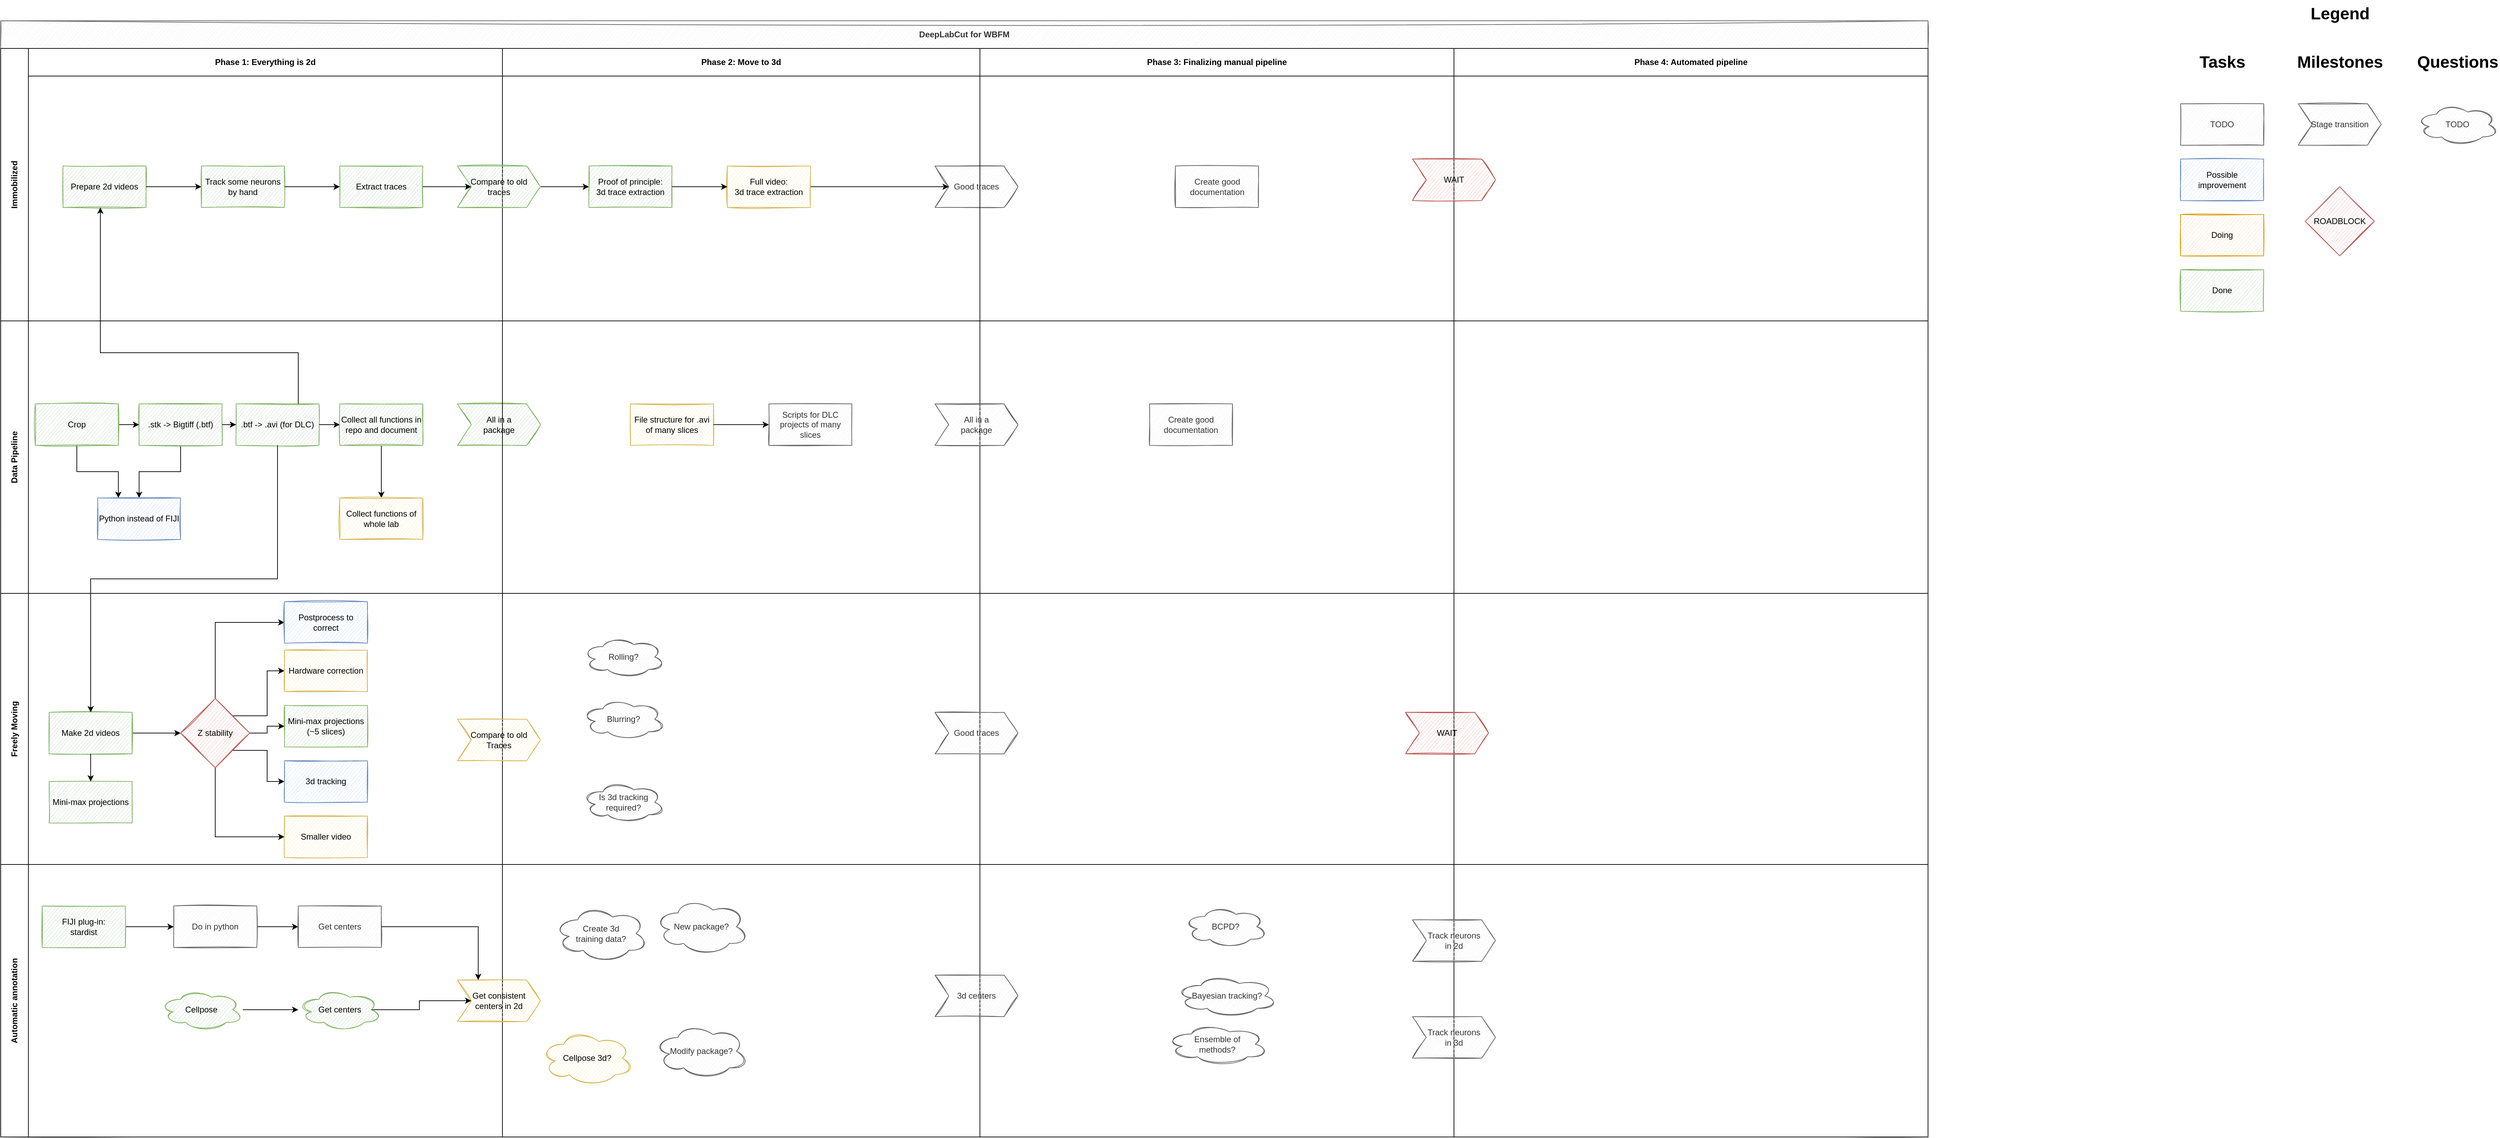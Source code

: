 <mxfile version="13.9.9" type="device" pages="3"><diagram id="wFE0QG_FPsp0jaGvCLVb" name="Cross_functional_flowchart"><mxGraphModel dx="2785" dy="1118" grid="1" gridSize="10" guides="1" tooltips="1" connect="1" arrows="1" fold="1" page="1" pageScale="1" pageWidth="850" pageHeight="1100" math="0" shadow="0"><root><mxCell id="0"/><mxCell id="1" parent="0"/><mxCell id="hev4BvdLg8yKeQbU-Obf-103" value="Legend" style="text;strokeColor=none;fillColor=none;html=1;fontSize=24;fontStyle=1;verticalAlign=middle;align=center;glass=0;sketch=1;" parent="1" vertex="1"><mxGeometry x="3450" y="20" width="100" height="40" as="geometry"/></mxCell><mxCell id="hev4BvdLg8yKeQbU-Obf-104" value="TODO" style="rounded=0;whiteSpace=wrap;html=1;glass=0;sketch=1;fillColor=#f5f5f5;strokeColor=#666666;fontColor=#333333;" parent="1" vertex="1"><mxGeometry x="3270" y="170" width="120" height="60" as="geometry"/></mxCell><mxCell id="hev4BvdLg8yKeQbU-Obf-105" value="Doing" style="rounded=0;whiteSpace=wrap;html=1;glass=0;sketch=1;fillColor=#ffe6cc;strokeColor=#d79b00;" parent="1" vertex="1"><mxGeometry x="3270" y="330" width="120" height="60" as="geometry"/></mxCell><mxCell id="hev4BvdLg8yKeQbU-Obf-107" value="Done" style="rounded=0;whiteSpace=wrap;html=1;glass=0;sketch=1;fillColor=#d5e8d4;strokeColor=#82b366;" parent="1" vertex="1"><mxGeometry x="3270" y="410" width="120" height="60" as="geometry"/></mxCell><mxCell id="hev4BvdLg8yKeQbU-Obf-108" value="Possible improvement" style="rounded=0;whiteSpace=wrap;html=1;glass=0;sketch=1;fillColor=#dae8fc;strokeColor=#6c8ebf;" parent="1" vertex="1"><mxGeometry x="3270" y="250" width="120" height="60" as="geometry"/></mxCell><mxCell id="hev4BvdLg8yKeQbU-Obf-110" value="Tasks" style="text;strokeColor=none;fillColor=none;html=1;fontSize=24;fontStyle=1;verticalAlign=middle;align=center;glass=0;sketch=1;" parent="1" vertex="1"><mxGeometry x="3280" y="90" width="100" height="40" as="geometry"/></mxCell><mxCell id="hev4BvdLg8yKeQbU-Obf-111" value="Milestones" style="text;strokeColor=none;fillColor=none;html=1;fontSize=24;fontStyle=1;verticalAlign=middle;align=center;glass=0;sketch=1;" parent="1" vertex="1"><mxGeometry x="3450" y="90" width="100" height="40" as="geometry"/></mxCell><mxCell id="hev4BvdLg8yKeQbU-Obf-112" value="Questions" style="text;strokeColor=none;fillColor=none;html=1;fontSize=24;fontStyle=1;verticalAlign=middle;align=center;glass=0;sketch=1;" parent="1" vertex="1"><mxGeometry x="3620" y="90" width="100" height="40" as="geometry"/></mxCell><mxCell id="hev4BvdLg8yKeQbU-Obf-114" value="TODO" style="ellipse;shape=cloud;whiteSpace=wrap;html=1;fontFamily=Helvetica;fontSize=12;fontColor=#333333;align=center;strokeColor=#666666;fillColor=#f5f5f5;sketch=1;" parent="1" vertex="1"><mxGeometry x="3610" y="170" width="120" height="60" as="geometry"/></mxCell><mxCell id="hev4BvdLg8yKeQbU-Obf-177" value="ROADBLOCK" style="rhombus;whiteSpace=wrap;html=1;glass=0;sketch=1;fillColor=#f8cecc;strokeColor=#b85450;" parent="1" vertex="1"><mxGeometry x="3450" y="290" width="100" height="100" as="geometry"/></mxCell><mxCell id="hev4BvdLg8yKeQbU-Obf-63" value="DeepLabCut for WBFM" style="shape=table;childLayout=tableLayout;rowLines=0;columnLines=0;startSize=40;html=1;whiteSpace=wrap;collapsible=0;recursiveResize=0;expand=0;pointerEvents=0;fontStyle=1;align=center;glass=0;sketch=1;fillColor=#f5f5f5;strokeColor=#666666;fontColor=#333333;" parent="1" vertex="1"><mxGeometry x="120" y="50" width="2785" height="1614" as="geometry"/></mxCell><mxCell id="hev4BvdLg8yKeQbU-Obf-64" value="Immobilized" style="swimlane;horizontal=0;points=[[0,0.5],[1,0.5]];portConstraint=eastwest;startSize=40;html=1;whiteSpace=wrap;collapsible=0;recursiveResize=0;expand=0;pointerEvents=0;fontStyle=1" parent="hev4BvdLg8yKeQbU-Obf-63" vertex="1"><mxGeometry y="40" width="2785" height="394" as="geometry"/></mxCell><mxCell id="hev4BvdLg8yKeQbU-Obf-65" value="Phase 1: Everything is 2d" style="swimlane;connectable=0;startSize=40;html=1;whiteSpace=wrap;collapsible=0;recursiveResize=0;expand=0;pointerEvents=0;" parent="hev4BvdLg8yKeQbU-Obf-64" vertex="1"><mxGeometry x="40" width="685" height="394" as="geometry"/></mxCell><mxCell id="hev4BvdLg8yKeQbU-Obf-136" value="Prepare 2d videos" style="rounded=0;whiteSpace=wrap;html=1;glass=0;sketch=1;fillColor=#d5e8d4;strokeColor=#82b366;" parent="hev4BvdLg8yKeQbU-Obf-65" vertex="1"><mxGeometry x="50" y="170" width="120" height="60" as="geometry"/></mxCell><mxCell id="hev4BvdLg8yKeQbU-Obf-146" value="" style="edgeStyle=orthogonalEdgeStyle;rounded=0;orthogonalLoop=1;jettySize=auto;html=1;" parent="hev4BvdLg8yKeQbU-Obf-65" source="hev4BvdLg8yKeQbU-Obf-136" target="hev4BvdLg8yKeQbU-Obf-145" edge="1"><mxGeometry relative="1" as="geometry"/></mxCell><mxCell id="hev4BvdLg8yKeQbU-Obf-145" value="Track some neurons by hand" style="rounded=0;whiteSpace=wrap;html=1;glass=0;sketch=1;fillColor=#d5e8d4;strokeColor=#82b366;" parent="hev4BvdLg8yKeQbU-Obf-65" vertex="1"><mxGeometry x="250" y="170" width="120" height="60" as="geometry"/></mxCell><mxCell id="hev4BvdLg8yKeQbU-Obf-148" value="" style="edgeStyle=orthogonalEdgeStyle;rounded=0;orthogonalLoop=1;jettySize=auto;html=1;" parent="hev4BvdLg8yKeQbU-Obf-65" source="hev4BvdLg8yKeQbU-Obf-145" target="hev4BvdLg8yKeQbU-Obf-147" edge="1"><mxGeometry relative="1" as="geometry"/></mxCell><mxCell id="hev4BvdLg8yKeQbU-Obf-147" value="Extract traces" style="rounded=0;whiteSpace=wrap;html=1;glass=0;sketch=1;fillColor=#d5e8d4;strokeColor=#82b366;" parent="hev4BvdLg8yKeQbU-Obf-65" vertex="1"><mxGeometry x="450" y="170" width="120" height="60" as="geometry"/></mxCell><mxCell id="hev4BvdLg8yKeQbU-Obf-66" value="Phase 2: Move to 3d" style="swimlane;connectable=0;startSize=40;html=1;whiteSpace=wrap;collapsible=0;recursiveResize=0;expand=0;pointerEvents=0;" parent="hev4BvdLg8yKeQbU-Obf-64" vertex="1"><mxGeometry x="725" width="690" height="394" as="geometry"/></mxCell><mxCell id="hev4BvdLg8yKeQbU-Obf-206" style="edgeStyle=orthogonalEdgeStyle;rounded=0;orthogonalLoop=1;jettySize=auto;html=1;exitX=1;exitY=0.5;exitDx=0;exitDy=0;entryX=0;entryY=0.5;entryDx=0;entryDy=0;" parent="hev4BvdLg8yKeQbU-Obf-66" source="hev4BvdLg8yKeQbU-Obf-149" target="hev4BvdLg8yKeQbU-Obf-205" edge="1"><mxGeometry relative="1" as="geometry"/></mxCell><mxCell id="hev4BvdLg8yKeQbU-Obf-207" value="Good traces" style="shape=step;perimeter=stepPerimeter;whiteSpace=wrap;html=1;fixedSize=1;fontFamily=Helvetica;fontSize=12;fontColor=#333333;align=center;strokeColor=#666666;fillColor=#f5f5f5;sketch=1;" parent="hev4BvdLg8yKeQbU-Obf-66" vertex="1"><mxGeometry x="625" y="170" width="120" height="60" as="geometry"/></mxCell><mxCell id="hev4BvdLg8yKeQbU-Obf-205" value="Proof of principle: &lt;br&gt;3d trace extraction" style="rounded=0;whiteSpace=wrap;html=1;glass=0;sketch=1;fillColor=#d5e8d4;strokeColor=#82b366;" parent="hev4BvdLg8yKeQbU-Obf-66" vertex="1"><mxGeometry x="125" y="170" width="120" height="60" as="geometry"/></mxCell><mxCell id="hev4BvdLg8yKeQbU-Obf-149" value="Compare to old traces" style="shape=step;perimeter=stepPerimeter;whiteSpace=wrap;html=1;fixedSize=1;fontFamily=Helvetica;fontSize=12;align=center;strokeColor=#82b366;fillColor=#d5e8d4;sketch=1;" parent="hev4BvdLg8yKeQbU-Obf-66" vertex="1"><mxGeometry x="-65" y="170" width="120" height="60" as="geometry"/></mxCell><mxCell id="hev4BvdLg8yKeQbU-Obf-67" value="Phase 3: Finalizing manual pipeline" style="swimlane;connectable=0;startSize=40;html=1;whiteSpace=wrap;collapsible=0;recursiveResize=0;expand=0;pointerEvents=0;" parent="hev4BvdLg8yKeQbU-Obf-64" vertex="1"><mxGeometry x="1415" width="685" height="394" as="geometry"/></mxCell><mxCell id="hev4BvdLg8yKeQbU-Obf-289" value="Create good documentation" style="rounded=0;whiteSpace=wrap;html=1;glass=0;sketch=1;fillColor=#f5f5f5;strokeColor=#666666;fontColor=#333333;" parent="hev4BvdLg8yKeQbU-Obf-67" vertex="1"><mxGeometry x="282.5" y="170" width="120" height="60" as="geometry"/></mxCell><mxCell id="hev4BvdLg8yKeQbU-Obf-257" value="Phase 4: Automated pipeline" style="swimlane;connectable=0;startSize=40;html=1;whiteSpace=wrap;collapsible=0;recursiveResize=0;expand=0;pointerEvents=0;" parent="hev4BvdLg8yKeQbU-Obf-64" vertex="1"><mxGeometry x="2100" width="685" height="394" as="geometry"/></mxCell><mxCell id="hev4BvdLg8yKeQbU-Obf-288" value="WAIT" style="shape=step;perimeter=stepPerimeter;whiteSpace=wrap;html=1;fixedSize=1;fontFamily=Helvetica;fontSize=12;align=center;strokeColor=#b85450;fillColor=#f8cecc;sketch=1;" parent="hev4BvdLg8yKeQbU-Obf-257" vertex="1"><mxGeometry x="-60" y="160" width="120" height="60" as="geometry"/></mxCell><mxCell id="hev4BvdLg8yKeQbU-Obf-150" style="edgeStyle=orthogonalEdgeStyle;rounded=0;orthogonalLoop=1;jettySize=auto;html=1;exitX=1;exitY=0.5;exitDx=0;exitDy=0;entryX=0;entryY=0.5;entryDx=0;entryDy=0;" parent="hev4BvdLg8yKeQbU-Obf-64" source="hev4BvdLg8yKeQbU-Obf-147" target="hev4BvdLg8yKeQbU-Obf-149" edge="1"><mxGeometry relative="1" as="geometry"/></mxCell><mxCell id="hev4BvdLg8yKeQbU-Obf-120" value="Data Pipeline" style="swimlane;horizontal=0;points=[[0,0.5],[1,0.5]];portConstraint=eastwest;startSize=40;html=1;whiteSpace=wrap;collapsible=0;recursiveResize=0;expand=0;pointerEvents=0;" parent="hev4BvdLg8yKeQbU-Obf-63" vertex="1"><mxGeometry y="434" width="2785" height="394" as="geometry"/></mxCell><mxCell id="hev4BvdLg8yKeQbU-Obf-121" value="" style="swimlane;connectable=0;startSize=0;html=1;whiteSpace=wrap;collapsible=0;recursiveResize=0;expand=0;pointerEvents=0;" parent="hev4BvdLg8yKeQbU-Obf-120" vertex="1"><mxGeometry x="40" width="685" height="394" as="geometry"/></mxCell><mxCell id="hev4BvdLg8yKeQbU-Obf-135" style="edgeStyle=orthogonalEdgeStyle;rounded=0;orthogonalLoop=1;jettySize=auto;html=1;exitX=0.5;exitY=1;exitDx=0;exitDy=0;entryX=0.5;entryY=0;entryDx=0;entryDy=0;" parent="hev4BvdLg8yKeQbU-Obf-121" source="hev4BvdLg8yKeQbU-Obf-124" target="hev4BvdLg8yKeQbU-Obf-134" edge="1"><mxGeometry relative="1" as="geometry"/></mxCell><mxCell id="hev4BvdLg8yKeQbU-Obf-287" style="edgeStyle=orthogonalEdgeStyle;rounded=0;orthogonalLoop=1;jettySize=auto;html=1;exitX=0.5;exitY=1;exitDx=0;exitDy=0;" parent="hev4BvdLg8yKeQbU-Obf-121" source="hev4BvdLg8yKeQbU-Obf-263" target="hev4BvdLg8yKeQbU-Obf-286" edge="1"><mxGeometry relative="1" as="geometry"/></mxCell><mxCell id="hev4BvdLg8yKeQbU-Obf-263" value="Collect all functions in repo and document" style="rounded=0;whiteSpace=wrap;html=1;glass=0;sketch=1;fillColor=#d5e8d4;strokeColor=#82b366;" parent="hev4BvdLg8yKeQbU-Obf-121" vertex="1"><mxGeometry x="450" y="120" width="120" height="60" as="geometry"/></mxCell><mxCell id="hev4BvdLg8yKeQbU-Obf-125" value=".btf -&amp;gt; .avi (for DLC)" style="rounded=0;whiteSpace=wrap;html=1;glass=0;sketch=1;fillColor=#d5e8d4;strokeColor=#82b366;" parent="hev4BvdLg8yKeQbU-Obf-121" vertex="1"><mxGeometry x="300" y="120" width="120" height="60" as="geometry"/></mxCell><mxCell id="hev4BvdLg8yKeQbU-Obf-124" value=".stk -&amp;gt; Bigtiff (.btf)" style="rounded=0;whiteSpace=wrap;html=1;glass=0;sketch=1;fillColor=#d5e8d4;strokeColor=#82b366;" parent="hev4BvdLg8yKeQbU-Obf-121" vertex="1"><mxGeometry x="160" y="120" width="120" height="60" as="geometry"/></mxCell><mxCell id="hev4BvdLg8yKeQbU-Obf-126" value="" style="edgeStyle=orthogonalEdgeStyle;rounded=0;orthogonalLoop=1;jettySize=auto;html=1;" parent="hev4BvdLg8yKeQbU-Obf-121" source="hev4BvdLg8yKeQbU-Obf-124" target="hev4BvdLg8yKeQbU-Obf-125" edge="1"><mxGeometry relative="1" as="geometry"/></mxCell><mxCell id="hev4BvdLg8yKeQbU-Obf-138" style="edgeStyle=orthogonalEdgeStyle;rounded=0;orthogonalLoop=1;jettySize=auto;html=1;exitX=1;exitY=0.5;exitDx=0;exitDy=0;entryX=0;entryY=0.5;entryDx=0;entryDy=0;" parent="hev4BvdLg8yKeQbU-Obf-121" source="hev4BvdLg8yKeQbU-Obf-137" target="hev4BvdLg8yKeQbU-Obf-124" edge="1"><mxGeometry relative="1" as="geometry"/></mxCell><mxCell id="hev4BvdLg8yKeQbU-Obf-140" style="edgeStyle=orthogonalEdgeStyle;rounded=0;orthogonalLoop=1;jettySize=auto;html=1;exitX=0.5;exitY=1;exitDx=0;exitDy=0;entryX=0.25;entryY=0;entryDx=0;entryDy=0;" parent="hev4BvdLg8yKeQbU-Obf-121" source="hev4BvdLg8yKeQbU-Obf-137" target="hev4BvdLg8yKeQbU-Obf-134" edge="1"><mxGeometry relative="1" as="geometry"/></mxCell><mxCell id="hev4BvdLg8yKeQbU-Obf-137" value="Crop" style="rounded=0;whiteSpace=wrap;html=1;glass=0;sketch=1;fillColor=#d5e8d4;strokeColor=#82b366;" parent="hev4BvdLg8yKeQbU-Obf-121" vertex="1"><mxGeometry x="10" y="120" width="120" height="60" as="geometry"/></mxCell><mxCell id="hev4BvdLg8yKeQbU-Obf-212" value="All in a &lt;br&gt;package" style="shape=step;perimeter=stepPerimeter;whiteSpace=wrap;html=1;fixedSize=1;fontFamily=Helvetica;fontSize=12;fontColor=#000000;align=center;strokeColor=#82b366;fillColor=#d5e8d4;sketch=1;rounded=0;glass=0;" parent="hev4BvdLg8yKeQbU-Obf-121" vertex="1"><mxGeometry x="620" y="120" width="120" height="60" as="geometry"/></mxCell><mxCell id="hev4BvdLg8yKeQbU-Obf-286" value="Collect functions of whole lab" style="rounded=0;whiteSpace=wrap;html=1;glass=0;sketch=1;fillColor=#fff2cc;strokeColor=#d6b656;" parent="hev4BvdLg8yKeQbU-Obf-121" vertex="1"><mxGeometry x="450" y="256" width="120" height="60" as="geometry"/></mxCell><mxCell id="hev4BvdLg8yKeQbU-Obf-134" value="Python instead of FIJI" style="rounded=0;whiteSpace=wrap;html=1;glass=0;sketch=1;fillColor=#dae8fc;strokeColor=#6c8ebf;" parent="hev4BvdLg8yKeQbU-Obf-121" vertex="1"><mxGeometry x="100" y="256" width="120" height="60" as="geometry"/></mxCell><mxCell id="hev4BvdLg8yKeQbU-Obf-264" value="" style="edgeStyle=orthogonalEdgeStyle;rounded=0;orthogonalLoop=1;jettySize=auto;html=1;" parent="hev4BvdLg8yKeQbU-Obf-121" source="hev4BvdLg8yKeQbU-Obf-125" target="hev4BvdLg8yKeQbU-Obf-263" edge="1"><mxGeometry relative="1" as="geometry"/></mxCell><mxCell id="hev4BvdLg8yKeQbU-Obf-122" value="" style="swimlane;connectable=0;startSize=0;html=1;whiteSpace=wrap;collapsible=0;recursiveResize=0;expand=0;pointerEvents=0;" parent="hev4BvdLg8yKeQbU-Obf-120" vertex="1"><mxGeometry x="725" width="690" height="394" as="geometry"/></mxCell><mxCell id="hev4BvdLg8yKeQbU-Obf-213" value="File structure for .avi of many slices" style="rounded=0;whiteSpace=wrap;html=1;glass=0;sketch=1;fillColor=#fff2cc;strokeColor=#d6b656;fontColor=#000000;" parent="hev4BvdLg8yKeQbU-Obf-122" vertex="1"><mxGeometry x="185" y="120" width="120" height="60" as="geometry"/></mxCell><mxCell id="hev4BvdLg8yKeQbU-Obf-215" value="" style="edgeStyle=orthogonalEdgeStyle;rounded=0;orthogonalLoop=1;jettySize=auto;html=1;" parent="hev4BvdLg8yKeQbU-Obf-122" source="hev4BvdLg8yKeQbU-Obf-213" target="hev4BvdLg8yKeQbU-Obf-214" edge="1"><mxGeometry relative="1" as="geometry"/></mxCell><mxCell id="hev4BvdLg8yKeQbU-Obf-214" value="Scripts for DLC projects of many slices" style="rounded=0;whiteSpace=wrap;html=1;glass=0;sketch=1;fillColor=#f5f5f5;strokeColor=#666666;fontColor=#333333;" parent="hev4BvdLg8yKeQbU-Obf-122" vertex="1"><mxGeometry x="385" y="120" width="120" height="60" as="geometry"/></mxCell><mxCell id="hev4BvdLg8yKeQbU-Obf-123" value="" style="swimlane;connectable=0;startSize=0;html=1;whiteSpace=wrap;collapsible=0;recursiveResize=0;expand=0;pointerEvents=0;" parent="hev4BvdLg8yKeQbU-Obf-120" vertex="1"><mxGeometry x="1415" width="685" height="394" as="geometry"/></mxCell><mxCell id="hev4BvdLg8yKeQbU-Obf-284" value="All in a &lt;br&gt;package" style="shape=step;perimeter=stepPerimeter;whiteSpace=wrap;html=1;fixedSize=1;fontFamily=Helvetica;fontSize=12;fontColor=#333333;align=center;strokeColor=#666666;fillColor=#f5f5f5;sketch=1;" parent="hev4BvdLg8yKeQbU-Obf-123" vertex="1"><mxGeometry x="-65" y="120" width="120" height="60" as="geometry"/></mxCell><mxCell id="hev4BvdLg8yKeQbU-Obf-308" value="Create good documentation" style="rounded=0;whiteSpace=wrap;html=1;glass=0;sketch=1;fillColor=#f5f5f5;strokeColor=#666666;fontColor=#333333;" parent="hev4BvdLg8yKeQbU-Obf-123" vertex="1"><mxGeometry x="245" y="120" width="120" height="60" as="geometry"/></mxCell><mxCell id="hev4BvdLg8yKeQbU-Obf-258" style="swimlane;connectable=0;startSize=0;html=1;whiteSpace=wrap;collapsible=0;recursiveResize=0;expand=0;pointerEvents=0;" parent="hev4BvdLg8yKeQbU-Obf-120" vertex="1"><mxGeometry x="2100" width="685" height="394" as="geometry"/></mxCell><mxCell id="hev4BvdLg8yKeQbU-Obf-68" value="Freely Moving&lt;br&gt;" style="swimlane;horizontal=0;points=[[0,0.5],[1,0.5]];portConstraint=eastwest;startSize=40;html=1;whiteSpace=wrap;collapsible=0;recursiveResize=0;expand=0;pointerEvents=0;" parent="hev4BvdLg8yKeQbU-Obf-63" vertex="1"><mxGeometry y="828" width="2785" height="392" as="geometry"/></mxCell><mxCell id="hev4BvdLg8yKeQbU-Obf-69" value="" style="swimlane;connectable=0;startSize=0;html=1;whiteSpace=wrap;collapsible=0;recursiveResize=0;expand=0;pointerEvents=0;" parent="hev4BvdLg8yKeQbU-Obf-68" vertex="1"><mxGeometry x="40" width="685" height="392" as="geometry"/></mxCell><mxCell id="hev4BvdLg8yKeQbU-Obf-179" style="edgeStyle=orthogonalEdgeStyle;rounded=0;orthogonalLoop=1;jettySize=auto;html=1;exitX=1;exitY=0.5;exitDx=0;exitDy=0;" parent="hev4BvdLg8yKeQbU-Obf-69" source="hev4BvdLg8yKeQbU-Obf-151" target="hev4BvdLg8yKeQbU-Obf-178" edge="1"><mxGeometry relative="1" as="geometry"/></mxCell><mxCell id="hev4BvdLg8yKeQbU-Obf-183" style="edgeStyle=orthogonalEdgeStyle;rounded=0;orthogonalLoop=1;jettySize=auto;html=1;exitX=0.5;exitY=0;exitDx=0;exitDy=0;entryX=0;entryY=0.5;entryDx=0;entryDy=0;" parent="hev4BvdLg8yKeQbU-Obf-69" source="hev4BvdLg8yKeQbU-Obf-178" target="hev4BvdLg8yKeQbU-Obf-180" edge="1"><mxGeometry relative="1" as="geometry"/></mxCell><mxCell id="hev4BvdLg8yKeQbU-Obf-180" value="Postprocess to correct" style="rounded=0;whiteSpace=wrap;html=1;glass=0;sketch=1;fillColor=#dae8fc;strokeColor=#6c8ebf;" parent="hev4BvdLg8yKeQbU-Obf-69" vertex="1"><mxGeometry x="370" y="12" width="120" height="60" as="geometry"/></mxCell><mxCell id="iE_my3xaomzbqtT_c_Il-1" style="edgeStyle=orthogonalEdgeStyle;rounded=0;orthogonalLoop=1;jettySize=auto;html=1;exitX=1;exitY=0;exitDx=0;exitDy=0;entryX=0;entryY=0.5;entryDx=0;entryDy=0;" parent="hev4BvdLg8yKeQbU-Obf-69" source="hev4BvdLg8yKeQbU-Obf-178" target="hev4BvdLg8yKeQbU-Obf-181" edge="1"><mxGeometry relative="1" as="geometry"/></mxCell><mxCell id="hev4BvdLg8yKeQbU-Obf-181" value="Hardware correction" style="rounded=0;whiteSpace=wrap;html=1;glass=0;sketch=1;fillColor=#fff2cc;strokeColor=#d6b656;" parent="hev4BvdLg8yKeQbU-Obf-69" vertex="1"><mxGeometry x="370" y="82" width="120" height="60" as="geometry"/></mxCell><mxCell id="hev4BvdLg8yKeQbU-Obf-196" value="Mini-max projections (~5 slices)" style="rounded=0;whiteSpace=wrap;html=1;glass=0;sketch=1;fillColor=#d5e8d4;strokeColor=#82b366;" parent="hev4BvdLg8yKeQbU-Obf-69" vertex="1"><mxGeometry x="370" y="162" width="120" height="60" as="geometry"/></mxCell><mxCell id="ZXz4maVimD7u6ztqTtfH-4" style="edgeStyle=orthogonalEdgeStyle;rounded=0;orthogonalLoop=1;jettySize=auto;html=1;exitX=1;exitY=0.5;exitDx=0;exitDy=0;entryX=0;entryY=0.5;entryDx=0;entryDy=0;" parent="hev4BvdLg8yKeQbU-Obf-69" source="hev4BvdLg8yKeQbU-Obf-178" target="hev4BvdLg8yKeQbU-Obf-196" edge="1"><mxGeometry relative="1" as="geometry"/></mxCell><mxCell id="ZXz4maVimD7u6ztqTtfH-5" style="edgeStyle=orthogonalEdgeStyle;rounded=0;orthogonalLoop=1;jettySize=auto;html=1;exitX=1;exitY=1;exitDx=0;exitDy=0;entryX=0;entryY=0.5;entryDx=0;entryDy=0;" parent="hev4BvdLg8yKeQbU-Obf-69" source="hev4BvdLg8yKeQbU-Obf-178" target="hev4BvdLg8yKeQbU-Obf-198" edge="1"><mxGeometry relative="1" as="geometry"/></mxCell><mxCell id="ZXz4maVimD7u6ztqTtfH-7" style="edgeStyle=orthogonalEdgeStyle;rounded=0;orthogonalLoop=1;jettySize=auto;html=1;exitX=0.5;exitY=1;exitDx=0;exitDy=0;entryX=0;entryY=0.5;entryDx=0;entryDy=0;" parent="hev4BvdLg8yKeQbU-Obf-69" source="hev4BvdLg8yKeQbU-Obf-178" target="ZXz4maVimD7u6ztqTtfH-6" edge="1"><mxGeometry relative="1" as="geometry"/></mxCell><mxCell id="hev4BvdLg8yKeQbU-Obf-178" value="Z stability" style="rhombus;whiteSpace=wrap;html=1;glass=0;sketch=1;fillColor=#f8cecc;strokeColor=#b85450;" parent="hev4BvdLg8yKeQbU-Obf-69" vertex="1"><mxGeometry x="220" y="152" width="100" height="100" as="geometry"/></mxCell><mxCell id="hev4BvdLg8yKeQbU-Obf-151" value="Make 2d videos" style="rounded=0;whiteSpace=wrap;html=1;glass=0;sketch=1;fillColor=#d5e8d4;strokeColor=#82b366;" parent="hev4BvdLg8yKeQbU-Obf-69" vertex="1"><mxGeometry x="30" y="172" width="120" height="60" as="geometry"/></mxCell><mxCell id="hev4BvdLg8yKeQbU-Obf-198" value="3d tracking" style="rounded=0;whiteSpace=wrap;html=1;glass=0;sketch=1;fillColor=#dae8fc;strokeColor=#6c8ebf;" parent="hev4BvdLg8yKeQbU-Obf-69" vertex="1"><mxGeometry x="370" y="242" width="120" height="60" as="geometry"/></mxCell><mxCell id="iE_my3xaomzbqtT_c_Il-30" value="Mini-max projections" style="rounded=0;whiteSpace=wrap;html=1;glass=0;sketch=1;fillColor=#d5e8d4;strokeColor=#82b366;" parent="hev4BvdLg8yKeQbU-Obf-69" vertex="1"><mxGeometry x="30" y="272" width="120" height="60" as="geometry"/></mxCell><mxCell id="iE_my3xaomzbqtT_c_Il-31" value="" style="edgeStyle=orthogonalEdgeStyle;rounded=0;orthogonalLoop=1;jettySize=auto;html=1;" parent="hev4BvdLg8yKeQbU-Obf-69" source="hev4BvdLg8yKeQbU-Obf-151" target="iE_my3xaomzbqtT_c_Il-30" edge="1"><mxGeometry relative="1" as="geometry"/></mxCell><mxCell id="ZXz4maVimD7u6ztqTtfH-6" value="Smaller video" style="rounded=0;whiteSpace=wrap;html=1;glass=0;sketch=1;fillColor=#fff2cc;strokeColor=#d6b656;" parent="hev4BvdLg8yKeQbU-Obf-69" vertex="1"><mxGeometry x="370" y="322" width="120" height="60" as="geometry"/></mxCell><mxCell id="hev4BvdLg8yKeQbU-Obf-70" value="" style="swimlane;connectable=0;startSize=0;html=1;whiteSpace=wrap;collapsible=0;recursiveResize=0;expand=0;pointerEvents=0;" parent="hev4BvdLg8yKeQbU-Obf-68" vertex="1"><mxGeometry x="725" width="690" height="392" as="geometry"/></mxCell><mxCell id="hev4BvdLg8yKeQbU-Obf-309" value="Rolling?" style="ellipse;shape=cloud;whiteSpace=wrap;html=1;fontFamily=Helvetica;fontSize=12;fontColor=#333333;align=center;strokeColor=#666666;fillColor=#f5f5f5;sketch=1;" parent="hev4BvdLg8yKeQbU-Obf-70" vertex="1"><mxGeometry x="115" y="62" width="120" height="60" as="geometry"/></mxCell><mxCell id="hev4BvdLg8yKeQbU-Obf-310" value="Blurring?" style="ellipse;shape=cloud;whiteSpace=wrap;html=1;fontFamily=Helvetica;fontSize=12;fontColor=#333333;align=center;strokeColor=#666666;fillColor=#f5f5f5;sketch=1;" parent="hev4BvdLg8yKeQbU-Obf-70" vertex="1"><mxGeometry x="115" y="152" width="120" height="60" as="geometry"/></mxCell><mxCell id="hev4BvdLg8yKeQbU-Obf-115" value="Compare to old&lt;br&gt;Traces" style="shape=step;perimeter=stepPerimeter;whiteSpace=wrap;html=1;fixedSize=1;fontFamily=Helvetica;fontSize=12;fontColor=#000000;align=center;strokeColor=#d6b656;fillColor=#fff2cc;sketch=1;rounded=0;glass=0;" parent="hev4BvdLg8yKeQbU-Obf-70" vertex="1"><mxGeometry x="-65" y="182" width="120" height="60" as="geometry"/></mxCell><mxCell id="hev4BvdLg8yKeQbU-Obf-311" value="Is 3d tracking required?" style="ellipse;shape=cloud;whiteSpace=wrap;html=1;fontFamily=Helvetica;fontSize=12;fontColor=#333333;align=center;strokeColor=#666666;fillColor=#f5f5f5;sketch=1;" parent="hev4BvdLg8yKeQbU-Obf-70" vertex="1"><mxGeometry x="115" y="272" width="120" height="60" as="geometry"/></mxCell><mxCell id="hev4BvdLg8yKeQbU-Obf-71" value="" style="swimlane;connectable=0;startSize=0;html=1;whiteSpace=wrap;collapsible=0;recursiveResize=0;expand=0;pointerEvents=0;" parent="hev4BvdLg8yKeQbU-Obf-68" vertex="1"><mxGeometry x="1415" width="685" height="392" as="geometry"/></mxCell><mxCell id="hev4BvdLg8yKeQbU-Obf-285" value="Good traces" style="shape=step;perimeter=stepPerimeter;whiteSpace=wrap;html=1;fixedSize=1;fontFamily=Helvetica;fontSize=12;fontColor=#333333;align=center;strokeColor=#666666;fillColor=#f5f5f5;sketch=1;" parent="hev4BvdLg8yKeQbU-Obf-71" vertex="1"><mxGeometry x="-65" y="172" width="120" height="60" as="geometry"/></mxCell><mxCell id="hev4BvdLg8yKeQbU-Obf-259" style="swimlane;connectable=0;startSize=0;html=1;whiteSpace=wrap;collapsible=0;recursiveResize=0;expand=0;pointerEvents=0;" parent="hev4BvdLg8yKeQbU-Obf-68" vertex="1"><mxGeometry x="2100" width="685" height="392" as="geometry"/></mxCell><mxCell id="iE_my3xaomzbqtT_c_Il-6" value="WAIT" style="shape=step;perimeter=stepPerimeter;whiteSpace=wrap;html=1;fixedSize=1;fontFamily=Helvetica;fontSize=12;align=center;strokeColor=#b85450;fillColor=#f8cecc;sketch=1;" parent="hev4BvdLg8yKeQbU-Obf-259" vertex="1"><mxGeometry x="-70" y="172" width="120" height="60" as="geometry"/></mxCell><mxCell id="hev4BvdLg8yKeQbU-Obf-72" value="Automatic annotation" style="swimlane;horizontal=0;points=[[0,0.5],[1,0.5]];portConstraint=eastwest;startSize=40;html=1;whiteSpace=wrap;collapsible=0;recursiveResize=0;expand=0;pointerEvents=0;" parent="hev4BvdLg8yKeQbU-Obf-63" vertex="1"><mxGeometry y="1220" width="2785" height="394" as="geometry"/></mxCell><mxCell id="hev4BvdLg8yKeQbU-Obf-73" value="" style="swimlane;connectable=0;startSize=0;html=1;whiteSpace=wrap;collapsible=0;recursiveResize=0;expand=0;pointerEvents=0;" parent="hev4BvdLg8yKeQbU-Obf-72" vertex="1"><mxGeometry x="40" width="685" height="394" as="geometry"/></mxCell><mxCell id="2TX8q4h2jTVLsFFCNj67-2" style="edgeStyle=orthogonalEdgeStyle;rounded=0;orthogonalLoop=1;jettySize=auto;html=1;exitX=1;exitY=0.5;exitDx=0;exitDy=0;entryX=0;entryY=0.5;entryDx=0;entryDy=0;" parent="hev4BvdLg8yKeQbU-Obf-73" source="hev4BvdLg8yKeQbU-Obf-202" target="2TX8q4h2jTVLsFFCNj67-1" edge="1"><mxGeometry relative="1" as="geometry"/></mxCell><mxCell id="hev4BvdLg8yKeQbU-Obf-202" value="Do in python" style="rounded=0;whiteSpace=wrap;html=1;glass=0;sketch=1;fillColor=#f5f5f5;strokeColor=#666666;fontColor=#333333;" parent="hev4BvdLg8yKeQbU-Obf-73" vertex="1"><mxGeometry x="210" y="60" width="120" height="60" as="geometry"/></mxCell><mxCell id="hev4BvdLg8yKeQbU-Obf-203" style="edgeStyle=orthogonalEdgeStyle;rounded=0;orthogonalLoop=1;jettySize=auto;html=1;exitX=1;exitY=0.5;exitDx=0;exitDy=0;" parent="hev4BvdLg8yKeQbU-Obf-73" source="hev4BvdLg8yKeQbU-Obf-200" target="hev4BvdLg8yKeQbU-Obf-202" edge="1"><mxGeometry relative="1" as="geometry"/></mxCell><mxCell id="hev4BvdLg8yKeQbU-Obf-200" value="FIJI plug-in:&lt;br&gt;stardist" style="rounded=0;whiteSpace=wrap;html=1;glass=0;sketch=1;fillColor=#d5e8d4;strokeColor=#82b366;" parent="hev4BvdLg8yKeQbU-Obf-73" vertex="1"><mxGeometry x="20" y="60" width="120" height="60" as="geometry"/></mxCell><mxCell id="2TX8q4h2jTVLsFFCNj67-1" value="Get centers" style="rounded=0;whiteSpace=wrap;html=1;glass=0;sketch=1;fillColor=#f5f5f5;strokeColor=#666666;fontColor=#333333;" parent="hev4BvdLg8yKeQbU-Obf-73" vertex="1"><mxGeometry x="390" y="60" width="120" height="60" as="geometry"/></mxCell><mxCell id="hev4BvdLg8yKeQbU-Obf-201" value="Cellpose" style="ellipse;shape=cloud;whiteSpace=wrap;html=1;fontFamily=Helvetica;fontSize=12;fontColor=#000000;align=center;strokeColor=#82b366;fillColor=#d5e8d4;sketch=1;rounded=0;glass=0;" parent="hev4BvdLg8yKeQbU-Obf-73" vertex="1"><mxGeometry x="190" y="180" width="120" height="60" as="geometry"/></mxCell><mxCell id="hev4BvdLg8yKeQbU-Obf-74" value="" style="swimlane;connectable=0;startSize=0;html=1;whiteSpace=wrap;collapsible=0;recursiveResize=0;expand=0;pointerEvents=0;" parent="hev4BvdLg8yKeQbU-Obf-72" vertex="1"><mxGeometry x="725" width="690" height="394" as="geometry"/></mxCell><mxCell id="PgHtHLMJaOZ6lrCSqh0O-1" value="Create 3d &lt;br&gt;training data?" style="ellipse;shape=cloud;whiteSpace=wrap;html=1;rounded=0;shadow=0;glass=0;sketch=1;strokeWidth=1;fillColor=#f5f5f5;strokeColor=#666666;fontColor=#333333;" parent="hev4BvdLg8yKeQbU-Obf-74" vertex="1"><mxGeometry x="75" y="60" width="135" height="80" as="geometry"/></mxCell><mxCell id="1MeQlNhRSGCnsVHs70Nt-3" value="New package?" style="ellipse;shape=cloud;whiteSpace=wrap;html=1;rounded=0;shadow=0;glass=0;sketch=1;strokeWidth=1;fillColor=#f5f5f5;strokeColor=#666666;fontColor=#333333;" parent="hev4BvdLg8yKeQbU-Obf-74" vertex="1"><mxGeometry x="220" y="50" width="135" height="80" as="geometry"/></mxCell><mxCell id="hev4BvdLg8yKeQbU-Obf-204" value="Get consistent centers in 2d" style="shape=step;perimeter=stepPerimeter;whiteSpace=wrap;html=1;fixedSize=1;fontFamily=Helvetica;fontSize=12;fontColor=#000000;align=center;strokeColor=#d6b656;fillColor=#fff2cc;sketch=1;rounded=0;glass=0;" parent="hev4BvdLg8yKeQbU-Obf-74" vertex="1"><mxGeometry x="-65" y="167" width="120" height="60" as="geometry"/></mxCell><mxCell id="2TX8q4h2jTVLsFFCNj67-8" value="Cellpose 3d?" style="ellipse;shape=cloud;whiteSpace=wrap;html=1;rounded=0;glass=0;sketch=1;fillColor=#fff2cc;strokeColor=#d6b656;fontColor=#000000;" parent="hev4BvdLg8yKeQbU-Obf-74" vertex="1"><mxGeometry x="55" y="240" width="135" height="80" as="geometry"/></mxCell><mxCell id="1MeQlNhRSGCnsVHs70Nt-2" value="Modify package?" style="ellipse;shape=cloud;whiteSpace=wrap;html=1;rounded=0;shadow=0;glass=0;sketch=1;strokeWidth=1;fillColor=#f5f5f5;strokeColor=#666666;fontColor=#333333;" parent="hev4BvdLg8yKeQbU-Obf-74" vertex="1"><mxGeometry x="220" y="230" width="135" height="80" as="geometry"/></mxCell><mxCell id="hev4BvdLg8yKeQbU-Obf-75" value="" style="swimlane;connectable=0;startSize=0;html=1;whiteSpace=wrap;collapsible=0;recursiveResize=0;expand=0;pointerEvents=0;" parent="hev4BvdLg8yKeQbU-Obf-72" vertex="1"><mxGeometry x="1415" width="685" height="394" as="geometry"/></mxCell><mxCell id="iE_my3xaomzbqtT_c_Il-29" value="BCPD?" style="ellipse;shape=cloud;whiteSpace=wrap;html=1;fontFamily=Helvetica;fontSize=12;fontColor=#333333;align=center;strokeColor=#666666;fillColor=#f5f5f5;sketch=1;" parent="hev4BvdLg8yKeQbU-Obf-75" vertex="1"><mxGeometry x="295" y="60" width="120" height="60" as="geometry"/></mxCell><mxCell id="1MeQlNhRSGCnsVHs70Nt-20" value="Bayesian tracking?" style="ellipse;shape=cloud;whiteSpace=wrap;html=1;fontFamily=Helvetica;fontSize=12;fontColor=#333333;align=center;strokeColor=#666666;fillColor=#f5f5f5;sketch=1;" parent="hev4BvdLg8yKeQbU-Obf-75" vertex="1"><mxGeometry x="282.5" y="160" width="147.5" height="60" as="geometry"/></mxCell><mxCell id="1MeQlNhRSGCnsVHs70Nt-21" value="Ensemble of &lt;br&gt;methods?" style="ellipse;shape=cloud;whiteSpace=wrap;html=1;fontFamily=Helvetica;fontSize=12;fontColor=#333333;align=center;strokeColor=#666666;fillColor=#f5f5f5;sketch=1;" parent="hev4BvdLg8yKeQbU-Obf-75" vertex="1"><mxGeometry x="268.75" y="230" width="147.5" height="60" as="geometry"/></mxCell><mxCell id="hev4BvdLg8yKeQbU-Obf-260" style="swimlane;connectable=0;startSize=0;html=1;whiteSpace=wrap;collapsible=0;recursiveResize=0;expand=0;pointerEvents=0;" parent="hev4BvdLg8yKeQbU-Obf-72" vertex="1"><mxGeometry x="2100" width="685" height="394" as="geometry"/></mxCell><mxCell id="hev4BvdLg8yKeQbU-Obf-261" value="Track neurons &lt;br&gt;in 2d" style="shape=step;perimeter=stepPerimeter;whiteSpace=wrap;html=1;fixedSize=1;fontFamily=Helvetica;fontSize=12;fontColor=#333333;align=center;strokeColor=#666666;fillColor=#f5f5f5;sketch=1;" parent="hev4BvdLg8yKeQbU-Obf-260" vertex="1"><mxGeometry x="-60" y="80" width="120" height="60" as="geometry"/></mxCell><mxCell id="hev4BvdLg8yKeQbU-Obf-262" value="Track neurons &lt;br&gt;in 3d" style="shape=step;perimeter=stepPerimeter;whiteSpace=wrap;html=1;fixedSize=1;fontFamily=Helvetica;fontSize=12;fontColor=#333333;align=center;strokeColor=#666666;fillColor=#f5f5f5;sketch=1;" parent="hev4BvdLg8yKeQbU-Obf-260" vertex="1"><mxGeometry x="-60" y="220" width="120" height="60" as="geometry"/></mxCell><mxCell id="2TX8q4h2jTVLsFFCNj67-4" style="edgeStyle=orthogonalEdgeStyle;rounded=0;orthogonalLoop=1;jettySize=auto;html=1;exitX=1;exitY=0.5;exitDx=0;exitDy=0;entryX=0.25;entryY=0;entryDx=0;entryDy=0;" parent="hev4BvdLg8yKeQbU-Obf-72" source="2TX8q4h2jTVLsFFCNj67-1" target="hev4BvdLg8yKeQbU-Obf-204" edge="1"><mxGeometry relative="1" as="geometry"/></mxCell><mxCell id="hev4BvdLg8yKeQbU-Obf-144" style="edgeStyle=orthogonalEdgeStyle;rounded=0;orthogonalLoop=1;jettySize=auto;html=1;entryX=0.45;entryY=1;entryDx=0;entryDy=0;entryPerimeter=0;" parent="hev4BvdLg8yKeQbU-Obf-63" source="hev4BvdLg8yKeQbU-Obf-125" target="hev4BvdLg8yKeQbU-Obf-136" edge="1"><mxGeometry relative="1" as="geometry"><Array as="points"><mxPoint x="430" y="480"/><mxPoint x="144" y="480"/></Array></mxGeometry></mxCell><mxCell id="hev4BvdLg8yKeQbU-Obf-155" style="edgeStyle=orthogonalEdgeStyle;rounded=0;orthogonalLoop=1;jettySize=auto;html=1;exitX=0.5;exitY=1;exitDx=0;exitDy=0;" parent="hev4BvdLg8yKeQbU-Obf-63" source="hev4BvdLg8yKeQbU-Obf-125" target="hev4BvdLg8yKeQbU-Obf-151" edge="1"><mxGeometry relative="1" as="geometry"/></mxCell><mxCell id="hev4BvdLg8yKeQbU-Obf-211" value="Stage transition" style="shape=step;perimeter=stepPerimeter;whiteSpace=wrap;html=1;fixedSize=1;fontFamily=Helvetica;fontSize=12;fontColor=#333333;align=center;strokeColor=#666666;fillColor=#f5f5f5;sketch=1;" parent="1" vertex="1"><mxGeometry x="3440" y="170" width="120" height="60" as="geometry"/></mxCell><mxCell id="hev4BvdLg8yKeQbU-Obf-210" value="3d centers" style="shape=step;perimeter=stepPerimeter;whiteSpace=wrap;html=1;fixedSize=1;fontFamily=Helvetica;fontSize=12;fontColor=#333333;align=center;strokeColor=#666666;fillColor=#f5f5f5;sketch=1;" parent="1" vertex="1"><mxGeometry x="1470" y="1430" width="120" height="60" as="geometry"/></mxCell><mxCell id="iE_my3xaomzbqtT_c_Il-5" style="edgeStyle=orthogonalEdgeStyle;rounded=0;orthogonalLoop=1;jettySize=auto;html=1;exitX=1;exitY=0.5;exitDx=0;exitDy=0;entryX=0;entryY=0.5;entryDx=0;entryDy=0;" parent="1" source="iE_my3xaomzbqtT_c_Il-3" target="hev4BvdLg8yKeQbU-Obf-207" edge="1"><mxGeometry relative="1" as="geometry"/></mxCell><mxCell id="iE_my3xaomzbqtT_c_Il-3" value="Full video: &lt;br&gt;3d trace extraction" style="rounded=0;whiteSpace=wrap;html=1;glass=0;sketch=1;fillColor=#fff2cc;strokeColor=#d6b656;fontColor=#000000;" parent="1" vertex="1"><mxGeometry x="1170" y="260" width="120" height="60" as="geometry"/></mxCell><mxCell id="iE_my3xaomzbqtT_c_Il-4" value="" style="edgeStyle=orthogonalEdgeStyle;rounded=0;orthogonalLoop=1;jettySize=auto;html=1;" parent="1" source="hev4BvdLg8yKeQbU-Obf-205" target="iE_my3xaomzbqtT_c_Il-3" edge="1"><mxGeometry relative="1" as="geometry"/></mxCell><mxCell id="2TX8q4h2jTVLsFFCNj67-7" style="edgeStyle=orthogonalEdgeStyle;rounded=0;orthogonalLoop=1;jettySize=auto;html=1;exitX=0.875;exitY=0.5;exitDx=0;exitDy=0;exitPerimeter=0;entryX=0;entryY=0.5;entryDx=0;entryDy=0;" parent="1" source="2TX8q4h2jTVLsFFCNj67-5" target="hev4BvdLg8yKeQbU-Obf-204" edge="1"><mxGeometry relative="1" as="geometry"/></mxCell><mxCell id="2TX8q4h2jTVLsFFCNj67-5" value="Get centers" style="ellipse;shape=cloud;whiteSpace=wrap;html=1;fontFamily=Helvetica;fontSize=12;fontColor=#000000;align=center;strokeColor=#82b366;fillColor=#d5e8d4;sketch=1;rounded=0;glass=0;" parent="1" vertex="1"><mxGeometry x="550" y="1450" width="120" height="60" as="geometry"/></mxCell><mxCell id="2TX8q4h2jTVLsFFCNj67-6" value="" style="edgeStyle=orthogonalEdgeStyle;rounded=0;orthogonalLoop=1;jettySize=auto;html=1;" parent="1" source="hev4BvdLg8yKeQbU-Obf-201" target="2TX8q4h2jTVLsFFCNj67-5" edge="1"><mxGeometry relative="1" as="geometry"/></mxCell></root></mxGraphModel></diagram><diagram id="Xz986lbphlpK2g3RESz4" name="Gantt_chart"><mxGraphModel dx="2785" dy="1118" grid="1" gridSize="10" guides="1" tooltips="1" connect="1" arrows="1" fold="1" page="1" pageScale="1" pageWidth="850" pageHeight="1100" math="0" shadow="0"><root><mxCell id="WiOBHf85oEq5pmOU45tL-0"/><mxCell id="WiOBHf85oEq5pmOU45tL-1" parent="WiOBHf85oEq5pmOU45tL-0"/><mxCell id="xVe8vjGL5FuykXpWxPjf-0" value="Plan" style="shape=table;childLayout=tableLayout;rowLines=0;columnLines=0;startSize=40;html=1;whiteSpace=wrap;collapsible=0;recursiveResize=0;expand=0;pointerEvents=0;fontStyle=1;align=center;glass=0;sketch=1;" parent="WiOBHf85oEq5pmOU45tL-1" vertex="1"><mxGeometry x="230" y="200" width="1615" height="2120" as="geometry"/></mxCell><mxCell id="xVe8vjGL5FuykXpWxPjf-1" value="" style="swimlane;horizontal=0;points=[[0,0.5],[1,0.5]];portConstraint=eastwest;startSize=40;html=1;whiteSpace=wrap;collapsible=0;recursiveResize=0;expand=0;pointerEvents=0;fontStyle=1" parent="xVe8vjGL5FuykXpWxPjf-0" vertex="1"><mxGeometry y="40" width="1615" height="40" as="geometry"/></mxCell><mxCell id="xVe8vjGL5FuykXpWxPjf-2" value="September" style="swimlane;connectable=0;startSize=40;html=1;whiteSpace=wrap;collapsible=0;recursiveResize=0;expand=0;pointerEvents=0;" parent="xVe8vjGL5FuykXpWxPjf-1" vertex="1"><mxGeometry x="40" width="225" height="40" as="geometry"/></mxCell><mxCell id="xVe8vjGL5FuykXpWxPjf-3" value="October" style="swimlane;connectable=0;startSize=40;html=1;whiteSpace=wrap;collapsible=0;recursiveResize=0;expand=0;pointerEvents=0;" parent="xVe8vjGL5FuykXpWxPjf-1" vertex="1"><mxGeometry x="265" width="225" height="40" as="geometry"/></mxCell><mxCell id="l4TGZy6tdQrPLpafytEB-0" value="November" style="swimlane;connectable=0;startSize=40;html=1;whiteSpace=wrap;collapsible=0;recursiveResize=0;expand=0;pointerEvents=0;" parent="xVe8vjGL5FuykXpWxPjf-1" vertex="1"><mxGeometry x="490" width="225" height="40" as="geometry"/></mxCell><mxCell id="xVe8vjGL5FuykXpWxPjf-4" value="December" style="swimlane;connectable=0;startSize=40;html=1;whiteSpace=wrap;collapsible=0;recursiveResize=0;expand=0;pointerEvents=0;" parent="xVe8vjGL5FuykXpWxPjf-1" vertex="1"><mxGeometry x="715" width="225" height="40" as="geometry"/></mxCell><mxCell id="xVe8vjGL5FuykXpWxPjf-25" value="January" style="swimlane;connectable=0;startSize=40;html=1;whiteSpace=wrap;collapsible=0;recursiveResize=0;expand=0;pointerEvents=0;" parent="xVe8vjGL5FuykXpWxPjf-1" vertex="1"><mxGeometry x="940" width="225" height="40" as="geometry"/></mxCell><mxCell id="xVe8vjGL5FuykXpWxPjf-22" value="February" style="swimlane;connectable=0;startSize=40;html=1;whiteSpace=wrap;collapsible=0;recursiveResize=0;expand=0;pointerEvents=0;" parent="xVe8vjGL5FuykXpWxPjf-1" vertex="1"><mxGeometry x="1165" width="225" height="40" as="geometry"/></mxCell><mxCell id="xVe8vjGL5FuykXpWxPjf-19" value="March" style="swimlane;connectable=0;startSize=40;html=1;whiteSpace=wrap;collapsible=0;recursiveResize=0;expand=0;pointerEvents=0;" parent="xVe8vjGL5FuykXpWxPjf-1" vertex="1"><mxGeometry x="1390" width="225" height="40" as="geometry"/></mxCell><mxCell id="xVe8vjGL5FuykXpWxPjf-5" value="Immobilized 1: 2d" style="swimlane;horizontal=0;points=[[0,0.5],[1,0.5]];portConstraint=eastwest;startSize=40;html=1;whiteSpace=wrap;collapsible=0;recursiveResize=0;expand=0;pointerEvents=0;" parent="xVe8vjGL5FuykXpWxPjf-0" vertex="1"><mxGeometry y="80" width="1615" height="120" as="geometry"/></mxCell><mxCell id="xVe8vjGL5FuykXpWxPjf-6" value="" style="swimlane;connectable=0;startSize=0;html=1;whiteSpace=wrap;collapsible=0;recursiveResize=0;expand=0;pointerEvents=0;perimeterSpacing=2;sketch=0;shadow=0;rounded=0;glass=0;" parent="xVe8vjGL5FuykXpWxPjf-5" vertex="1"><mxGeometry x="40" width="225" height="120" as="geometry"/></mxCell><mxCell id="6h4oM7ey6eZKjrLTTHwM-48" value="DONE" style="rounded=0;whiteSpace=wrap;html=1;shadow=0;glass=0;sketch=0;strokeWidth=1;fillColor=#d5e8d4;strokeColor=#82b366;" parent="xVe8vjGL5FuykXpWxPjf-6" vertex="1"><mxGeometry width="225" height="120" as="geometry"/></mxCell><mxCell id="xVe8vjGL5FuykXpWxPjf-7" value="" style="swimlane;connectable=0;startSize=0;html=1;whiteSpace=wrap;collapsible=0;recursiveResize=0;expand=0;pointerEvents=0;" parent="xVe8vjGL5FuykXpWxPjf-5" vertex="1"><mxGeometry x="265" width="225" height="120" as="geometry"/></mxCell><mxCell id="6h4oM7ey6eZKjrLTTHwM-49" value="DONE" style="rounded=0;whiteSpace=wrap;html=1;shadow=0;glass=0;sketch=0;strokeWidth=1;fillColor=#d5e8d4;strokeColor=#82b366;" parent="xVe8vjGL5FuykXpWxPjf-7" vertex="1"><mxGeometry width="225" height="120" as="geometry"/></mxCell><mxCell id="l4TGZy6tdQrPLpafytEB-1" style="swimlane;connectable=0;startSize=0;html=1;whiteSpace=wrap;collapsible=0;recursiveResize=0;expand=0;pointerEvents=0;" parent="xVe8vjGL5FuykXpWxPjf-5" vertex="1"><mxGeometry x="490" width="225" height="120" as="geometry"/></mxCell><mxCell id="xVe8vjGL5FuykXpWxPjf-8" value="" style="swimlane;connectable=0;startSize=0;html=1;whiteSpace=wrap;collapsible=0;recursiveResize=0;expand=0;pointerEvents=0;" parent="xVe8vjGL5FuykXpWxPjf-5" vertex="1"><mxGeometry x="715" width="225" height="120" as="geometry"/></mxCell><mxCell id="xVe8vjGL5FuykXpWxPjf-26" style="swimlane;connectable=0;startSize=0;html=1;whiteSpace=wrap;collapsible=0;recursiveResize=0;expand=0;pointerEvents=0;" parent="xVe8vjGL5FuykXpWxPjf-5" vertex="1"><mxGeometry x="940" width="225" height="120" as="geometry"/></mxCell><mxCell id="xVe8vjGL5FuykXpWxPjf-23" style="swimlane;connectable=0;startSize=0;html=1;whiteSpace=wrap;collapsible=0;recursiveResize=0;expand=0;pointerEvents=0;" parent="xVe8vjGL5FuykXpWxPjf-5" vertex="1"><mxGeometry x="1165" width="225" height="120" as="geometry"/></mxCell><mxCell id="xVe8vjGL5FuykXpWxPjf-20" style="swimlane;connectable=0;startSize=0;html=1;whiteSpace=wrap;collapsible=0;recursiveResize=0;expand=0;pointerEvents=0;" parent="xVe8vjGL5FuykXpWxPjf-5" vertex="1"><mxGeometry x="1390" width="225" height="120" as="geometry"/></mxCell><mxCell id="xVe8vjGL5FuykXpWxPjf-9" value="Immobilized 2: 3d" style="swimlane;horizontal=0;points=[[0,0.5],[1,0.5]];portConstraint=eastwest;startSize=40;html=1;whiteSpace=wrap;collapsible=0;recursiveResize=0;expand=0;pointerEvents=0;" parent="xVe8vjGL5FuykXpWxPjf-0" vertex="1"><mxGeometry y="200" width="1615" height="120" as="geometry"/></mxCell><mxCell id="xVe8vjGL5FuykXpWxPjf-10" value="" style="swimlane;connectable=0;startSize=0;html=1;whiteSpace=wrap;collapsible=0;recursiveResize=0;expand=0;pointerEvents=0;" parent="xVe8vjGL5FuykXpWxPjf-9" vertex="1"><mxGeometry x="40" width="225" height="120" as="geometry"/></mxCell><mxCell id="xVe8vjGL5FuykXpWxPjf-11" value="" style="swimlane;connectable=0;startSize=0;html=1;whiteSpace=wrap;collapsible=0;recursiveResize=0;expand=0;pointerEvents=0;" parent="xVe8vjGL5FuykXpWxPjf-9" vertex="1"><mxGeometry x="265" width="225" height="120" as="geometry"/></mxCell><mxCell id="l4TGZy6tdQrPLpafytEB-2" style="swimlane;connectable=0;startSize=0;html=1;whiteSpace=wrap;collapsible=0;recursiveResize=0;expand=0;pointerEvents=0;" parent="xVe8vjGL5FuykXpWxPjf-9" vertex="1"><mxGeometry x="490" width="225" height="120" as="geometry"/></mxCell><mxCell id="6h4oM7ey6eZKjrLTTHwM-47" value="&lt;span style=&quot;font-family: &amp;#34;helvetica&amp;#34;&quot;&gt;PLANNED FINISH&lt;/span&gt;&lt;br style=&quot;font-family: &amp;#34;helvetica&amp;#34;&quot;&gt;&lt;span style=&quot;font-family: &amp;#34;helvetica&amp;#34;&quot;&gt;[no major problems]&lt;/span&gt;" style="rounded=0;whiteSpace=wrap;html=1;shadow=0;glass=0;sketch=0;strokeWidth=1;fillColor=#dae8fc;strokeColor=#6c8ebf;" parent="l4TGZy6tdQrPLpafytEB-2" vertex="1"><mxGeometry width="225" height="120" as="geometry"/></mxCell><mxCell id="8FTvw2P3PF47TenkiOng-20" value="DONE" style="rounded=0;whiteSpace=wrap;html=1;shadow=0;glass=0;sketch=0;strokeWidth=1;fillColor=#d5e8d4;strokeColor=#82b366;" vertex="1" parent="l4TGZy6tdQrPLpafytEB-2"><mxGeometry x="10" width="225" height="120" as="geometry"/></mxCell><mxCell id="xVe8vjGL5FuykXpWxPjf-12" value="" style="swimlane;connectable=0;startSize=0;html=1;whiteSpace=wrap;collapsible=0;recursiveResize=0;expand=0;pointerEvents=0;" parent="xVe8vjGL5FuykXpWxPjf-9" vertex="1"><mxGeometry x="715" width="225" height="120" as="geometry"/></mxCell><mxCell id="xVe8vjGL5FuykXpWxPjf-27" style="swimlane;connectable=0;startSize=0;html=1;whiteSpace=wrap;collapsible=0;recursiveResize=0;expand=0;pointerEvents=0;" parent="xVe8vjGL5FuykXpWxPjf-9" vertex="1"><mxGeometry x="940" width="225" height="120" as="geometry"/></mxCell><mxCell id="xVe8vjGL5FuykXpWxPjf-24" style="swimlane;connectable=0;startSize=0;html=1;whiteSpace=wrap;collapsible=0;recursiveResize=0;expand=0;pointerEvents=0;" parent="xVe8vjGL5FuykXpWxPjf-9" vertex="1"><mxGeometry x="1165" width="225" height="120" as="geometry"/></mxCell><mxCell id="xVe8vjGL5FuykXpWxPjf-21" style="swimlane;connectable=0;startSize=0;html=1;whiteSpace=wrap;collapsible=0;recursiveResize=0;expand=0;pointerEvents=0;" parent="xVe8vjGL5FuykXpWxPjf-9" vertex="1"><mxGeometry x="1390" width="225" height="120" as="geometry"/></mxCell><mxCell id="zWIG4r76RcmxbJI63AW2-7" value="Immobilized 3: manual pipeline" style="swimlane;horizontal=0;points=[[0,0.5],[1,0.5]];portConstraint=eastwest;startSize=40;html=1;whiteSpace=wrap;collapsible=0;recursiveResize=0;expand=0;pointerEvents=0;" parent="xVe8vjGL5FuykXpWxPjf-0" vertex="1"><mxGeometry y="320" width="1615" height="120" as="geometry"/></mxCell><mxCell id="zWIG4r76RcmxbJI63AW2-8" value="" style="swimlane;connectable=0;startSize=0;html=1;whiteSpace=wrap;collapsible=0;recursiveResize=0;expand=0;pointerEvents=0;" parent="zWIG4r76RcmxbJI63AW2-7" vertex="1"><mxGeometry x="40" width="225" height="120" as="geometry"/></mxCell><mxCell id="zWIG4r76RcmxbJI63AW2-9" value="" style="swimlane;connectable=0;startSize=0;html=1;whiteSpace=wrap;collapsible=0;recursiveResize=0;expand=0;pointerEvents=0;" parent="zWIG4r76RcmxbJI63AW2-7" vertex="1"><mxGeometry x="265" width="225" height="120" as="geometry"/></mxCell><mxCell id="l4TGZy6tdQrPLpafytEB-3" style="swimlane;connectable=0;startSize=0;html=1;whiteSpace=wrap;collapsible=0;recursiveResize=0;expand=0;pointerEvents=0;" parent="zWIG4r76RcmxbJI63AW2-7" vertex="1"><mxGeometry x="490" width="225" height="120" as="geometry"/></mxCell><mxCell id="6h4oM7ey6eZKjrLTTHwM-46" value="&lt;span style=&quot;font-family: &amp;#34;helvetica&amp;#34;&quot;&gt;PLANNED FINISH&lt;/span&gt;&lt;br style=&quot;font-family: &amp;#34;helvetica&amp;#34;&quot;&gt;&lt;span style=&quot;font-family: &amp;#34;helvetica&amp;#34;&quot;&gt;[no major problems]&lt;/span&gt;" style="rounded=0;whiteSpace=wrap;html=1;shadow=0;glass=0;sketch=0;strokeWidth=1;fillColor=#dae8fc;strokeColor=#6c8ebf;" parent="l4TGZy6tdQrPLpafytEB-3" vertex="1"><mxGeometry width="225" height="120" as="geometry"/></mxCell><mxCell id="zWIG4r76RcmxbJI63AW2-10" value="" style="swimlane;connectable=0;startSize=0;html=1;whiteSpace=wrap;collapsible=0;recursiveResize=0;expand=0;pointerEvents=0;" parent="zWIG4r76RcmxbJI63AW2-7" vertex="1"><mxGeometry x="715" width="225" height="120" as="geometry"/></mxCell><mxCell id="zWIG4r76RcmxbJI63AW2-11" style="swimlane;connectable=0;startSize=0;html=1;whiteSpace=wrap;collapsible=0;recursiveResize=0;expand=0;pointerEvents=0;" parent="zWIG4r76RcmxbJI63AW2-7" vertex="1"><mxGeometry x="940" width="225" height="120" as="geometry"/></mxCell><mxCell id="YM7cvH9JhaOAL9E13m41-1" value="&lt;span style=&quot;font-family: &amp;#34;helvetica&amp;#34;&quot;&gt;PLANNED FINISH&lt;/span&gt;&lt;br style=&quot;font-family: &amp;#34;helvetica&amp;#34;&quot;&gt;&lt;span style=&quot;font-family: &amp;#34;helvetica&amp;#34;&quot;&gt;[no major problems]&lt;/span&gt;" style="rounded=0;whiteSpace=wrap;html=1;shadow=0;glass=0;sketch=0;strokeWidth=1;fillColor=#dae8fc;strokeColor=#6c8ebf;" vertex="1" parent="zWIG4r76RcmxbJI63AW2-11"><mxGeometry width="225" height="120" as="geometry"/></mxCell><mxCell id="zWIG4r76RcmxbJI63AW2-12" style="swimlane;connectable=0;startSize=0;html=1;whiteSpace=wrap;collapsible=0;recursiveResize=0;expand=0;pointerEvents=0;" parent="zWIG4r76RcmxbJI63AW2-7" vertex="1"><mxGeometry x="1165" width="225" height="120" as="geometry"/></mxCell><mxCell id="zWIG4r76RcmxbJI63AW2-13" style="swimlane;connectable=0;startSize=0;html=1;whiteSpace=wrap;collapsible=0;recursiveResize=0;expand=0;pointerEvents=0;" parent="zWIG4r76RcmxbJI63AW2-7" vertex="1"><mxGeometry x="1390" width="225" height="120" as="geometry"/></mxCell><mxCell id="YM7cvH9JhaOAL9E13m41-2" value="" style="edgeStyle=orthogonalEdgeStyle;rounded=0;orthogonalLoop=1;jettySize=auto;html=1;" edge="1" parent="zWIG4r76RcmxbJI63AW2-7" source="6h4oM7ey6eZKjrLTTHwM-46" target="YM7cvH9JhaOAL9E13m41-1"><mxGeometry relative="1" as="geometry"/></mxCell><mxCell id="zWIG4r76RcmxbJI63AW2-19" value="Immobilized 4: Automatic pipeline" style="swimlane;horizontal=0;points=[[0,0.5],[1,0.5]];portConstraint=eastwest;startSize=40;html=1;whiteSpace=wrap;collapsible=0;recursiveResize=0;expand=0;pointerEvents=0;" parent="xVe8vjGL5FuykXpWxPjf-0" vertex="1"><mxGeometry y="440" width="1615" height="120" as="geometry"/></mxCell><mxCell id="zWIG4r76RcmxbJI63AW2-20" value="" style="swimlane;connectable=0;startSize=0;html=1;whiteSpace=wrap;collapsible=0;recursiveResize=0;expand=0;pointerEvents=0;" parent="zWIG4r76RcmxbJI63AW2-19" vertex="1"><mxGeometry x="40" width="225" height="120" as="geometry"/></mxCell><mxCell id="zWIG4r76RcmxbJI63AW2-21" value="" style="swimlane;connectable=0;startSize=0;html=1;whiteSpace=wrap;collapsible=0;recursiveResize=0;expand=0;pointerEvents=0;" parent="zWIG4r76RcmxbJI63AW2-19" vertex="1"><mxGeometry x="265" width="225" height="120" as="geometry"/></mxCell><mxCell id="l4TGZy6tdQrPLpafytEB-4" style="swimlane;connectable=0;startSize=0;html=1;whiteSpace=wrap;collapsible=0;recursiveResize=0;expand=0;pointerEvents=0;" parent="zWIG4r76RcmxbJI63AW2-19" vertex="1"><mxGeometry x="490" width="225" height="120" as="geometry"/></mxCell><mxCell id="zWIG4r76RcmxbJI63AW2-22" value="" style="swimlane;connectable=0;startSize=0;html=1;whiteSpace=wrap;collapsible=0;recursiveResize=0;expand=0;pointerEvents=0;" parent="zWIG4r76RcmxbJI63AW2-19" vertex="1"><mxGeometry x="715" width="225" height="120" as="geometry"/></mxCell><mxCell id="zWIG4r76RcmxbJI63AW2-23" style="swimlane;connectable=0;startSize=0;html=1;whiteSpace=wrap;collapsible=0;recursiveResize=0;expand=0;pointerEvents=0;" parent="zWIG4r76RcmxbJI63AW2-19" vertex="1"><mxGeometry x="940" width="225" height="120" as="geometry"/></mxCell><mxCell id="zWIG4r76RcmxbJI63AW2-24" style="swimlane;connectable=0;startSize=0;html=1;whiteSpace=wrap;collapsible=0;recursiveResize=0;expand=0;pointerEvents=0;" parent="zWIG4r76RcmxbJI63AW2-19" vertex="1"><mxGeometry x="1165" width="225" height="120" as="geometry"/></mxCell><mxCell id="zWIG4r76RcmxbJI63AW2-25" style="swimlane;connectable=0;startSize=0;html=1;whiteSpace=wrap;collapsible=0;recursiveResize=0;expand=0;pointerEvents=0;" parent="zWIG4r76RcmxbJI63AW2-19" vertex="1"><mxGeometry x="1390" width="225" height="120" as="geometry"/></mxCell><mxCell id="6h4oM7ey6eZKjrLTTHwM-34" value="&lt;span style=&quot;font-family: &amp;#34;helvetica&amp;#34;&quot;&gt;PLANNED FINISH&lt;/span&gt;&lt;br style=&quot;font-family: &amp;#34;helvetica&amp;#34;&quot;&gt;&lt;span style=&quot;font-family: &amp;#34;helvetica&amp;#34;&quot;&gt;[Unsolved problems remain]&lt;/span&gt;" style="rounded=0;whiteSpace=wrap;html=1;shadow=0;glass=0;sketch=0;strokeWidth=1;fillColor=#ffe6cc;strokeColor=#d79b00;" parent="zWIG4r76RcmxbJI63AW2-25" vertex="1"><mxGeometry width="225" height="120" as="geometry"/></mxCell><mxCell id="zWIG4r76RcmxbJI63AW2-131" value="" style="swimlane;horizontal=0;points=[[0,0.5],[1,0.5]];portConstraint=eastwest;startSize=40;html=1;whiteSpace=wrap;collapsible=0;recursiveResize=0;expand=0;pointerEvents=0;fontStyle=1" parent="xVe8vjGL5FuykXpWxPjf-0" vertex="1"><mxGeometry y="560" width="1615" height="40" as="geometry"/></mxCell><mxCell id="zWIG4r76RcmxbJI63AW2-132" value="September" style="swimlane;connectable=0;startSize=40;html=1;whiteSpace=wrap;collapsible=0;recursiveResize=0;expand=0;pointerEvents=0;" parent="zWIG4r76RcmxbJI63AW2-131" vertex="1"><mxGeometry x="40" width="225" height="40" as="geometry"/></mxCell><mxCell id="zWIG4r76RcmxbJI63AW2-133" value="October" style="swimlane;connectable=0;startSize=40;html=1;whiteSpace=wrap;collapsible=0;recursiveResize=0;expand=0;pointerEvents=0;" parent="zWIG4r76RcmxbJI63AW2-131" vertex="1"><mxGeometry x="265" width="225" height="40" as="geometry"/></mxCell><mxCell id="l4TGZy6tdQrPLpafytEB-5" value="November" style="swimlane;connectable=0;startSize=40;html=1;whiteSpace=wrap;collapsible=0;recursiveResize=0;expand=0;pointerEvents=0;" parent="zWIG4r76RcmxbJI63AW2-131" vertex="1"><mxGeometry x="490" width="225" height="40" as="geometry"/></mxCell><mxCell id="zWIG4r76RcmxbJI63AW2-134" value="December" style="swimlane;connectable=0;startSize=40;html=1;whiteSpace=wrap;collapsible=0;recursiveResize=0;expand=0;pointerEvents=0;" parent="zWIG4r76RcmxbJI63AW2-131" vertex="1"><mxGeometry x="715" width="225" height="40" as="geometry"/></mxCell><mxCell id="zWIG4r76RcmxbJI63AW2-135" value="January" style="swimlane;connectable=0;startSize=40;html=1;whiteSpace=wrap;collapsible=0;recursiveResize=0;expand=0;pointerEvents=0;" parent="zWIG4r76RcmxbJI63AW2-131" vertex="1"><mxGeometry x="940" width="225" height="40" as="geometry"/></mxCell><mxCell id="zWIG4r76RcmxbJI63AW2-136" value="February" style="swimlane;connectable=0;startSize=40;html=1;whiteSpace=wrap;collapsible=0;recursiveResize=0;expand=0;pointerEvents=0;" parent="zWIG4r76RcmxbJI63AW2-131" vertex="1"><mxGeometry x="1165" width="225" height="40" as="geometry"/></mxCell><mxCell id="zWIG4r76RcmxbJI63AW2-137" value="March" style="swimlane;connectable=0;startSize=40;html=1;whiteSpace=wrap;collapsible=0;recursiveResize=0;expand=0;pointerEvents=0;" parent="zWIG4r76RcmxbJI63AW2-131" vertex="1"><mxGeometry x="1390" width="225" height="40" as="geometry"/></mxCell><mxCell id="zWIG4r76RcmxbJI63AW2-138" value="Data 1: 2d" style="swimlane;horizontal=0;points=[[0,0.5],[1,0.5]];portConstraint=eastwest;startSize=40;html=1;whiteSpace=wrap;collapsible=0;recursiveResize=0;expand=0;pointerEvents=0;" parent="xVe8vjGL5FuykXpWxPjf-0" vertex="1"><mxGeometry y="600" width="1615" height="120" as="geometry"/></mxCell><mxCell id="zWIG4r76RcmxbJI63AW2-139" value="" style="swimlane;connectable=0;startSize=0;html=1;whiteSpace=wrap;collapsible=0;recursiveResize=0;expand=0;pointerEvents=0;perimeterSpacing=2;sketch=0;shadow=0;rounded=0;glass=0;" parent="zWIG4r76RcmxbJI63AW2-138" vertex="1"><mxGeometry x="40" width="225" height="120" as="geometry"/></mxCell><mxCell id="6h4oM7ey6eZKjrLTTHwM-50" value="DONE" style="rounded=0;whiteSpace=wrap;html=1;shadow=0;glass=0;sketch=0;strokeWidth=1;fillColor=#d5e8d4;strokeColor=#82b366;" parent="zWIG4r76RcmxbJI63AW2-139" vertex="1"><mxGeometry width="225" height="120" as="geometry"/></mxCell><mxCell id="zWIG4r76RcmxbJI63AW2-140" value="" style="swimlane;connectable=0;startSize=0;html=1;whiteSpace=wrap;collapsible=0;recursiveResize=0;expand=0;pointerEvents=0;" parent="zWIG4r76RcmxbJI63AW2-138" vertex="1"><mxGeometry x="265" width="225" height="120" as="geometry"/></mxCell><mxCell id="6h4oM7ey6eZKjrLTTHwM-51" value="DONE" style="rounded=0;whiteSpace=wrap;html=1;shadow=0;glass=0;sketch=0;strokeWidth=1;fillColor=#d5e8d4;strokeColor=#82b366;" parent="zWIG4r76RcmxbJI63AW2-140" vertex="1"><mxGeometry width="225" height="120" as="geometry"/></mxCell><mxCell id="l4TGZy6tdQrPLpafytEB-6" style="swimlane;connectable=0;startSize=0;html=1;whiteSpace=wrap;collapsible=0;recursiveResize=0;expand=0;pointerEvents=0;" parent="zWIG4r76RcmxbJI63AW2-138" vertex="1"><mxGeometry x="490" width="225" height="120" as="geometry"/></mxCell><mxCell id="zWIG4r76RcmxbJI63AW2-141" value="" style="swimlane;connectable=0;startSize=0;html=1;whiteSpace=wrap;collapsible=0;recursiveResize=0;expand=0;pointerEvents=0;" parent="zWIG4r76RcmxbJI63AW2-138" vertex="1"><mxGeometry x="715" width="225" height="120" as="geometry"/></mxCell><mxCell id="zWIG4r76RcmxbJI63AW2-142" style="swimlane;connectable=0;startSize=0;html=1;whiteSpace=wrap;collapsible=0;recursiveResize=0;expand=0;pointerEvents=0;" parent="zWIG4r76RcmxbJI63AW2-138" vertex="1"><mxGeometry x="940" width="225" height="120" as="geometry"/></mxCell><mxCell id="zWIG4r76RcmxbJI63AW2-143" style="swimlane;connectable=0;startSize=0;html=1;whiteSpace=wrap;collapsible=0;recursiveResize=0;expand=0;pointerEvents=0;" parent="zWIG4r76RcmxbJI63AW2-138" vertex="1"><mxGeometry x="1165" width="225" height="120" as="geometry"/></mxCell><mxCell id="zWIG4r76RcmxbJI63AW2-144" style="swimlane;connectable=0;startSize=0;html=1;whiteSpace=wrap;collapsible=0;recursiveResize=0;expand=0;pointerEvents=0;" parent="zWIG4r76RcmxbJI63AW2-138" vertex="1"><mxGeometry x="1390" width="225" height="120" as="geometry"/></mxCell><mxCell id="zWIG4r76RcmxbJI63AW2-145" value="Data 2: 3d" style="swimlane;horizontal=0;points=[[0,0.5],[1,0.5]];portConstraint=eastwest;startSize=40;html=1;whiteSpace=wrap;collapsible=0;recursiveResize=0;expand=0;pointerEvents=0;" parent="xVe8vjGL5FuykXpWxPjf-0" vertex="1"><mxGeometry y="720" width="1615" height="120" as="geometry"/></mxCell><mxCell id="zWIG4r76RcmxbJI63AW2-146" value="" style="swimlane;connectable=0;startSize=0;html=1;whiteSpace=wrap;collapsible=0;recursiveResize=0;expand=0;pointerEvents=0;" parent="zWIG4r76RcmxbJI63AW2-145" vertex="1"><mxGeometry x="40" width="225" height="120" as="geometry"/></mxCell><mxCell id="zWIG4r76RcmxbJI63AW2-147" value="" style="swimlane;connectable=0;startSize=0;html=1;whiteSpace=wrap;collapsible=0;recursiveResize=0;expand=0;pointerEvents=0;" parent="zWIG4r76RcmxbJI63AW2-145" vertex="1"><mxGeometry x="265" width="225" height="120" as="geometry"/></mxCell><mxCell id="6h4oM7ey6eZKjrLTTHwM-33" value="&lt;span style=&quot;font-family: &amp;#34;helvetica&amp;#34;&quot;&gt;PLANNED FINISH&lt;/span&gt;&lt;br style=&quot;font-family: &amp;#34;helvetica&amp;#34;&quot;&gt;&lt;span style=&quot;font-family: &amp;#34;helvetica&amp;#34;&quot;&gt;[no major problems]&lt;/span&gt;" style="rounded=0;whiteSpace=wrap;html=1;shadow=0;glass=0;sketch=0;strokeWidth=1;fillColor=#dae8fc;strokeColor=#6c8ebf;" parent="zWIG4r76RcmxbJI63AW2-147" vertex="1"><mxGeometry width="225" height="120" as="geometry"/></mxCell><mxCell id="l4TGZy6tdQrPLpafytEB-7" style="swimlane;connectable=0;startSize=0;html=1;whiteSpace=wrap;collapsible=0;recursiveResize=0;expand=0;pointerEvents=0;" parent="zWIG4r76RcmxbJI63AW2-145" vertex="1"><mxGeometry x="490" width="225" height="120" as="geometry"/></mxCell><mxCell id="zWIG4r76RcmxbJI63AW2-148" value="" style="swimlane;connectable=0;startSize=0;html=1;whiteSpace=wrap;collapsible=0;recursiveResize=0;expand=0;pointerEvents=0;" parent="zWIG4r76RcmxbJI63AW2-145" vertex="1"><mxGeometry x="715" width="225" height="120" as="geometry"/></mxCell><mxCell id="8FTvw2P3PF47TenkiOng-32" value="DONE" style="rounded=0;whiteSpace=wrap;html=1;shadow=0;glass=0;sketch=0;strokeWidth=1;fillColor=#d5e8d4;strokeColor=#82b366;" vertex="1" parent="zWIG4r76RcmxbJI63AW2-148"><mxGeometry width="225" height="120" as="geometry"/></mxCell><mxCell id="zWIG4r76RcmxbJI63AW2-149" style="swimlane;connectable=0;startSize=0;html=1;whiteSpace=wrap;collapsible=0;recursiveResize=0;expand=0;pointerEvents=0;" parent="zWIG4r76RcmxbJI63AW2-145" vertex="1"><mxGeometry x="940" width="225" height="120" as="geometry"/></mxCell><mxCell id="zWIG4r76RcmxbJI63AW2-150" style="swimlane;connectable=0;startSize=0;html=1;whiteSpace=wrap;collapsible=0;recursiveResize=0;expand=0;pointerEvents=0;" parent="zWIG4r76RcmxbJI63AW2-145" vertex="1"><mxGeometry x="1165" width="225" height="120" as="geometry"/></mxCell><mxCell id="zWIG4r76RcmxbJI63AW2-151" style="swimlane;connectable=0;startSize=0;html=1;whiteSpace=wrap;collapsible=0;recursiveResize=0;expand=0;pointerEvents=0;" parent="zWIG4r76RcmxbJI63AW2-145" vertex="1"><mxGeometry x="1390" width="225" height="120" as="geometry"/></mxCell><mxCell id="YM7cvH9JhaOAL9E13m41-3" style="edgeStyle=orthogonalEdgeStyle;rounded=0;orthogonalLoop=1;jettySize=auto;html=1;" edge="1" parent="zWIG4r76RcmxbJI63AW2-145" source="6h4oM7ey6eZKjrLTTHwM-33" target="8FTvw2P3PF47TenkiOng-32"><mxGeometry relative="1" as="geometry"/></mxCell><mxCell id="zWIG4r76RcmxbJI63AW2-152" value="Data 3: manual pipeline" style="swimlane;horizontal=0;points=[[0,0.5],[1,0.5]];portConstraint=eastwest;startSize=40;html=1;whiteSpace=wrap;collapsible=0;recursiveResize=0;expand=0;pointerEvents=0;" parent="xVe8vjGL5FuykXpWxPjf-0" vertex="1"><mxGeometry y="840" width="1615" height="120" as="geometry"/></mxCell><mxCell id="zWIG4r76RcmxbJI63AW2-153" value="" style="swimlane;connectable=0;startSize=0;html=1;whiteSpace=wrap;collapsible=0;recursiveResize=0;expand=0;pointerEvents=0;" parent="zWIG4r76RcmxbJI63AW2-152" vertex="1"><mxGeometry x="40" width="225" height="120" as="geometry"/></mxCell><mxCell id="zWIG4r76RcmxbJI63AW2-154" value="" style="swimlane;connectable=0;startSize=0;html=1;whiteSpace=wrap;collapsible=0;recursiveResize=0;expand=0;pointerEvents=0;" parent="zWIG4r76RcmxbJI63AW2-152" vertex="1"><mxGeometry x="265" width="225" height="120" as="geometry"/></mxCell><mxCell id="l4TGZy6tdQrPLpafytEB-8" style="swimlane;connectable=0;startSize=0;html=1;whiteSpace=wrap;collapsible=0;recursiveResize=0;expand=0;pointerEvents=0;" parent="zWIG4r76RcmxbJI63AW2-152" vertex="1"><mxGeometry x="490" width="225" height="120" as="geometry"/></mxCell><mxCell id="zWIG4r76RcmxbJI63AW2-155" value="" style="swimlane;connectable=0;startSize=0;html=1;whiteSpace=wrap;collapsible=0;recursiveResize=0;expand=0;pointerEvents=0;" parent="zWIG4r76RcmxbJI63AW2-152" vertex="1"><mxGeometry x="715" width="225" height="120" as="geometry"/></mxCell><mxCell id="zWIG4r76RcmxbJI63AW2-156" style="swimlane;connectable=0;startSize=0;html=1;whiteSpace=wrap;collapsible=0;recursiveResize=0;expand=0;pointerEvents=0;" parent="zWIG4r76RcmxbJI63AW2-152" vertex="1"><mxGeometry x="940" width="225" height="120" as="geometry"/></mxCell><mxCell id="6h4oM7ey6eZKjrLTTHwM-32" value="&lt;span style=&quot;font-family: &amp;#34;helvetica&amp;#34;&quot;&gt;PLANNED FINISH&lt;/span&gt;&lt;br style=&quot;font-family: &amp;#34;helvetica&amp;#34;&quot;&gt;&lt;span style=&quot;font-family: &amp;#34;helvetica&amp;#34;&quot;&gt;[no major problems]&lt;/span&gt;" style="rounded=0;whiteSpace=wrap;html=1;shadow=0;glass=0;sketch=0;strokeWidth=1;fillColor=#dae8fc;strokeColor=#6c8ebf;" parent="zWIG4r76RcmxbJI63AW2-156" vertex="1"><mxGeometry width="225" height="120" as="geometry"/></mxCell><mxCell id="zWIG4r76RcmxbJI63AW2-157" style="swimlane;connectable=0;startSize=0;html=1;whiteSpace=wrap;collapsible=0;recursiveResize=0;expand=0;pointerEvents=0;" parent="zWIG4r76RcmxbJI63AW2-152" vertex="1"><mxGeometry x="1165" width="225" height="120" as="geometry"/></mxCell><mxCell id="zWIG4r76RcmxbJI63AW2-158" style="swimlane;connectable=0;startSize=0;html=1;whiteSpace=wrap;collapsible=0;recursiveResize=0;expand=0;pointerEvents=0;" parent="zWIG4r76RcmxbJI63AW2-152" vertex="1"><mxGeometry x="1390" width="225" height="120" as="geometry"/></mxCell><mxCell id="zWIG4r76RcmxbJI63AW2-159" value="Data 4: Automatic pipeline" style="swimlane;horizontal=0;points=[[0,0.5],[1,0.5]];portConstraint=eastwest;startSize=40;html=1;whiteSpace=wrap;collapsible=0;recursiveResize=0;expand=0;pointerEvents=0;" parent="xVe8vjGL5FuykXpWxPjf-0" vertex="1"><mxGeometry y="960" width="1615" height="120" as="geometry"/></mxCell><mxCell id="zWIG4r76RcmxbJI63AW2-160" value="" style="swimlane;connectable=0;startSize=0;html=1;whiteSpace=wrap;collapsible=0;recursiveResize=0;expand=0;pointerEvents=0;" parent="zWIG4r76RcmxbJI63AW2-159" vertex="1"><mxGeometry x="40" width="225" height="120" as="geometry"/></mxCell><mxCell id="zWIG4r76RcmxbJI63AW2-161" value="" style="swimlane;connectable=0;startSize=0;html=1;whiteSpace=wrap;collapsible=0;recursiveResize=0;expand=0;pointerEvents=0;" parent="zWIG4r76RcmxbJI63AW2-159" vertex="1"><mxGeometry x="265" width="225" height="120" as="geometry"/></mxCell><mxCell id="l4TGZy6tdQrPLpafytEB-9" style="swimlane;connectable=0;startSize=0;html=1;whiteSpace=wrap;collapsible=0;recursiveResize=0;expand=0;pointerEvents=0;" parent="zWIG4r76RcmxbJI63AW2-159" vertex="1"><mxGeometry x="490" width="225" height="120" as="geometry"/></mxCell><mxCell id="zWIG4r76RcmxbJI63AW2-162" value="" style="swimlane;connectable=0;startSize=0;html=1;whiteSpace=wrap;collapsible=0;recursiveResize=0;expand=0;pointerEvents=0;" parent="zWIG4r76RcmxbJI63AW2-159" vertex="1"><mxGeometry x="715" width="225" height="120" as="geometry"/></mxCell><mxCell id="zWIG4r76RcmxbJI63AW2-163" style="swimlane;connectable=0;startSize=0;html=1;whiteSpace=wrap;collapsible=0;recursiveResize=0;expand=0;pointerEvents=0;" parent="zWIG4r76RcmxbJI63AW2-159" vertex="1"><mxGeometry x="940" width="225" height="120" as="geometry"/></mxCell><mxCell id="zWIG4r76RcmxbJI63AW2-164" style="swimlane;connectable=0;startSize=0;html=1;whiteSpace=wrap;collapsible=0;recursiveResize=0;expand=0;pointerEvents=0;" parent="zWIG4r76RcmxbJI63AW2-159" vertex="1"><mxGeometry x="1165" width="225" height="120" as="geometry"/></mxCell><mxCell id="zWIG4r76RcmxbJI63AW2-165" style="swimlane;connectable=0;startSize=0;html=1;whiteSpace=wrap;collapsible=0;recursiveResize=0;expand=0;pointerEvents=0;" parent="zWIG4r76RcmxbJI63AW2-159" vertex="1"><mxGeometry x="1390" width="225" height="120" as="geometry"/></mxCell><mxCell id="6h4oM7ey6eZKjrLTTHwM-44" value="&lt;span style=&quot;font-family: &amp;#34;helvetica&amp;#34;&quot;&gt;PLANNED FINISH&lt;/span&gt;&lt;br style=&quot;font-family: &amp;#34;helvetica&amp;#34;&quot;&gt;&lt;span style=&quot;font-family: &amp;#34;helvetica&amp;#34;&quot;&gt;[Unsolved problems remain]&lt;/span&gt;" style="rounded=0;whiteSpace=wrap;html=1;shadow=0;glass=0;sketch=0;strokeWidth=1;fillColor=#ffe6cc;strokeColor=#d79b00;" parent="zWIG4r76RcmxbJI63AW2-165" vertex="1"><mxGeometry width="225" height="120" as="geometry"/></mxCell><mxCell id="zWIG4r76RcmxbJI63AW2-236" value="" style="swimlane;horizontal=0;points=[[0,0.5],[1,0.5]];portConstraint=eastwest;startSize=40;html=1;whiteSpace=wrap;collapsible=0;recursiveResize=0;expand=0;pointerEvents=0;fontStyle=1" parent="xVe8vjGL5FuykXpWxPjf-0" vertex="1"><mxGeometry y="1080" width="1615" height="40" as="geometry"/></mxCell><mxCell id="zWIG4r76RcmxbJI63AW2-237" value="September" style="swimlane;connectable=0;startSize=40;html=1;whiteSpace=wrap;collapsible=0;recursiveResize=0;expand=0;pointerEvents=0;" parent="zWIG4r76RcmxbJI63AW2-236" vertex="1"><mxGeometry x="40" width="225" height="40" as="geometry"/></mxCell><mxCell id="zWIG4r76RcmxbJI63AW2-238" value="October" style="swimlane;connectable=0;startSize=40;html=1;whiteSpace=wrap;collapsible=0;recursiveResize=0;expand=0;pointerEvents=0;" parent="zWIG4r76RcmxbJI63AW2-236" vertex="1"><mxGeometry x="265" width="225" height="40" as="geometry"/></mxCell><mxCell id="l4TGZy6tdQrPLpafytEB-10" value="&lt;span&gt;November&lt;/span&gt;" style="swimlane;connectable=0;startSize=40;html=1;whiteSpace=wrap;collapsible=0;recursiveResize=0;expand=0;pointerEvents=0;" parent="zWIG4r76RcmxbJI63AW2-236" vertex="1"><mxGeometry x="490" width="225" height="40" as="geometry"/></mxCell><mxCell id="zWIG4r76RcmxbJI63AW2-239" value="December" style="swimlane;connectable=0;startSize=40;html=1;whiteSpace=wrap;collapsible=0;recursiveResize=0;expand=0;pointerEvents=0;" parent="zWIG4r76RcmxbJI63AW2-236" vertex="1"><mxGeometry x="715" width="225" height="40" as="geometry"/></mxCell><mxCell id="zWIG4r76RcmxbJI63AW2-240" value="January" style="swimlane;connectable=0;startSize=40;html=1;whiteSpace=wrap;collapsible=0;recursiveResize=0;expand=0;pointerEvents=0;" parent="zWIG4r76RcmxbJI63AW2-236" vertex="1"><mxGeometry x="940" width="225" height="40" as="geometry"/></mxCell><mxCell id="zWIG4r76RcmxbJI63AW2-241" value="February" style="swimlane;connectable=0;startSize=40;html=1;whiteSpace=wrap;collapsible=0;recursiveResize=0;expand=0;pointerEvents=0;" parent="zWIG4r76RcmxbJI63AW2-236" vertex="1"><mxGeometry x="1165" width="225" height="40" as="geometry"/></mxCell><mxCell id="zWIG4r76RcmxbJI63AW2-242" value="March" style="swimlane;connectable=0;startSize=40;html=1;whiteSpace=wrap;collapsible=0;recursiveResize=0;expand=0;pointerEvents=0;" parent="zWIG4r76RcmxbJI63AW2-236" vertex="1"><mxGeometry x="1390" width="225" height="40" as="geometry"/></mxCell><mxCell id="zWIG4r76RcmxbJI63AW2-243" value="WBFM 1: 2d" style="swimlane;horizontal=0;points=[[0,0.5],[1,0.5]];portConstraint=eastwest;startSize=40;html=1;whiteSpace=wrap;collapsible=0;recursiveResize=0;expand=0;pointerEvents=0;" parent="xVe8vjGL5FuykXpWxPjf-0" vertex="1"><mxGeometry y="1120" width="1615" height="120" as="geometry"/></mxCell><mxCell id="zWIG4r76RcmxbJI63AW2-244" value="" style="swimlane;connectable=0;startSize=0;html=1;whiteSpace=wrap;collapsible=0;recursiveResize=0;expand=0;pointerEvents=0;perimeterSpacing=2;sketch=0;shadow=0;rounded=0;glass=0;" parent="zWIG4r76RcmxbJI63AW2-243" vertex="1"><mxGeometry x="40" width="225" height="120" as="geometry"/></mxCell><mxCell id="zWIG4r76RcmxbJI63AW2-245" value="" style="swimlane;connectable=0;startSize=0;html=1;whiteSpace=wrap;collapsible=0;recursiveResize=0;expand=0;pointerEvents=0;" parent="zWIG4r76RcmxbJI63AW2-243" vertex="1"><mxGeometry x="265" width="225" height="120" as="geometry"/></mxCell><mxCell id="l4TGZy6tdQrPLpafytEB-11" style="swimlane;connectable=0;startSize=0;html=1;whiteSpace=wrap;collapsible=0;recursiveResize=0;expand=0;pointerEvents=0;" parent="zWIG4r76RcmxbJI63AW2-243" vertex="1"><mxGeometry x="490" width="225" height="120" as="geometry"/></mxCell><mxCell id="6h4oM7ey6eZKjrLTTHwM-31" value="&lt;span style=&quot;font-family: &amp;#34;helvetica&amp;#34;&quot;&gt;PLANNED FINISH&lt;/span&gt;&lt;br style=&quot;font-family: &amp;#34;helvetica&amp;#34;&quot;&gt;&lt;span style=&quot;font-family: &amp;#34;helvetica&amp;#34;&quot;&gt;[Unsolved problems remain]&lt;/span&gt;" style="rounded=0;whiteSpace=wrap;html=1;shadow=0;glass=0;sketch=0;strokeWidth=1;fillColor=#ffe6cc;strokeColor=#d79b00;" parent="l4TGZy6tdQrPLpafytEB-11" vertex="1"><mxGeometry width="225" height="120" as="geometry"/></mxCell><mxCell id="YM7cvH9JhaOAL9E13m41-5" value="&lt;font face=&quot;helvetica&quot;&gt;PARTIAL SOLUTION&lt;br&gt;&lt;/font&gt;" style="rounded=0;whiteSpace=wrap;html=1;shadow=0;glass=0;sketch=0;strokeWidth=1;fillColor=#f0a30a;strokeColor=#BD7000;fontColor=#ffffff;" vertex="1" parent="l4TGZy6tdQrPLpafytEB-11"><mxGeometry x="10" width="225" height="120" as="geometry"/></mxCell><mxCell id="zWIG4r76RcmxbJI63AW2-246" value="" style="swimlane;connectable=0;startSize=0;html=1;whiteSpace=wrap;collapsible=0;recursiveResize=0;expand=0;pointerEvents=0;" parent="zWIG4r76RcmxbJI63AW2-243" vertex="1"><mxGeometry x="715" width="225" height="120" as="geometry"/></mxCell><mxCell id="zWIG4r76RcmxbJI63AW2-247" style="swimlane;connectable=0;startSize=0;html=1;whiteSpace=wrap;collapsible=0;recursiveResize=0;expand=0;pointerEvents=0;" parent="zWIG4r76RcmxbJI63AW2-243" vertex="1"><mxGeometry x="940" width="225" height="120" as="geometry"/></mxCell><mxCell id="zWIG4r76RcmxbJI63AW2-248" style="swimlane;connectable=0;startSize=0;html=1;whiteSpace=wrap;collapsible=0;recursiveResize=0;expand=0;pointerEvents=0;" parent="zWIG4r76RcmxbJI63AW2-243" vertex="1"><mxGeometry x="1165" width="225" height="120" as="geometry"/></mxCell><mxCell id="zWIG4r76RcmxbJI63AW2-249" style="swimlane;connectable=0;startSize=0;html=1;whiteSpace=wrap;collapsible=0;recursiveResize=0;expand=0;pointerEvents=0;" parent="zWIG4r76RcmxbJI63AW2-243" vertex="1"><mxGeometry x="1390" width="225" height="120" as="geometry"/></mxCell><mxCell id="zWIG4r76RcmxbJI63AW2-250" value="WBFM 2: 3d" style="swimlane;horizontal=0;points=[[0,0.5],[1,0.5]];portConstraint=eastwest;startSize=40;html=1;whiteSpace=wrap;collapsible=0;recursiveResize=0;expand=0;pointerEvents=0;" parent="xVe8vjGL5FuykXpWxPjf-0" vertex="1"><mxGeometry y="1240" width="1615" height="120" as="geometry"/></mxCell><mxCell id="zWIG4r76RcmxbJI63AW2-251" value="" style="swimlane;connectable=0;startSize=0;html=1;whiteSpace=wrap;collapsible=0;recursiveResize=0;expand=0;pointerEvents=0;" parent="zWIG4r76RcmxbJI63AW2-250" vertex="1"><mxGeometry x="40" width="225" height="120" as="geometry"/></mxCell><mxCell id="zWIG4r76RcmxbJI63AW2-252" value="" style="swimlane;connectable=0;startSize=0;html=1;whiteSpace=wrap;collapsible=0;recursiveResize=0;expand=0;pointerEvents=0;" parent="zWIG4r76RcmxbJI63AW2-250" vertex="1"><mxGeometry x="265" width="225" height="120" as="geometry"/></mxCell><mxCell id="6h4oM7ey6eZKjrLTTHwM-15" value="&lt;span style=&quot;font-family: &amp;#34;helvetica&amp;#34;&quot;&gt;PLANNED&lt;/span&gt;&lt;br style=&quot;font-family: &amp;#34;helvetica&amp;#34;&quot;&gt;&lt;span style=&quot;font-family: &amp;#34;helvetica&amp;#34;&quot;&gt;[Exploratory]&lt;/span&gt;" style="rounded=0;whiteSpace=wrap;html=1;shadow=0;glass=0;sketch=0;strokeWidth=1;fillColor=#e1d5e7;strokeColor=#9673a6;" parent="zWIG4r76RcmxbJI63AW2-252" vertex="1"><mxGeometry width="225" height="120" as="geometry"/></mxCell><mxCell id="l4TGZy6tdQrPLpafytEB-12" style="swimlane;connectable=0;startSize=0;html=1;whiteSpace=wrap;collapsible=0;recursiveResize=0;expand=0;pointerEvents=0;" parent="zWIG4r76RcmxbJI63AW2-250" vertex="1"><mxGeometry x="490" width="225" height="120" as="geometry"/></mxCell><mxCell id="6h4oM7ey6eZKjrLTTHwM-26" value="&lt;span style=&quot;font-family: &amp;#34;helvetica&amp;#34;&quot;&gt;PLANNED&lt;/span&gt;&lt;br style=&quot;font-family: &amp;#34;helvetica&amp;#34;&quot;&gt;&lt;span style=&quot;font-family: &amp;#34;helvetica&amp;#34;&quot;&gt;[Exploratory]&lt;/span&gt;" style="rounded=0;whiteSpace=wrap;html=1;shadow=0;glass=0;sketch=0;strokeWidth=1;fillColor=#e1d5e7;strokeColor=#9673a6;" parent="l4TGZy6tdQrPLpafytEB-12" vertex="1"><mxGeometry width="225" height="120" as="geometry"/></mxCell><mxCell id="zWIG4r76RcmxbJI63AW2-253" value="" style="swimlane;connectable=0;startSize=0;html=1;whiteSpace=wrap;collapsible=0;recursiveResize=0;expand=0;pointerEvents=0;" parent="zWIG4r76RcmxbJI63AW2-250" vertex="1"><mxGeometry x="715" width="225" height="120" as="geometry"/></mxCell><mxCell id="6h4oM7ey6eZKjrLTTHwM-30" value="&lt;span style=&quot;font-family: &amp;#34;helvetica&amp;#34;&quot;&gt;PLANNED FINISH&lt;/span&gt;&lt;br style=&quot;font-family: &amp;#34;helvetica&amp;#34;&quot;&gt;&lt;span style=&quot;font-family: &amp;#34;helvetica&amp;#34;&quot;&gt;[Unsolved problems remain]&lt;/span&gt;" style="rounded=0;whiteSpace=wrap;html=1;shadow=0;glass=0;sketch=0;strokeWidth=1;fillColor=#ffe6cc;strokeColor=#d79b00;" parent="zWIG4r76RcmxbJI63AW2-253" vertex="1"><mxGeometry width="225" height="120" as="geometry"/></mxCell><mxCell id="YM7cvH9JhaOAL9E13m41-6" value="&lt;font face=&quot;helvetica&quot;&gt;PARTIAL SOLUTION&lt;br&gt;&lt;/font&gt;" style="rounded=0;whiteSpace=wrap;html=1;shadow=0;glass=0;sketch=0;strokeWidth=1;fillColor=#f0a30a;strokeColor=#BD7000;fontColor=#ffffff;" vertex="1" parent="zWIG4r76RcmxbJI63AW2-253"><mxGeometry x="15" width="225" height="120" as="geometry"/></mxCell><mxCell id="zWIG4r76RcmxbJI63AW2-254" style="swimlane;connectable=0;startSize=0;html=1;whiteSpace=wrap;collapsible=0;recursiveResize=0;expand=0;pointerEvents=0;" parent="zWIG4r76RcmxbJI63AW2-250" vertex="1"><mxGeometry x="940" width="225" height="120" as="geometry"/></mxCell><mxCell id="YM7cvH9JhaOAL9E13m41-12" value="&lt;span style=&quot;font-family: &amp;#34;helvetica&amp;#34;&quot;&gt;PLANNED FINISH&lt;/span&gt;&lt;br style=&quot;font-family: &amp;#34;helvetica&amp;#34;&quot;&gt;&lt;span style=&quot;font-family: &amp;#34;helvetica&amp;#34;&quot;&gt;[Unsolved problems remain]&lt;/span&gt;" style="rounded=0;whiteSpace=wrap;html=1;shadow=0;glass=0;sketch=0;strokeWidth=1;fillColor=#ffe6cc;strokeColor=#d79b00;" vertex="1" parent="zWIG4r76RcmxbJI63AW2-254"><mxGeometry x="120" width="225" height="120" as="geometry"/></mxCell><mxCell id="zWIG4r76RcmxbJI63AW2-255" style="swimlane;connectable=0;startSize=0;html=1;whiteSpace=wrap;collapsible=0;recursiveResize=0;expand=0;pointerEvents=0;" parent="zWIG4r76RcmxbJI63AW2-250" vertex="1"><mxGeometry x="1165" width="225" height="120" as="geometry"/></mxCell><mxCell id="zWIG4r76RcmxbJI63AW2-256" style="swimlane;connectable=0;startSize=0;html=1;whiteSpace=wrap;collapsible=0;recursiveResize=0;expand=0;pointerEvents=0;" parent="zWIG4r76RcmxbJI63AW2-250" vertex="1"><mxGeometry x="1390" width="225" height="120" as="geometry"/></mxCell><mxCell id="YM7cvH9JhaOAL9E13m41-13" value="" style="edgeStyle=orthogonalEdgeStyle;rounded=0;orthogonalLoop=1;jettySize=auto;html=1;" edge="1" parent="zWIG4r76RcmxbJI63AW2-250" source="6h4oM7ey6eZKjrLTTHwM-30" target="YM7cvH9JhaOAL9E13m41-12"><mxGeometry relative="1" as="geometry"/></mxCell><mxCell id="zWIG4r76RcmxbJI63AW2-257" value="WBFM 3: manual pipeline" style="swimlane;horizontal=0;points=[[0,0.5],[1,0.5]];portConstraint=eastwest;startSize=40;html=1;whiteSpace=wrap;collapsible=0;recursiveResize=0;expand=0;pointerEvents=0;" parent="xVe8vjGL5FuykXpWxPjf-0" vertex="1"><mxGeometry y="1360" width="1615" height="120" as="geometry"/></mxCell><mxCell id="zWIG4r76RcmxbJI63AW2-258" value="" style="swimlane;connectable=0;startSize=0;html=1;whiteSpace=wrap;collapsible=0;recursiveResize=0;expand=0;pointerEvents=0;" parent="zWIG4r76RcmxbJI63AW2-257" vertex="1"><mxGeometry x="40" width="225" height="120" as="geometry"/></mxCell><mxCell id="zWIG4r76RcmxbJI63AW2-259" value="" style="swimlane;connectable=0;startSize=0;html=1;whiteSpace=wrap;collapsible=0;recursiveResize=0;expand=0;pointerEvents=0;" parent="zWIG4r76RcmxbJI63AW2-257" vertex="1"><mxGeometry x="265" width="225" height="120" as="geometry"/></mxCell><mxCell id="l4TGZy6tdQrPLpafytEB-13" style="swimlane;connectable=0;startSize=0;html=1;whiteSpace=wrap;collapsible=0;recursiveResize=0;expand=0;pointerEvents=0;" parent="zWIG4r76RcmxbJI63AW2-257" vertex="1"><mxGeometry x="490" width="225" height="120" as="geometry"/></mxCell><mxCell id="zWIG4r76RcmxbJI63AW2-260" value="" style="swimlane;connectable=0;startSize=0;html=1;whiteSpace=wrap;collapsible=0;recursiveResize=0;expand=0;pointerEvents=0;" parent="zWIG4r76RcmxbJI63AW2-257" vertex="1"><mxGeometry x="715" width="225" height="120" as="geometry"/></mxCell><mxCell id="6h4oM7ey6eZKjrLTTHwM-27" value="&lt;span style=&quot;font-family: &amp;#34;helvetica&amp;#34;&quot;&gt;PLANNED&lt;/span&gt;&lt;br style=&quot;font-family: &amp;#34;helvetica&amp;#34;&quot;&gt;&lt;span style=&quot;font-family: &amp;#34;helvetica&amp;#34;&quot;&gt;[Exploratory]&lt;/span&gt;" style="rounded=0;whiteSpace=wrap;html=1;shadow=0;glass=0;sketch=0;strokeWidth=1;fillColor=#e1d5e7;strokeColor=#9673a6;" parent="zWIG4r76RcmxbJI63AW2-260" vertex="1"><mxGeometry width="225" height="120" as="geometry"/></mxCell><mxCell id="zWIG4r76RcmxbJI63AW2-261" value="" style="swimlane;connectable=0;startSize=0;html=1;whiteSpace=wrap;collapsible=0;recursiveResize=0;expand=0;pointerEvents=0;" parent="zWIG4r76RcmxbJI63AW2-257" vertex="1"><mxGeometry x="940" width="225" height="120" as="geometry"/></mxCell><mxCell id="6h4oM7ey6eZKjrLTTHwM-29" value="&lt;span style=&quot;font-family: &amp;#34;helvetica&amp;#34;&quot;&gt;PLANNED FINISH&lt;/span&gt;&lt;br style=&quot;font-family: &amp;#34;helvetica&amp;#34;&quot;&gt;&lt;span style=&quot;font-family: &amp;#34;helvetica&amp;#34;&quot;&gt;[Unsolved problems remain]&lt;/span&gt;" style="rounded=0;whiteSpace=wrap;html=1;shadow=0;glass=0;sketch=0;strokeWidth=1;fillColor=#ffe6cc;strokeColor=#d79b00;" parent="zWIG4r76RcmxbJI63AW2-261" vertex="1"><mxGeometry width="225" height="120" as="geometry"/></mxCell><mxCell id="zWIG4r76RcmxbJI63AW2-262" style="swimlane;connectable=0;startSize=0;html=1;whiteSpace=wrap;collapsible=0;recursiveResize=0;expand=0;pointerEvents=0;" parent="zWIG4r76RcmxbJI63AW2-257" vertex="1"><mxGeometry x="1165" width="225" height="120" as="geometry"/></mxCell><mxCell id="zWIG4r76RcmxbJI63AW2-263" style="swimlane;connectable=0;startSize=0;html=1;whiteSpace=wrap;collapsible=0;recursiveResize=0;expand=0;pointerEvents=0;" parent="zWIG4r76RcmxbJI63AW2-257" vertex="1"><mxGeometry x="1390" width="225" height="120" as="geometry"/></mxCell><mxCell id="YM7cvH9JhaOAL9E13m41-8" value="&lt;span style=&quot;font-family: &amp;#34;helvetica&amp;#34;&quot;&gt;PLANNED FINISH&lt;/span&gt;&lt;br style=&quot;font-family: &amp;#34;helvetica&amp;#34;&quot;&gt;&lt;span style=&quot;font-family: &amp;#34;helvetica&amp;#34;&quot;&gt;[Unsolved problems remain]&lt;/span&gt;" style="rounded=0;whiteSpace=wrap;html=1;shadow=0;glass=0;sketch=0;strokeWidth=1;fillColor=#ffe6cc;strokeColor=#d79b00;" vertex="1" parent="zWIG4r76RcmxbJI63AW2-263"><mxGeometry x="-145" width="225" height="120" as="geometry"/></mxCell><mxCell id="YM7cvH9JhaOAL9E13m41-9" value="" style="edgeStyle=orthogonalEdgeStyle;rounded=0;orthogonalLoop=1;jettySize=auto;html=1;" edge="1" parent="zWIG4r76RcmxbJI63AW2-257" source="6h4oM7ey6eZKjrLTTHwM-29" target="YM7cvH9JhaOAL9E13m41-8"><mxGeometry relative="1" as="geometry"/></mxCell><mxCell id="zWIG4r76RcmxbJI63AW2-264" value="WBFM 4: Automatic pipeline" style="swimlane;horizontal=0;points=[[0,0.5],[1,0.5]];portConstraint=eastwest;startSize=40;html=1;whiteSpace=wrap;collapsible=0;recursiveResize=0;expand=0;pointerEvents=0;" parent="xVe8vjGL5FuykXpWxPjf-0" vertex="1"><mxGeometry y="1480" width="1615" height="120" as="geometry"/></mxCell><mxCell id="zWIG4r76RcmxbJI63AW2-265" value="" style="swimlane;connectable=0;startSize=0;html=1;whiteSpace=wrap;collapsible=0;recursiveResize=0;expand=0;pointerEvents=0;" parent="zWIG4r76RcmxbJI63AW2-264" vertex="1"><mxGeometry x="40" width="225" height="120" as="geometry"/></mxCell><mxCell id="zWIG4r76RcmxbJI63AW2-266" value="" style="swimlane;connectable=0;startSize=0;html=1;whiteSpace=wrap;collapsible=0;recursiveResize=0;expand=0;pointerEvents=0;" parent="zWIG4r76RcmxbJI63AW2-264" vertex="1"><mxGeometry x="265" width="225" height="120" as="geometry"/></mxCell><mxCell id="l4TGZy6tdQrPLpafytEB-14" style="swimlane;connectable=0;startSize=0;html=1;whiteSpace=wrap;collapsible=0;recursiveResize=0;expand=0;pointerEvents=0;" parent="zWIG4r76RcmxbJI63AW2-264" vertex="1"><mxGeometry x="490" width="225" height="120" as="geometry"/></mxCell><mxCell id="zWIG4r76RcmxbJI63AW2-267" value="" style="swimlane;connectable=0;startSize=0;html=1;whiteSpace=wrap;collapsible=0;recursiveResize=0;expand=0;pointerEvents=0;" parent="zWIG4r76RcmxbJI63AW2-264" vertex="1"><mxGeometry x="715" width="225" height="120" as="geometry"/></mxCell><mxCell id="zWIG4r76RcmxbJI63AW2-268" style="swimlane;connectable=0;startSize=0;html=1;whiteSpace=wrap;collapsible=0;recursiveResize=0;expand=0;pointerEvents=0;" parent="zWIG4r76RcmxbJI63AW2-264" vertex="1"><mxGeometry x="940" width="225" height="120" as="geometry"/></mxCell><mxCell id="zWIG4r76RcmxbJI63AW2-269" style="swimlane;connectable=0;startSize=0;html=1;whiteSpace=wrap;collapsible=0;recursiveResize=0;expand=0;pointerEvents=0;" parent="zWIG4r76RcmxbJI63AW2-264" vertex="1"><mxGeometry x="1165" width="225" height="120" as="geometry"/></mxCell><mxCell id="6h4oM7ey6eZKjrLTTHwM-52" value="&lt;span style=&quot;font-family: &amp;#34;helvetica&amp;#34;&quot;&gt;PLANNED&lt;/span&gt;&lt;br style=&quot;font-family: &amp;#34;helvetica&amp;#34;&quot;&gt;&lt;span style=&quot;font-family: &amp;#34;helvetica&amp;#34;&quot;&gt;[Exploratory]&lt;/span&gt;" style="rounded=0;whiteSpace=wrap;html=1;shadow=0;glass=0;sketch=0;strokeWidth=1;fillColor=#e1d5e7;strokeColor=#9673a6;" parent="zWIG4r76RcmxbJI63AW2-269" vertex="1"><mxGeometry width="225" height="120" as="geometry"/></mxCell><mxCell id="zWIG4r76RcmxbJI63AW2-270" style="swimlane;connectable=0;startSize=0;html=1;whiteSpace=wrap;collapsible=0;recursiveResize=0;expand=0;pointerEvents=0;" parent="zWIG4r76RcmxbJI63AW2-264" vertex="1"><mxGeometry x="1390" width="225" height="120" as="geometry"/></mxCell><mxCell id="6h4oM7ey6eZKjrLTTHwM-45" value="&lt;span style=&quot;font-family: &amp;#34;helvetica&amp;#34;&quot;&gt;PLANNED FINISH&lt;/span&gt;&lt;br style=&quot;font-family: &amp;#34;helvetica&amp;#34;&quot;&gt;&lt;span style=&quot;font-family: &amp;#34;helvetica&amp;#34;&quot;&gt;[Unsolved problems remain]&lt;/span&gt;" style="rounded=0;whiteSpace=wrap;html=1;shadow=0;glass=0;sketch=0;strokeWidth=1;fillColor=#ffe6cc;strokeColor=#d79b00;" parent="zWIG4r76RcmxbJI63AW2-270" vertex="1"><mxGeometry width="225" height="120" as="geometry"/></mxCell><mxCell id="zWIG4r76RcmxbJI63AW2-271" value="" style="swimlane;horizontal=0;points=[[0,0.5],[1,0.5]];portConstraint=eastwest;startSize=40;html=1;whiteSpace=wrap;collapsible=0;recursiveResize=0;expand=0;pointerEvents=0;fontStyle=1" parent="xVe8vjGL5FuykXpWxPjf-0" vertex="1"><mxGeometry y="1600" width="1615" height="40" as="geometry"/></mxCell><mxCell id="zWIG4r76RcmxbJI63AW2-272" value="September" style="swimlane;connectable=0;startSize=40;html=1;whiteSpace=wrap;collapsible=0;recursiveResize=0;expand=0;pointerEvents=0;" parent="zWIG4r76RcmxbJI63AW2-271" vertex="1"><mxGeometry x="40" width="225" height="40" as="geometry"/></mxCell><mxCell id="zWIG4r76RcmxbJI63AW2-273" value="October" style="swimlane;connectable=0;startSize=40;html=1;whiteSpace=wrap;collapsible=0;recursiveResize=0;expand=0;pointerEvents=0;" parent="zWIG4r76RcmxbJI63AW2-271" vertex="1"><mxGeometry x="265" width="225" height="40" as="geometry"/></mxCell><mxCell id="l4TGZy6tdQrPLpafytEB-15" value="November" style="swimlane;connectable=0;startSize=40;html=1;whiteSpace=wrap;collapsible=0;recursiveResize=0;expand=0;pointerEvents=0;" parent="zWIG4r76RcmxbJI63AW2-271" vertex="1"><mxGeometry x="490" width="225" height="40" as="geometry"/></mxCell><mxCell id="zWIG4r76RcmxbJI63AW2-274" value="December" style="swimlane;connectable=0;startSize=40;html=1;whiteSpace=wrap;collapsible=0;recursiveResize=0;expand=0;pointerEvents=0;" parent="zWIG4r76RcmxbJI63AW2-271" vertex="1"><mxGeometry x="715" width="225" height="40" as="geometry"/></mxCell><mxCell id="zWIG4r76RcmxbJI63AW2-275" value="January" style="swimlane;connectable=0;startSize=40;html=1;whiteSpace=wrap;collapsible=0;recursiveResize=0;expand=0;pointerEvents=0;" parent="zWIG4r76RcmxbJI63AW2-271" vertex="1"><mxGeometry x="940" width="225" height="40" as="geometry"/></mxCell><mxCell id="zWIG4r76RcmxbJI63AW2-276" value="February" style="swimlane;connectable=0;startSize=40;html=1;whiteSpace=wrap;collapsible=0;recursiveResize=0;expand=0;pointerEvents=0;" parent="zWIG4r76RcmxbJI63AW2-271" vertex="1"><mxGeometry x="1165" width="225" height="40" as="geometry"/></mxCell><mxCell id="zWIG4r76RcmxbJI63AW2-277" value="March" style="swimlane;connectable=0;startSize=40;html=1;whiteSpace=wrap;collapsible=0;recursiveResize=0;expand=0;pointerEvents=0;" parent="zWIG4r76RcmxbJI63AW2-271" vertex="1"><mxGeometry x="1390" width="225" height="40" as="geometry"/></mxCell><mxCell id="zWIG4r76RcmxbJI63AW2-278" value="Automation 1: 2d" style="swimlane;horizontal=0;points=[[0,0.5],[1,0.5]];portConstraint=eastwest;startSize=40;html=1;whiteSpace=wrap;collapsible=0;recursiveResize=0;expand=0;pointerEvents=0;" parent="xVe8vjGL5FuykXpWxPjf-0" vertex="1"><mxGeometry y="1640" width="1615" height="120" as="geometry"/></mxCell><mxCell id="zWIG4r76RcmxbJI63AW2-279" value="" style="swimlane;connectable=0;startSize=0;html=1;whiteSpace=wrap;collapsible=0;recursiveResize=0;expand=0;pointerEvents=0;perimeterSpacing=2;sketch=0;shadow=0;rounded=0;glass=0;" parent="zWIG4r76RcmxbJI63AW2-278" vertex="1"><mxGeometry x="40" width="225" height="120" as="geometry"/></mxCell><mxCell id="6h4oM7ey6eZKjrLTTHwM-14" value="&lt;span style=&quot;font-family: &amp;#34;helvetica&amp;#34;&quot;&gt;PLANNED&lt;/span&gt;&lt;br style=&quot;font-family: &amp;#34;helvetica&amp;#34;&quot;&gt;&lt;span style=&quot;font-family: &amp;#34;helvetica&amp;#34;&quot;&gt;[Exploratory]&lt;/span&gt;" style="rounded=0;whiteSpace=wrap;html=1;shadow=0;glass=0;sketch=0;strokeWidth=1;fillColor=#e1d5e7;strokeColor=#9673a6;" parent="zWIG4r76RcmxbJI63AW2-279" vertex="1"><mxGeometry width="225" height="120" as="geometry"/></mxCell><mxCell id="zWIG4r76RcmxbJI63AW2-280" value="" style="swimlane;connectable=0;startSize=0;html=1;whiteSpace=wrap;collapsible=0;recursiveResize=0;expand=0;pointerEvents=0;" parent="zWIG4r76RcmxbJI63AW2-278" vertex="1"><mxGeometry x="265" width="225" height="120" as="geometry"/></mxCell><mxCell id="6h4oM7ey6eZKjrLTTHwM-13" value="&lt;span style=&quot;font-family: &amp;#34;helvetica&amp;#34;&quot;&gt;PLANNED&lt;/span&gt;&lt;br style=&quot;font-family: &amp;#34;helvetica&amp;#34;&quot;&gt;&lt;span style=&quot;font-family: &amp;#34;helvetica&amp;#34;&quot;&gt;[Exploratory]&lt;/span&gt;" style="rounded=0;whiteSpace=wrap;html=1;shadow=0;glass=0;sketch=0;strokeWidth=1;fillColor=#e1d5e7;strokeColor=#9673a6;" parent="zWIG4r76RcmxbJI63AW2-280" vertex="1"><mxGeometry width="225" height="120" as="geometry"/></mxCell><mxCell id="l4TGZy6tdQrPLpafytEB-16" style="swimlane;connectable=0;startSize=0;html=1;whiteSpace=wrap;collapsible=0;recursiveResize=0;expand=0;pointerEvents=0;" parent="zWIG4r76RcmxbJI63AW2-278" vertex="1"><mxGeometry x="490" width="225" height="120" as="geometry"/></mxCell><mxCell id="6h4oM7ey6eZKjrLTTHwM-6" value="&lt;span style=&quot;font-family: &amp;#34;helvetica&amp;#34;&quot;&gt;PLANNED FINISH&lt;/span&gt;&lt;br style=&quot;font-family: &amp;#34;helvetica&amp;#34;&quot;&gt;&lt;span style=&quot;font-family: &amp;#34;helvetica&amp;#34;&quot;&gt;[Unsolved problems remain]&lt;/span&gt;" style="rounded=0;whiteSpace=wrap;html=1;shadow=0;glass=0;sketch=0;strokeWidth=1;fillColor=#ffe6cc;strokeColor=#d79b00;" parent="l4TGZy6tdQrPLpafytEB-16" vertex="1"><mxGeometry width="225" height="120" as="geometry"/></mxCell><mxCell id="zWIG4r76RcmxbJI63AW2-281" value="" style="swimlane;connectable=0;startSize=0;html=1;whiteSpace=wrap;collapsible=0;recursiveResize=0;expand=0;pointerEvents=0;" parent="zWIG4r76RcmxbJI63AW2-278" vertex="1"><mxGeometry x="715" width="225" height="120" as="geometry"/></mxCell><mxCell id="zWIG4r76RcmxbJI63AW2-282" style="swimlane;connectable=0;startSize=0;html=1;whiteSpace=wrap;collapsible=0;recursiveResize=0;expand=0;pointerEvents=0;" parent="zWIG4r76RcmxbJI63AW2-278" vertex="1"><mxGeometry x="940" width="225" height="120" as="geometry"/></mxCell><mxCell id="zWIG4r76RcmxbJI63AW2-283" style="swimlane;connectable=0;startSize=0;html=1;whiteSpace=wrap;collapsible=0;recursiveResize=0;expand=0;pointerEvents=0;" parent="zWIG4r76RcmxbJI63AW2-278" vertex="1"><mxGeometry x="1165" width="225" height="120" as="geometry"/></mxCell><mxCell id="zWIG4r76RcmxbJI63AW2-284" style="swimlane;connectable=0;startSize=0;html=1;whiteSpace=wrap;collapsible=0;recursiveResize=0;expand=0;pointerEvents=0;" parent="zWIG4r76RcmxbJI63AW2-278" vertex="1"><mxGeometry x="1390" width="225" height="120" as="geometry"/></mxCell><mxCell id="zWIG4r76RcmxbJI63AW2-285" value="Automation 2: 3d" style="swimlane;horizontal=0;points=[[0,0.5],[1,0.5]];portConstraint=eastwest;startSize=40;html=1;whiteSpace=wrap;collapsible=0;recursiveResize=0;expand=0;pointerEvents=0;" parent="xVe8vjGL5FuykXpWxPjf-0" vertex="1"><mxGeometry y="1760" width="1615" height="120" as="geometry"/></mxCell><mxCell id="zWIG4r76RcmxbJI63AW2-286" value="" style="swimlane;connectable=0;startSize=0;html=1;whiteSpace=wrap;collapsible=0;recursiveResize=0;expand=0;pointerEvents=0;" parent="zWIG4r76RcmxbJI63AW2-285" vertex="1"><mxGeometry x="40" width="225" height="120" as="geometry"/></mxCell><mxCell id="zWIG4r76RcmxbJI63AW2-287" value="" style="swimlane;connectable=0;startSize=0;html=1;whiteSpace=wrap;collapsible=0;recursiveResize=0;expand=0;pointerEvents=0;" parent="zWIG4r76RcmxbJI63AW2-285" vertex="1"><mxGeometry x="265" width="225" height="120" as="geometry"/></mxCell><mxCell id="6h4oM7ey6eZKjrLTTHwM-12" value="&lt;span style=&quot;font-family: &amp;#34;helvetica&amp;#34;&quot;&gt;PLANNED&lt;/span&gt;&lt;br style=&quot;font-family: &amp;#34;helvetica&amp;#34;&quot;&gt;&lt;span style=&quot;font-family: &amp;#34;helvetica&amp;#34;&quot;&gt;[Exploratory]&lt;/span&gt;" style="rounded=0;whiteSpace=wrap;html=1;shadow=0;glass=0;sketch=0;strokeWidth=1;fillColor=#e1d5e7;strokeColor=#9673a6;" parent="zWIG4r76RcmxbJI63AW2-287" vertex="1"><mxGeometry width="225" height="120" as="geometry"/></mxCell><mxCell id="l4TGZy6tdQrPLpafytEB-17" style="swimlane;connectable=0;startSize=0;html=1;whiteSpace=wrap;collapsible=0;recursiveResize=0;expand=0;pointerEvents=0;" parent="zWIG4r76RcmxbJI63AW2-285" vertex="1"><mxGeometry x="490" width="225" height="120" as="geometry"/></mxCell><mxCell id="6h4oM7ey6eZKjrLTTHwM-5" value="&lt;span style=&quot;font-family: &amp;#34;helvetica&amp;#34;&quot;&gt;PLANNED FINISH&lt;/span&gt;&lt;br style=&quot;font-family: &amp;#34;helvetica&amp;#34;&quot;&gt;&lt;span style=&quot;font-family: &amp;#34;helvetica&amp;#34;&quot;&gt;[Unsolved problems remain]&lt;/span&gt;" style="rounded=0;whiteSpace=wrap;html=1;shadow=0;glass=0;sketch=0;strokeWidth=1;fillColor=#ffe6cc;strokeColor=#d79b00;" parent="l4TGZy6tdQrPLpafytEB-17" vertex="1"><mxGeometry width="225" height="120" as="geometry"/></mxCell><mxCell id="zWIG4r76RcmxbJI63AW2-288" value="" style="swimlane;connectable=0;startSize=0;html=1;whiteSpace=wrap;collapsible=0;recursiveResize=0;expand=0;pointerEvents=0;" parent="zWIG4r76RcmxbJI63AW2-285" vertex="1"><mxGeometry x="715" width="225" height="120" as="geometry"/></mxCell><mxCell id="y1Jipq9lRE2M_U5-b9UZ-209" value="&lt;font face=&quot;helvetica&quot;&gt;PARTIAL SOLUTION&lt;br&gt;&lt;/font&gt;" style="rounded=0;whiteSpace=wrap;html=1;shadow=0;glass=0;sketch=0;strokeWidth=1;fillColor=#f0a30a;strokeColor=#BD7000;fontColor=#ffffff;" vertex="1" parent="zWIG4r76RcmxbJI63AW2-288"><mxGeometry y="-60" width="225" height="120" as="geometry"/></mxCell><mxCell id="zWIG4r76RcmxbJI63AW2-289" style="swimlane;connectable=0;startSize=0;html=1;whiteSpace=wrap;collapsible=0;recursiveResize=0;expand=0;pointerEvents=0;" parent="zWIG4r76RcmxbJI63AW2-285" vertex="1"><mxGeometry x="940" width="225" height="120" as="geometry"/></mxCell><mxCell id="y1Jipq9lRE2M_U5-b9UZ-211" value="&lt;span style=&quot;font-family: &amp;#34;helvetica&amp;#34;&quot;&gt;PLANNED FINISH&lt;/span&gt;&lt;br style=&quot;font-family: &amp;#34;helvetica&amp;#34;&quot;&gt;&lt;span style=&quot;font-family: &amp;#34;helvetica&amp;#34;&quot;&gt;[no major problems]&lt;/span&gt;" style="rounded=0;whiteSpace=wrap;html=1;shadow=0;glass=0;sketch=0;strokeWidth=1;fillColor=#dae8fc;strokeColor=#6c8ebf;" vertex="1" parent="zWIG4r76RcmxbJI63AW2-289"><mxGeometry y="-60" width="225" height="120" as="geometry"/></mxCell><mxCell id="zWIG4r76RcmxbJI63AW2-290" style="swimlane;connectable=0;startSize=0;html=1;whiteSpace=wrap;collapsible=0;recursiveResize=0;expand=0;pointerEvents=0;" parent="zWIG4r76RcmxbJI63AW2-285" vertex="1"><mxGeometry x="1165" width="225" height="120" as="geometry"/></mxCell><mxCell id="zWIG4r76RcmxbJI63AW2-291" style="swimlane;connectable=0;startSize=0;html=1;whiteSpace=wrap;collapsible=0;recursiveResize=0;expand=0;pointerEvents=0;" parent="zWIG4r76RcmxbJI63AW2-285" vertex="1"><mxGeometry x="1390" width="225" height="120" as="geometry"/></mxCell><mxCell id="y1Jipq9lRE2M_U5-b9UZ-4" value="" style="edgeStyle=orthogonalEdgeStyle;rounded=0;orthogonalLoop=1;jettySize=auto;html=1;" edge="1" parent="zWIG4r76RcmxbJI63AW2-285" source="6h4oM7ey6eZKjrLTTHwM-5"><mxGeometry relative="1" as="geometry"><mxPoint x="940" y="20" as="targetPoint"/><Array as="points"><mxPoint x="828" y="60"/><mxPoint x="828" y="20"/></Array></mxGeometry></mxCell><mxCell id="zWIG4r76RcmxbJI63AW2-292" value="Automation 3: &lt;br&gt;Basic Tracking" style="swimlane;horizontal=0;points=[[0,0.5],[1,0.5]];portConstraint=eastwest;startSize=40;html=1;whiteSpace=wrap;collapsible=0;recursiveResize=0;expand=0;pointerEvents=0;" parent="xVe8vjGL5FuykXpWxPjf-0" vertex="1"><mxGeometry y="1880" width="1615" height="120" as="geometry"/></mxCell><mxCell id="zWIG4r76RcmxbJI63AW2-293" value="" style="swimlane;connectable=0;startSize=0;html=1;whiteSpace=wrap;collapsible=0;recursiveResize=0;expand=0;pointerEvents=0;" parent="zWIG4r76RcmxbJI63AW2-292" vertex="1"><mxGeometry x="40" width="225" height="120" as="geometry"/></mxCell><mxCell id="zWIG4r76RcmxbJI63AW2-294" value="" style="swimlane;connectable=0;startSize=0;html=1;whiteSpace=wrap;collapsible=0;recursiveResize=0;expand=0;pointerEvents=0;" parent="zWIG4r76RcmxbJI63AW2-292" vertex="1"><mxGeometry x="265" width="225" height="120" as="geometry"/></mxCell><mxCell id="l4TGZy6tdQrPLpafytEB-18" style="swimlane;connectable=0;startSize=0;html=1;whiteSpace=wrap;collapsible=0;recursiveResize=0;expand=0;pointerEvents=0;" parent="zWIG4r76RcmxbJI63AW2-292" vertex="1"><mxGeometry x="490" width="225" height="120" as="geometry"/></mxCell><mxCell id="6h4oM7ey6eZKjrLTTHwM-11" value="&lt;span style=&quot;font-family: &amp;#34;helvetica&amp;#34;&quot;&gt;PLANNED&lt;/span&gt;&lt;br style=&quot;font-family: &amp;#34;helvetica&amp;#34;&quot;&gt;&lt;span style=&quot;font-family: &amp;#34;helvetica&amp;#34;&quot;&gt;[Exploratory]&lt;/span&gt;" style="rounded=0;whiteSpace=wrap;html=1;shadow=0;glass=0;sketch=0;strokeWidth=1;fillColor=#e1d5e7;strokeColor=#9673a6;" parent="l4TGZy6tdQrPLpafytEB-18" vertex="1"><mxGeometry width="225" height="120" as="geometry"/></mxCell><mxCell id="zWIG4r76RcmxbJI63AW2-295" value="" style="swimlane;connectable=0;startSize=0;html=1;whiteSpace=wrap;collapsible=0;recursiveResize=0;expand=0;pointerEvents=0;" parent="zWIG4r76RcmxbJI63AW2-292" vertex="1"><mxGeometry x="715" width="225" height="120" as="geometry"/></mxCell><mxCell id="6h4oM7ey6eZKjrLTTHwM-9" value="&lt;span style=&quot;font-family: &amp;#34;helvetica&amp;#34;&quot;&gt;PLANNED&lt;/span&gt;&lt;br style=&quot;font-family: &amp;#34;helvetica&amp;#34;&quot;&gt;&lt;span style=&quot;font-family: &amp;#34;helvetica&amp;#34;&quot;&gt;[Exploratory]&lt;/span&gt;" style="rounded=0;whiteSpace=wrap;html=1;shadow=0;glass=0;sketch=0;strokeWidth=1;fillColor=#e1d5e7;strokeColor=#9673a6;" parent="zWIG4r76RcmxbJI63AW2-295" vertex="1"><mxGeometry width="225" height="120" as="geometry"/></mxCell><mxCell id="zWIG4r76RcmxbJI63AW2-296" style="swimlane;connectable=0;startSize=0;html=1;whiteSpace=wrap;collapsible=0;recursiveResize=0;expand=0;pointerEvents=0;" parent="zWIG4r76RcmxbJI63AW2-292" vertex="1"><mxGeometry x="940" width="225" height="120" as="geometry"/></mxCell><mxCell id="6h4oM7ey6eZKjrLTTHwM-8" value="&lt;span style=&quot;font-family: &amp;#34;helvetica&amp;#34;&quot;&gt;PLANNED&lt;/span&gt;&lt;br style=&quot;font-family: &amp;#34;helvetica&amp;#34;&quot;&gt;&lt;span style=&quot;font-family: &amp;#34;helvetica&amp;#34;&quot;&gt;[Exploratory]&lt;/span&gt;" style="rounded=0;whiteSpace=wrap;html=1;shadow=0;glass=0;sketch=0;strokeWidth=1;fillColor=#e1d5e7;strokeColor=#9673a6;" parent="zWIG4r76RcmxbJI63AW2-296" vertex="1"><mxGeometry width="225" height="120" as="geometry"/></mxCell><mxCell id="zWIG4r76RcmxbJI63AW2-297" style="swimlane;connectable=0;startSize=0;html=1;whiteSpace=wrap;collapsible=0;recursiveResize=0;expand=0;pointerEvents=0;" parent="zWIG4r76RcmxbJI63AW2-292" vertex="1"><mxGeometry x="1165" width="225" height="120" as="geometry"/></mxCell><mxCell id="6h4oM7ey6eZKjrLTTHwM-4" value="&lt;span style=&quot;font-family: &amp;#34;helvetica&amp;#34;&quot;&gt;PLANNED FINISH&lt;/span&gt;&lt;br style=&quot;font-family: &amp;#34;helvetica&amp;#34;&quot;&gt;&lt;span style=&quot;font-family: &amp;#34;helvetica&amp;#34;&quot;&gt;[Unsolved problems remain]&lt;/span&gt;" style="rounded=0;whiteSpace=wrap;html=1;shadow=0;glass=0;sketch=0;strokeWidth=1;fillColor=#ffe6cc;strokeColor=#d79b00;" parent="zWIG4r76RcmxbJI63AW2-297" vertex="1"><mxGeometry width="225" height="120" as="geometry"/></mxCell><mxCell id="zWIG4r76RcmxbJI63AW2-298" style="swimlane;connectable=0;startSize=0;html=1;whiteSpace=wrap;collapsible=0;recursiveResize=0;expand=0;pointerEvents=0;" parent="zWIG4r76RcmxbJI63AW2-292" vertex="1"><mxGeometry x="1390" width="225" height="120" as="geometry"/></mxCell><mxCell id="zWIG4r76RcmxbJI63AW2-349" value="Automation 3: &lt;br&gt;Robust Tracking" style="swimlane;horizontal=0;points=[[0,0.5],[1,0.5]];portConstraint=eastwest;startSize=40;html=1;whiteSpace=wrap;collapsible=0;recursiveResize=0;expand=0;pointerEvents=0;" parent="xVe8vjGL5FuykXpWxPjf-0" vertex="1"><mxGeometry y="2000" width="1615" height="120" as="geometry"/></mxCell><mxCell id="zWIG4r76RcmxbJI63AW2-350" value="" style="swimlane;connectable=0;startSize=0;html=1;whiteSpace=wrap;collapsible=0;recursiveResize=0;expand=0;pointerEvents=0;" parent="zWIG4r76RcmxbJI63AW2-349" vertex="1"><mxGeometry x="40" width="225" height="120" as="geometry"/></mxCell><mxCell id="zWIG4r76RcmxbJI63AW2-351" value="" style="swimlane;connectable=0;startSize=0;html=1;whiteSpace=wrap;collapsible=0;recursiveResize=0;expand=0;pointerEvents=0;" parent="zWIG4r76RcmxbJI63AW2-349" vertex="1"><mxGeometry x="265" width="225" height="120" as="geometry"/></mxCell><mxCell id="l4TGZy6tdQrPLpafytEB-19" style="swimlane;connectable=0;startSize=0;html=1;whiteSpace=wrap;collapsible=0;recursiveResize=0;expand=0;pointerEvents=0;" parent="zWIG4r76RcmxbJI63AW2-349" vertex="1"><mxGeometry x="490" width="225" height="120" as="geometry"/></mxCell><mxCell id="zWIG4r76RcmxbJI63AW2-352" value="" style="swimlane;connectable=0;startSize=0;html=1;whiteSpace=wrap;collapsible=0;recursiveResize=0;expand=0;pointerEvents=0;" parent="zWIG4r76RcmxbJI63AW2-349" vertex="1"><mxGeometry x="715" width="225" height="120" as="geometry"/></mxCell><mxCell id="zWIG4r76RcmxbJI63AW2-354" style="swimlane;connectable=0;startSize=0;html=1;whiteSpace=wrap;collapsible=0;recursiveResize=0;expand=0;pointerEvents=0;" parent="zWIG4r76RcmxbJI63AW2-349" vertex="1"><mxGeometry x="940" width="225" height="120" as="geometry"/></mxCell><mxCell id="zWIG4r76RcmxbJI63AW2-356" style="swimlane;connectable=0;startSize=0;html=1;whiteSpace=wrap;collapsible=0;recursiveResize=0;expand=0;pointerEvents=0;" parent="zWIG4r76RcmxbJI63AW2-349" vertex="1"><mxGeometry x="1165" width="225" height="120" as="geometry"/></mxCell><mxCell id="6h4oM7ey6eZKjrLTTHwM-2" value="&lt;span style=&quot;font-family: &amp;#34;helvetica&amp;#34;&quot;&gt;PLANNED&lt;/span&gt;&lt;br style=&quot;font-family: &amp;#34;helvetica&amp;#34;&quot;&gt;&lt;span style=&quot;font-family: &amp;#34;helvetica&amp;#34;&quot;&gt;[Exploratory]&lt;/span&gt;" style="rounded=0;whiteSpace=wrap;html=1;shadow=0;glass=0;sketch=0;strokeWidth=1;fillColor=#e1d5e7;strokeColor=#9673a6;" parent="zWIG4r76RcmxbJI63AW2-356" vertex="1"><mxGeometry width="225" height="120" as="geometry"/></mxCell><mxCell id="zWIG4r76RcmxbJI63AW2-357" style="swimlane;connectable=0;startSize=0;html=1;whiteSpace=wrap;collapsible=0;recursiveResize=0;expand=0;pointerEvents=0;" parent="zWIG4r76RcmxbJI63AW2-349" vertex="1"><mxGeometry x="1390" width="225" height="120" as="geometry"/></mxCell><mxCell id="6h4oM7ey6eZKjrLTTHwM-3" value="&lt;span style=&quot;font-family: &amp;#34;helvetica&amp;#34;&quot;&gt;PLANNED FINISH&lt;/span&gt;&lt;br style=&quot;font-family: &amp;#34;helvetica&amp;#34;&quot;&gt;&lt;span style=&quot;font-family: &amp;#34;helvetica&amp;#34;&quot;&gt;[Unsolved problems remain]&lt;/span&gt;" style="rounded=0;whiteSpace=wrap;html=1;shadow=0;glass=0;sketch=0;strokeWidth=1;fillColor=#ffe6cc;strokeColor=#d79b00;" parent="zWIG4r76RcmxbJI63AW2-357" vertex="1"><mxGeometry width="225" height="120" as="geometry"/></mxCell><mxCell id="y1Jipq9lRE2M_U5-b9UZ-210" style="edgeStyle=orthogonalEdgeStyle;rounded=0;orthogonalLoop=1;jettySize=auto;html=1;entryX=0;entryY=0.25;entryDx=0;entryDy=0;" edge="1" parent="xVe8vjGL5FuykXpWxPjf-0" source="6h4oM7ey6eZKjrLTTHwM-6"><mxGeometry relative="1" as="geometry"><mxPoint x="940" y="1730" as="targetPoint"/></mxGeometry></mxCell><mxCell id="zWIG4r76RcmxbJI63AW2-310" value="Legend" style="text;strokeColor=none;fillColor=none;html=1;fontSize=24;fontStyle=1;verticalAlign=middle;align=center;rounded=0;shadow=0;glass=0;sketch=0;" parent="WiOBHf85oEq5pmOU45tL-1" vertex="1"><mxGeometry x="1942.5" y="200" width="100" height="40" as="geometry"/></mxCell><mxCell id="zWIG4r76RcmxbJI63AW2-311" value="DONE" style="rounded=0;whiteSpace=wrap;html=1;shadow=0;glass=0;sketch=0;strokeWidth=1;fillColor=#d5e8d4;strokeColor=#82b366;" parent="WiOBHf85oEq5pmOU45tL-1" vertex="1"><mxGeometry x="1882.5" y="260" width="225" height="120" as="geometry"/></mxCell><mxCell id="zWIG4r76RcmxbJI63AW2-312" value="&lt;span style=&quot;font-family: &amp;#34;helvetica&amp;#34;&quot;&gt;PLANNED FINISH&lt;/span&gt;&lt;br style=&quot;font-family: &amp;#34;helvetica&amp;#34;&quot;&gt;&lt;span style=&quot;font-family: &amp;#34;helvetica&amp;#34;&quot;&gt;[no major problems]&lt;/span&gt;" style="rounded=0;whiteSpace=wrap;html=1;shadow=0;glass=0;sketch=0;strokeWidth=1;fillColor=#dae8fc;strokeColor=#6c8ebf;" parent="WiOBHf85oEq5pmOU45tL-1" vertex="1"><mxGeometry x="1880" y="580" width="225" height="120" as="geometry"/></mxCell><mxCell id="zWIG4r76RcmxbJI63AW2-313" value="&lt;span style=&quot;font-family: &amp;#34;helvetica&amp;#34;&quot;&gt;PLANNED FINISH&lt;/span&gt;&lt;br style=&quot;font-family: &amp;#34;helvetica&amp;#34;&quot;&gt;&lt;span style=&quot;font-family: &amp;#34;helvetica&amp;#34;&quot;&gt;[Unsolved problems remain]&lt;/span&gt;" style="rounded=0;whiteSpace=wrap;html=1;shadow=0;glass=0;sketch=0;strokeWidth=1;fillColor=#ffe6cc;strokeColor=#d79b00;" parent="WiOBHf85oEq5pmOU45tL-1" vertex="1"><mxGeometry x="1882.5" y="740" width="225" height="120" as="geometry"/></mxCell><mxCell id="zWIG4r76RcmxbJI63AW2-326" value="&lt;span style=&quot;font-family: &amp;#34;helvetica&amp;#34;&quot;&gt;PLANNED&lt;/span&gt;&lt;br style=&quot;font-family: &amp;#34;helvetica&amp;#34;&quot;&gt;&lt;span style=&quot;font-family: &amp;#34;helvetica&amp;#34;&quot;&gt;[Exploratory]&lt;/span&gt;" style="rounded=0;whiteSpace=wrap;html=1;shadow=0;glass=0;sketch=0;strokeWidth=1;fillColor=#e1d5e7;strokeColor=#9673a6;" parent="WiOBHf85oEq5pmOU45tL-1" vertex="1"><mxGeometry x="1882.5" y="420" width="225" height="120" as="geometry"/></mxCell><mxCell id="YM7cvH9JhaOAL9E13m41-4" value="&lt;font face=&quot;helvetica&quot;&gt;PARTIAL SOLUTION&lt;br&gt;&lt;/font&gt;" style="rounded=0;whiteSpace=wrap;html=1;shadow=0;glass=0;sketch=0;strokeWidth=1;fillColor=#f0a30a;strokeColor=#BD7000;fontColor=#ffffff;" vertex="1" parent="WiOBHf85oEq5pmOU45tL-1"><mxGeometry x="1882.5" y="900" width="225" height="120" as="geometry"/></mxCell></root></mxGraphModel></diagram><diagram name="Gantt_chart_old" id="tZaXVdl-04eHA-uGtjYu"><mxGraphModel dx="2305" dy="926" grid="1" gridSize="10" guides="1" tooltips="1" connect="1" arrows="1" fold="1" page="1" pageScale="1" pageWidth="850" pageHeight="1100" math="0" shadow="0"><root><mxCell id="HVRbnu92IQaw0iVgRSgn-0"/><mxCell id="HVRbnu92IQaw0iVgRSgn-1" parent="HVRbnu92IQaw0iVgRSgn-0"/><mxCell id="HVRbnu92IQaw0iVgRSgn-2" value="Plan" style="shape=table;childLayout=tableLayout;rowLines=0;columnLines=0;startSize=40;html=1;whiteSpace=wrap;collapsible=0;recursiveResize=0;expand=0;pointerEvents=0;fontStyle=1;align=center;glass=0;sketch=1;" vertex="1" parent="HVRbnu92IQaw0iVgRSgn-1"><mxGeometry x="230" y="200" width="1615" height="2120" as="geometry"/></mxCell><mxCell id="HVRbnu92IQaw0iVgRSgn-3" value="" style="swimlane;horizontal=0;points=[[0,0.5],[1,0.5]];portConstraint=eastwest;startSize=40;html=1;whiteSpace=wrap;collapsible=0;recursiveResize=0;expand=0;pointerEvents=0;fontStyle=1" vertex="1" parent="HVRbnu92IQaw0iVgRSgn-2"><mxGeometry y="40" width="1615" height="40" as="geometry"/></mxCell><mxCell id="HVRbnu92IQaw0iVgRSgn-4" value="September" style="swimlane;connectable=0;startSize=40;html=1;whiteSpace=wrap;collapsible=0;recursiveResize=0;expand=0;pointerEvents=0;" vertex="1" parent="HVRbnu92IQaw0iVgRSgn-3"><mxGeometry x="40" width="225" height="40" as="geometry"/></mxCell><mxCell id="HVRbnu92IQaw0iVgRSgn-5" value="October" style="swimlane;connectable=0;startSize=40;html=1;whiteSpace=wrap;collapsible=0;recursiveResize=0;expand=0;pointerEvents=0;" vertex="1" parent="HVRbnu92IQaw0iVgRSgn-3"><mxGeometry x="265" width="225" height="40" as="geometry"/></mxCell><mxCell id="HVRbnu92IQaw0iVgRSgn-6" value="November" style="swimlane;connectable=0;startSize=40;html=1;whiteSpace=wrap;collapsible=0;recursiveResize=0;expand=0;pointerEvents=0;" vertex="1" parent="HVRbnu92IQaw0iVgRSgn-3"><mxGeometry x="490" width="225" height="40" as="geometry"/></mxCell><mxCell id="HVRbnu92IQaw0iVgRSgn-7" value="December" style="swimlane;connectable=0;startSize=40;html=1;whiteSpace=wrap;collapsible=0;recursiveResize=0;expand=0;pointerEvents=0;" vertex="1" parent="HVRbnu92IQaw0iVgRSgn-3"><mxGeometry x="715" width="225" height="40" as="geometry"/></mxCell><mxCell id="HVRbnu92IQaw0iVgRSgn-8" value="January" style="swimlane;connectable=0;startSize=40;html=1;whiteSpace=wrap;collapsible=0;recursiveResize=0;expand=0;pointerEvents=0;" vertex="1" parent="HVRbnu92IQaw0iVgRSgn-3"><mxGeometry x="940" width="225" height="40" as="geometry"/></mxCell><mxCell id="HVRbnu92IQaw0iVgRSgn-9" value="February" style="swimlane;connectable=0;startSize=40;html=1;whiteSpace=wrap;collapsible=0;recursiveResize=0;expand=0;pointerEvents=0;" vertex="1" parent="HVRbnu92IQaw0iVgRSgn-3"><mxGeometry x="1165" width="225" height="40" as="geometry"/></mxCell><mxCell id="HVRbnu92IQaw0iVgRSgn-10" value="March" style="swimlane;connectable=0;startSize=40;html=1;whiteSpace=wrap;collapsible=0;recursiveResize=0;expand=0;pointerEvents=0;" vertex="1" parent="HVRbnu92IQaw0iVgRSgn-3"><mxGeometry x="1390" width="225" height="40" as="geometry"/></mxCell><mxCell id="HVRbnu92IQaw0iVgRSgn-11" value="Immobilized 1: 2d" style="swimlane;horizontal=0;points=[[0,0.5],[1,0.5]];portConstraint=eastwest;startSize=40;html=1;whiteSpace=wrap;collapsible=0;recursiveResize=0;expand=0;pointerEvents=0;" vertex="1" parent="HVRbnu92IQaw0iVgRSgn-2"><mxGeometry y="80" width="1615" height="120" as="geometry"/></mxCell><mxCell id="HVRbnu92IQaw0iVgRSgn-12" value="" style="swimlane;connectable=0;startSize=0;html=1;whiteSpace=wrap;collapsible=0;recursiveResize=0;expand=0;pointerEvents=0;perimeterSpacing=2;sketch=0;shadow=0;rounded=0;glass=0;" vertex="1" parent="HVRbnu92IQaw0iVgRSgn-11"><mxGeometry x="40" width="225" height="120" as="geometry"/></mxCell><mxCell id="HVRbnu92IQaw0iVgRSgn-13" value="DONE" style="rounded=0;whiteSpace=wrap;html=1;shadow=0;glass=0;sketch=0;strokeWidth=1;fillColor=#d5e8d4;strokeColor=#82b366;" vertex="1" parent="HVRbnu92IQaw0iVgRSgn-12"><mxGeometry width="225" height="120" as="geometry"/></mxCell><mxCell id="HVRbnu92IQaw0iVgRSgn-14" value="" style="swimlane;connectable=0;startSize=0;html=1;whiteSpace=wrap;collapsible=0;recursiveResize=0;expand=0;pointerEvents=0;" vertex="1" parent="HVRbnu92IQaw0iVgRSgn-11"><mxGeometry x="265" width="225" height="120" as="geometry"/></mxCell><mxCell id="HVRbnu92IQaw0iVgRSgn-15" value="DONE" style="rounded=0;whiteSpace=wrap;html=1;shadow=0;glass=0;sketch=0;strokeWidth=1;fillColor=#d5e8d4;strokeColor=#82b366;" vertex="1" parent="HVRbnu92IQaw0iVgRSgn-14"><mxGeometry width="225" height="120" as="geometry"/></mxCell><mxCell id="HVRbnu92IQaw0iVgRSgn-16" style="swimlane;connectable=0;startSize=0;html=1;whiteSpace=wrap;collapsible=0;recursiveResize=0;expand=0;pointerEvents=0;" vertex="1" parent="HVRbnu92IQaw0iVgRSgn-11"><mxGeometry x="490" width="225" height="120" as="geometry"/></mxCell><mxCell id="HVRbnu92IQaw0iVgRSgn-17" value="" style="swimlane;connectable=0;startSize=0;html=1;whiteSpace=wrap;collapsible=0;recursiveResize=0;expand=0;pointerEvents=0;" vertex="1" parent="HVRbnu92IQaw0iVgRSgn-11"><mxGeometry x="715" width="225" height="120" as="geometry"/></mxCell><mxCell id="HVRbnu92IQaw0iVgRSgn-18" style="swimlane;connectable=0;startSize=0;html=1;whiteSpace=wrap;collapsible=0;recursiveResize=0;expand=0;pointerEvents=0;" vertex="1" parent="HVRbnu92IQaw0iVgRSgn-11"><mxGeometry x="940" width="225" height="120" as="geometry"/></mxCell><mxCell id="HVRbnu92IQaw0iVgRSgn-19" style="swimlane;connectable=0;startSize=0;html=1;whiteSpace=wrap;collapsible=0;recursiveResize=0;expand=0;pointerEvents=0;" vertex="1" parent="HVRbnu92IQaw0iVgRSgn-11"><mxGeometry x="1165" width="225" height="120" as="geometry"/></mxCell><mxCell id="HVRbnu92IQaw0iVgRSgn-20" style="swimlane;connectable=0;startSize=0;html=1;whiteSpace=wrap;collapsible=0;recursiveResize=0;expand=0;pointerEvents=0;" vertex="1" parent="HVRbnu92IQaw0iVgRSgn-11"><mxGeometry x="1390" width="225" height="120" as="geometry"/></mxCell><mxCell id="HVRbnu92IQaw0iVgRSgn-21" value="Immobilized 2: 3d" style="swimlane;horizontal=0;points=[[0,0.5],[1,0.5]];portConstraint=eastwest;startSize=40;html=1;whiteSpace=wrap;collapsible=0;recursiveResize=0;expand=0;pointerEvents=0;" vertex="1" parent="HVRbnu92IQaw0iVgRSgn-2"><mxGeometry y="200" width="1615" height="120" as="geometry"/></mxCell><mxCell id="HVRbnu92IQaw0iVgRSgn-22" value="" style="swimlane;connectable=0;startSize=0;html=1;whiteSpace=wrap;collapsible=0;recursiveResize=0;expand=0;pointerEvents=0;" vertex="1" parent="HVRbnu92IQaw0iVgRSgn-21"><mxGeometry x="40" width="225" height="120" as="geometry"/></mxCell><mxCell id="HVRbnu92IQaw0iVgRSgn-23" value="" style="swimlane;connectable=0;startSize=0;html=1;whiteSpace=wrap;collapsible=0;recursiveResize=0;expand=0;pointerEvents=0;" vertex="1" parent="HVRbnu92IQaw0iVgRSgn-21"><mxGeometry x="265" width="225" height="120" as="geometry"/></mxCell><mxCell id="HVRbnu92IQaw0iVgRSgn-24" style="swimlane;connectable=0;startSize=0;html=1;whiteSpace=wrap;collapsible=0;recursiveResize=0;expand=0;pointerEvents=0;" vertex="1" parent="HVRbnu92IQaw0iVgRSgn-21"><mxGeometry x="490" width="225" height="120" as="geometry"/></mxCell><mxCell id="HVRbnu92IQaw0iVgRSgn-25" value="&lt;span style=&quot;font-family: &amp;#34;helvetica&amp;#34;&quot;&gt;PLANNED FINISH&lt;/span&gt;&lt;br style=&quot;font-family: &amp;#34;helvetica&amp;#34;&quot;&gt;&lt;span style=&quot;font-family: &amp;#34;helvetica&amp;#34;&quot;&gt;[no major problems]&lt;/span&gt;" style="rounded=0;whiteSpace=wrap;html=1;shadow=0;glass=0;sketch=0;strokeWidth=1;fillColor=#dae8fc;strokeColor=#6c8ebf;" vertex="1" parent="HVRbnu92IQaw0iVgRSgn-24"><mxGeometry width="225" height="120" as="geometry"/></mxCell><mxCell id="HVRbnu92IQaw0iVgRSgn-26" value="" style="swimlane;connectable=0;startSize=0;html=1;whiteSpace=wrap;collapsible=0;recursiveResize=0;expand=0;pointerEvents=0;" vertex="1" parent="HVRbnu92IQaw0iVgRSgn-21"><mxGeometry x="715" width="225" height="120" as="geometry"/></mxCell><mxCell id="HVRbnu92IQaw0iVgRSgn-27" style="swimlane;connectable=0;startSize=0;html=1;whiteSpace=wrap;collapsible=0;recursiveResize=0;expand=0;pointerEvents=0;" vertex="1" parent="HVRbnu92IQaw0iVgRSgn-21"><mxGeometry x="940" width="225" height="120" as="geometry"/></mxCell><mxCell id="HVRbnu92IQaw0iVgRSgn-28" style="swimlane;connectable=0;startSize=0;html=1;whiteSpace=wrap;collapsible=0;recursiveResize=0;expand=0;pointerEvents=0;" vertex="1" parent="HVRbnu92IQaw0iVgRSgn-21"><mxGeometry x="1165" width="225" height="120" as="geometry"/></mxCell><mxCell id="HVRbnu92IQaw0iVgRSgn-29" style="swimlane;connectable=0;startSize=0;html=1;whiteSpace=wrap;collapsible=0;recursiveResize=0;expand=0;pointerEvents=0;" vertex="1" parent="HVRbnu92IQaw0iVgRSgn-21"><mxGeometry x="1390" width="225" height="120" as="geometry"/></mxCell><mxCell id="HVRbnu92IQaw0iVgRSgn-30" value="Immobilized 3: manual pipeline" style="swimlane;horizontal=0;points=[[0,0.5],[1,0.5]];portConstraint=eastwest;startSize=40;html=1;whiteSpace=wrap;collapsible=0;recursiveResize=0;expand=0;pointerEvents=0;" vertex="1" parent="HVRbnu92IQaw0iVgRSgn-2"><mxGeometry y="320" width="1615" height="120" as="geometry"/></mxCell><mxCell id="HVRbnu92IQaw0iVgRSgn-31" value="" style="swimlane;connectable=0;startSize=0;html=1;whiteSpace=wrap;collapsible=0;recursiveResize=0;expand=0;pointerEvents=0;" vertex="1" parent="HVRbnu92IQaw0iVgRSgn-30"><mxGeometry x="40" width="225" height="120" as="geometry"/></mxCell><mxCell id="HVRbnu92IQaw0iVgRSgn-32" value="" style="swimlane;connectable=0;startSize=0;html=1;whiteSpace=wrap;collapsible=0;recursiveResize=0;expand=0;pointerEvents=0;" vertex="1" parent="HVRbnu92IQaw0iVgRSgn-30"><mxGeometry x="265" width="225" height="120" as="geometry"/></mxCell><mxCell id="HVRbnu92IQaw0iVgRSgn-33" style="swimlane;connectable=0;startSize=0;html=1;whiteSpace=wrap;collapsible=0;recursiveResize=0;expand=0;pointerEvents=0;" vertex="1" parent="HVRbnu92IQaw0iVgRSgn-30"><mxGeometry x="490" width="225" height="120" as="geometry"/></mxCell><mxCell id="HVRbnu92IQaw0iVgRSgn-34" value="&lt;span style=&quot;font-family: &amp;#34;helvetica&amp;#34;&quot;&gt;PLANNED FINISH&lt;/span&gt;&lt;br style=&quot;font-family: &amp;#34;helvetica&amp;#34;&quot;&gt;&lt;span style=&quot;font-family: &amp;#34;helvetica&amp;#34;&quot;&gt;[no major problems]&lt;/span&gt;" style="rounded=0;whiteSpace=wrap;html=1;shadow=0;glass=0;sketch=0;strokeWidth=1;fillColor=#dae8fc;strokeColor=#6c8ebf;" vertex="1" parent="HVRbnu92IQaw0iVgRSgn-33"><mxGeometry width="225" height="120" as="geometry"/></mxCell><mxCell id="HVRbnu92IQaw0iVgRSgn-35" value="" style="swimlane;connectable=0;startSize=0;html=1;whiteSpace=wrap;collapsible=0;recursiveResize=0;expand=0;pointerEvents=0;" vertex="1" parent="HVRbnu92IQaw0iVgRSgn-30"><mxGeometry x="715" width="225" height="120" as="geometry"/></mxCell><mxCell id="HVRbnu92IQaw0iVgRSgn-36" style="swimlane;connectable=0;startSize=0;html=1;whiteSpace=wrap;collapsible=0;recursiveResize=0;expand=0;pointerEvents=0;" vertex="1" parent="HVRbnu92IQaw0iVgRSgn-30"><mxGeometry x="940" width="225" height="120" as="geometry"/></mxCell><mxCell id="HVRbnu92IQaw0iVgRSgn-37" style="swimlane;connectable=0;startSize=0;html=1;whiteSpace=wrap;collapsible=0;recursiveResize=0;expand=0;pointerEvents=0;" vertex="1" parent="HVRbnu92IQaw0iVgRSgn-30"><mxGeometry x="1165" width="225" height="120" as="geometry"/></mxCell><mxCell id="HVRbnu92IQaw0iVgRSgn-38" style="swimlane;connectable=0;startSize=0;html=1;whiteSpace=wrap;collapsible=0;recursiveResize=0;expand=0;pointerEvents=0;" vertex="1" parent="HVRbnu92IQaw0iVgRSgn-30"><mxGeometry x="1390" width="225" height="120" as="geometry"/></mxCell><mxCell id="HVRbnu92IQaw0iVgRSgn-39" value="Immobilized 4: Automatic pipeline" style="swimlane;horizontal=0;points=[[0,0.5],[1,0.5]];portConstraint=eastwest;startSize=40;html=1;whiteSpace=wrap;collapsible=0;recursiveResize=0;expand=0;pointerEvents=0;" vertex="1" parent="HVRbnu92IQaw0iVgRSgn-2"><mxGeometry y="440" width="1615" height="120" as="geometry"/></mxCell><mxCell id="HVRbnu92IQaw0iVgRSgn-40" value="" style="swimlane;connectable=0;startSize=0;html=1;whiteSpace=wrap;collapsible=0;recursiveResize=0;expand=0;pointerEvents=0;" vertex="1" parent="HVRbnu92IQaw0iVgRSgn-39"><mxGeometry x="40" width="225" height="120" as="geometry"/></mxCell><mxCell id="HVRbnu92IQaw0iVgRSgn-41" value="" style="swimlane;connectable=0;startSize=0;html=1;whiteSpace=wrap;collapsible=0;recursiveResize=0;expand=0;pointerEvents=0;" vertex="1" parent="HVRbnu92IQaw0iVgRSgn-39"><mxGeometry x="265" width="225" height="120" as="geometry"/></mxCell><mxCell id="HVRbnu92IQaw0iVgRSgn-42" style="swimlane;connectable=0;startSize=0;html=1;whiteSpace=wrap;collapsible=0;recursiveResize=0;expand=0;pointerEvents=0;" vertex="1" parent="HVRbnu92IQaw0iVgRSgn-39"><mxGeometry x="490" width="225" height="120" as="geometry"/></mxCell><mxCell id="HVRbnu92IQaw0iVgRSgn-43" value="" style="swimlane;connectable=0;startSize=0;html=1;whiteSpace=wrap;collapsible=0;recursiveResize=0;expand=0;pointerEvents=0;" vertex="1" parent="HVRbnu92IQaw0iVgRSgn-39"><mxGeometry x="715" width="225" height="120" as="geometry"/></mxCell><mxCell id="HVRbnu92IQaw0iVgRSgn-44" style="swimlane;connectable=0;startSize=0;html=1;whiteSpace=wrap;collapsible=0;recursiveResize=0;expand=0;pointerEvents=0;" vertex="1" parent="HVRbnu92IQaw0iVgRSgn-39"><mxGeometry x="940" width="225" height="120" as="geometry"/></mxCell><mxCell id="HVRbnu92IQaw0iVgRSgn-45" style="swimlane;connectable=0;startSize=0;html=1;whiteSpace=wrap;collapsible=0;recursiveResize=0;expand=0;pointerEvents=0;" vertex="1" parent="HVRbnu92IQaw0iVgRSgn-39"><mxGeometry x="1165" width="225" height="120" as="geometry"/></mxCell><mxCell id="HVRbnu92IQaw0iVgRSgn-46" style="swimlane;connectable=0;startSize=0;html=1;whiteSpace=wrap;collapsible=0;recursiveResize=0;expand=0;pointerEvents=0;" vertex="1" parent="HVRbnu92IQaw0iVgRSgn-39"><mxGeometry x="1390" width="225" height="120" as="geometry"/></mxCell><mxCell id="HVRbnu92IQaw0iVgRSgn-47" value="&lt;span style=&quot;font-family: &amp;#34;helvetica&amp;#34;&quot;&gt;PLANNED FINISH&lt;/span&gt;&lt;br style=&quot;font-family: &amp;#34;helvetica&amp;#34;&quot;&gt;&lt;span style=&quot;font-family: &amp;#34;helvetica&amp;#34;&quot;&gt;[Unsolved problems remain]&lt;/span&gt;" style="rounded=0;whiteSpace=wrap;html=1;shadow=0;glass=0;sketch=0;strokeWidth=1;fillColor=#ffe6cc;strokeColor=#d79b00;" vertex="1" parent="HVRbnu92IQaw0iVgRSgn-46"><mxGeometry width="225" height="120" as="geometry"/></mxCell><mxCell id="HVRbnu92IQaw0iVgRSgn-48" value="" style="swimlane;horizontal=0;points=[[0,0.5],[1,0.5]];portConstraint=eastwest;startSize=40;html=1;whiteSpace=wrap;collapsible=0;recursiveResize=0;expand=0;pointerEvents=0;fontStyle=1" vertex="1" parent="HVRbnu92IQaw0iVgRSgn-2"><mxGeometry y="560" width="1615" height="40" as="geometry"/></mxCell><mxCell id="HVRbnu92IQaw0iVgRSgn-49" value="September" style="swimlane;connectable=0;startSize=40;html=1;whiteSpace=wrap;collapsible=0;recursiveResize=0;expand=0;pointerEvents=0;" vertex="1" parent="HVRbnu92IQaw0iVgRSgn-48"><mxGeometry x="40" width="225" height="40" as="geometry"/></mxCell><mxCell id="HVRbnu92IQaw0iVgRSgn-50" value="October" style="swimlane;connectable=0;startSize=40;html=1;whiteSpace=wrap;collapsible=0;recursiveResize=0;expand=0;pointerEvents=0;" vertex="1" parent="HVRbnu92IQaw0iVgRSgn-48"><mxGeometry x="265" width="225" height="40" as="geometry"/></mxCell><mxCell id="HVRbnu92IQaw0iVgRSgn-51" style="swimlane;connectable=0;startSize=40;html=1;whiteSpace=wrap;collapsible=0;recursiveResize=0;expand=0;pointerEvents=0;" vertex="1" parent="HVRbnu92IQaw0iVgRSgn-48"><mxGeometry x="490" width="225" height="40" as="geometry"/></mxCell><mxCell id="HVRbnu92IQaw0iVgRSgn-52" value="December" style="swimlane;connectable=0;startSize=40;html=1;whiteSpace=wrap;collapsible=0;recursiveResize=0;expand=0;pointerEvents=0;" vertex="1" parent="HVRbnu92IQaw0iVgRSgn-48"><mxGeometry x="715" width="225" height="40" as="geometry"/></mxCell><mxCell id="HVRbnu92IQaw0iVgRSgn-53" value="January" style="swimlane;connectable=0;startSize=40;html=1;whiteSpace=wrap;collapsible=0;recursiveResize=0;expand=0;pointerEvents=0;" vertex="1" parent="HVRbnu92IQaw0iVgRSgn-48"><mxGeometry x="940" width="225" height="40" as="geometry"/></mxCell><mxCell id="HVRbnu92IQaw0iVgRSgn-54" value="February" style="swimlane;connectable=0;startSize=40;html=1;whiteSpace=wrap;collapsible=0;recursiveResize=0;expand=0;pointerEvents=0;" vertex="1" parent="HVRbnu92IQaw0iVgRSgn-48"><mxGeometry x="1165" width="225" height="40" as="geometry"/></mxCell><mxCell id="HVRbnu92IQaw0iVgRSgn-55" value="March" style="swimlane;connectable=0;startSize=40;html=1;whiteSpace=wrap;collapsible=0;recursiveResize=0;expand=0;pointerEvents=0;" vertex="1" parent="HVRbnu92IQaw0iVgRSgn-48"><mxGeometry x="1390" width="225" height="40" as="geometry"/></mxCell><mxCell id="HVRbnu92IQaw0iVgRSgn-56" value="Data 1: 2d" style="swimlane;horizontal=0;points=[[0,0.5],[1,0.5]];portConstraint=eastwest;startSize=40;html=1;whiteSpace=wrap;collapsible=0;recursiveResize=0;expand=0;pointerEvents=0;" vertex="1" parent="HVRbnu92IQaw0iVgRSgn-2"><mxGeometry y="600" width="1615" height="120" as="geometry"/></mxCell><mxCell id="HVRbnu92IQaw0iVgRSgn-57" value="" style="swimlane;connectable=0;startSize=0;html=1;whiteSpace=wrap;collapsible=0;recursiveResize=0;expand=0;pointerEvents=0;perimeterSpacing=2;sketch=0;shadow=0;rounded=0;glass=0;" vertex="1" parent="HVRbnu92IQaw0iVgRSgn-56"><mxGeometry x="40" width="225" height="120" as="geometry"/></mxCell><mxCell id="HVRbnu92IQaw0iVgRSgn-58" value="DONE" style="rounded=0;whiteSpace=wrap;html=1;shadow=0;glass=0;sketch=0;strokeWidth=1;fillColor=#d5e8d4;strokeColor=#82b366;" vertex="1" parent="HVRbnu92IQaw0iVgRSgn-57"><mxGeometry width="225" height="120" as="geometry"/></mxCell><mxCell id="HVRbnu92IQaw0iVgRSgn-59" value="" style="swimlane;connectable=0;startSize=0;html=1;whiteSpace=wrap;collapsible=0;recursiveResize=0;expand=0;pointerEvents=0;" vertex="1" parent="HVRbnu92IQaw0iVgRSgn-56"><mxGeometry x="265" width="225" height="120" as="geometry"/></mxCell><mxCell id="HVRbnu92IQaw0iVgRSgn-60" value="DONE" style="rounded=0;whiteSpace=wrap;html=1;shadow=0;glass=0;sketch=0;strokeWidth=1;fillColor=#d5e8d4;strokeColor=#82b366;" vertex="1" parent="HVRbnu92IQaw0iVgRSgn-59"><mxGeometry width="225" height="120" as="geometry"/></mxCell><mxCell id="HVRbnu92IQaw0iVgRSgn-61" style="swimlane;connectable=0;startSize=0;html=1;whiteSpace=wrap;collapsible=0;recursiveResize=0;expand=0;pointerEvents=0;" vertex="1" parent="HVRbnu92IQaw0iVgRSgn-56"><mxGeometry x="490" width="225" height="120" as="geometry"/></mxCell><mxCell id="HVRbnu92IQaw0iVgRSgn-62" value="" style="swimlane;connectable=0;startSize=0;html=1;whiteSpace=wrap;collapsible=0;recursiveResize=0;expand=0;pointerEvents=0;" vertex="1" parent="HVRbnu92IQaw0iVgRSgn-56"><mxGeometry x="715" width="225" height="120" as="geometry"/></mxCell><mxCell id="HVRbnu92IQaw0iVgRSgn-63" style="swimlane;connectable=0;startSize=0;html=1;whiteSpace=wrap;collapsible=0;recursiveResize=0;expand=0;pointerEvents=0;" vertex="1" parent="HVRbnu92IQaw0iVgRSgn-56"><mxGeometry x="940" width="225" height="120" as="geometry"/></mxCell><mxCell id="HVRbnu92IQaw0iVgRSgn-64" style="swimlane;connectable=0;startSize=0;html=1;whiteSpace=wrap;collapsible=0;recursiveResize=0;expand=0;pointerEvents=0;" vertex="1" parent="HVRbnu92IQaw0iVgRSgn-56"><mxGeometry x="1165" width="225" height="120" as="geometry"/></mxCell><mxCell id="HVRbnu92IQaw0iVgRSgn-65" style="swimlane;connectable=0;startSize=0;html=1;whiteSpace=wrap;collapsible=0;recursiveResize=0;expand=0;pointerEvents=0;" vertex="1" parent="HVRbnu92IQaw0iVgRSgn-56"><mxGeometry x="1390" width="225" height="120" as="geometry"/></mxCell><mxCell id="HVRbnu92IQaw0iVgRSgn-66" value="Data 2: 3d" style="swimlane;horizontal=0;points=[[0,0.5],[1,0.5]];portConstraint=eastwest;startSize=40;html=1;whiteSpace=wrap;collapsible=0;recursiveResize=0;expand=0;pointerEvents=0;" vertex="1" parent="HVRbnu92IQaw0iVgRSgn-2"><mxGeometry y="720" width="1615" height="120" as="geometry"/></mxCell><mxCell id="HVRbnu92IQaw0iVgRSgn-67" value="" style="swimlane;connectable=0;startSize=0;html=1;whiteSpace=wrap;collapsible=0;recursiveResize=0;expand=0;pointerEvents=0;" vertex="1" parent="HVRbnu92IQaw0iVgRSgn-66"><mxGeometry x="40" width="225" height="120" as="geometry"/></mxCell><mxCell id="HVRbnu92IQaw0iVgRSgn-68" value="" style="swimlane;connectable=0;startSize=0;html=1;whiteSpace=wrap;collapsible=0;recursiveResize=0;expand=0;pointerEvents=0;" vertex="1" parent="HVRbnu92IQaw0iVgRSgn-66"><mxGeometry x="265" width="225" height="120" as="geometry"/></mxCell><mxCell id="HVRbnu92IQaw0iVgRSgn-69" value="&lt;span style=&quot;font-family: &amp;#34;helvetica&amp;#34;&quot;&gt;PLANNED FINISH&lt;/span&gt;&lt;br style=&quot;font-family: &amp;#34;helvetica&amp;#34;&quot;&gt;&lt;span style=&quot;font-family: &amp;#34;helvetica&amp;#34;&quot;&gt;[no major problems]&lt;/span&gt;" style="rounded=0;whiteSpace=wrap;html=1;shadow=0;glass=0;sketch=0;strokeWidth=1;fillColor=#dae8fc;strokeColor=#6c8ebf;" vertex="1" parent="HVRbnu92IQaw0iVgRSgn-68"><mxGeometry width="225" height="120" as="geometry"/></mxCell><mxCell id="HVRbnu92IQaw0iVgRSgn-70" style="swimlane;connectable=0;startSize=0;html=1;whiteSpace=wrap;collapsible=0;recursiveResize=0;expand=0;pointerEvents=0;" vertex="1" parent="HVRbnu92IQaw0iVgRSgn-66"><mxGeometry x="490" width="225" height="120" as="geometry"/></mxCell><mxCell id="HVRbnu92IQaw0iVgRSgn-71" value="" style="swimlane;connectable=0;startSize=0;html=1;whiteSpace=wrap;collapsible=0;recursiveResize=0;expand=0;pointerEvents=0;" vertex="1" parent="HVRbnu92IQaw0iVgRSgn-66"><mxGeometry x="715" width="225" height="120" as="geometry"/></mxCell><mxCell id="HVRbnu92IQaw0iVgRSgn-72" style="swimlane;connectable=0;startSize=0;html=1;whiteSpace=wrap;collapsible=0;recursiveResize=0;expand=0;pointerEvents=0;" vertex="1" parent="HVRbnu92IQaw0iVgRSgn-66"><mxGeometry x="940" width="225" height="120" as="geometry"/></mxCell><mxCell id="HVRbnu92IQaw0iVgRSgn-73" style="swimlane;connectable=0;startSize=0;html=1;whiteSpace=wrap;collapsible=0;recursiveResize=0;expand=0;pointerEvents=0;" vertex="1" parent="HVRbnu92IQaw0iVgRSgn-66"><mxGeometry x="1165" width="225" height="120" as="geometry"/></mxCell><mxCell id="HVRbnu92IQaw0iVgRSgn-74" style="swimlane;connectable=0;startSize=0;html=1;whiteSpace=wrap;collapsible=0;recursiveResize=0;expand=0;pointerEvents=0;" vertex="1" parent="HVRbnu92IQaw0iVgRSgn-66"><mxGeometry x="1390" width="225" height="120" as="geometry"/></mxCell><mxCell id="HVRbnu92IQaw0iVgRSgn-75" value="Data 3: manual pipeline" style="swimlane;horizontal=0;points=[[0,0.5],[1,0.5]];portConstraint=eastwest;startSize=40;html=1;whiteSpace=wrap;collapsible=0;recursiveResize=0;expand=0;pointerEvents=0;" vertex="1" parent="HVRbnu92IQaw0iVgRSgn-2"><mxGeometry y="840" width="1615" height="120" as="geometry"/></mxCell><mxCell id="HVRbnu92IQaw0iVgRSgn-76" value="" style="swimlane;connectable=0;startSize=0;html=1;whiteSpace=wrap;collapsible=0;recursiveResize=0;expand=0;pointerEvents=0;" vertex="1" parent="HVRbnu92IQaw0iVgRSgn-75"><mxGeometry x="40" width="225" height="120" as="geometry"/></mxCell><mxCell id="HVRbnu92IQaw0iVgRSgn-77" value="" style="swimlane;connectable=0;startSize=0;html=1;whiteSpace=wrap;collapsible=0;recursiveResize=0;expand=0;pointerEvents=0;" vertex="1" parent="HVRbnu92IQaw0iVgRSgn-75"><mxGeometry x="265" width="225" height="120" as="geometry"/></mxCell><mxCell id="HVRbnu92IQaw0iVgRSgn-78" style="swimlane;connectable=0;startSize=0;html=1;whiteSpace=wrap;collapsible=0;recursiveResize=0;expand=0;pointerEvents=0;" vertex="1" parent="HVRbnu92IQaw0iVgRSgn-75"><mxGeometry x="490" width="225" height="120" as="geometry"/></mxCell><mxCell id="HVRbnu92IQaw0iVgRSgn-79" value="" style="swimlane;connectable=0;startSize=0;html=1;whiteSpace=wrap;collapsible=0;recursiveResize=0;expand=0;pointerEvents=0;" vertex="1" parent="HVRbnu92IQaw0iVgRSgn-75"><mxGeometry x="715" width="225" height="120" as="geometry"/></mxCell><mxCell id="HVRbnu92IQaw0iVgRSgn-80" style="swimlane;connectable=0;startSize=0;html=1;whiteSpace=wrap;collapsible=0;recursiveResize=0;expand=0;pointerEvents=0;" vertex="1" parent="HVRbnu92IQaw0iVgRSgn-75"><mxGeometry x="940" width="225" height="120" as="geometry"/></mxCell><mxCell id="HVRbnu92IQaw0iVgRSgn-81" value="&lt;span style=&quot;font-family: &amp;#34;helvetica&amp;#34;&quot;&gt;PLANNED FINISH&lt;/span&gt;&lt;br style=&quot;font-family: &amp;#34;helvetica&amp;#34;&quot;&gt;&lt;span style=&quot;font-family: &amp;#34;helvetica&amp;#34;&quot;&gt;[no major problems]&lt;/span&gt;" style="rounded=0;whiteSpace=wrap;html=1;shadow=0;glass=0;sketch=0;strokeWidth=1;fillColor=#dae8fc;strokeColor=#6c8ebf;" vertex="1" parent="HVRbnu92IQaw0iVgRSgn-80"><mxGeometry width="225" height="120" as="geometry"/></mxCell><mxCell id="HVRbnu92IQaw0iVgRSgn-82" style="swimlane;connectable=0;startSize=0;html=1;whiteSpace=wrap;collapsible=0;recursiveResize=0;expand=0;pointerEvents=0;" vertex="1" parent="HVRbnu92IQaw0iVgRSgn-75"><mxGeometry x="1165" width="225" height="120" as="geometry"/></mxCell><mxCell id="HVRbnu92IQaw0iVgRSgn-83" style="swimlane;connectable=0;startSize=0;html=1;whiteSpace=wrap;collapsible=0;recursiveResize=0;expand=0;pointerEvents=0;" vertex="1" parent="HVRbnu92IQaw0iVgRSgn-75"><mxGeometry x="1390" width="225" height="120" as="geometry"/></mxCell><mxCell id="HVRbnu92IQaw0iVgRSgn-84" value="Data 4: Automatic pipeline" style="swimlane;horizontal=0;points=[[0,0.5],[1,0.5]];portConstraint=eastwest;startSize=40;html=1;whiteSpace=wrap;collapsible=0;recursiveResize=0;expand=0;pointerEvents=0;" vertex="1" parent="HVRbnu92IQaw0iVgRSgn-2"><mxGeometry y="960" width="1615" height="120" as="geometry"/></mxCell><mxCell id="HVRbnu92IQaw0iVgRSgn-85" value="" style="swimlane;connectable=0;startSize=0;html=1;whiteSpace=wrap;collapsible=0;recursiveResize=0;expand=0;pointerEvents=0;" vertex="1" parent="HVRbnu92IQaw0iVgRSgn-84"><mxGeometry x="40" width="225" height="120" as="geometry"/></mxCell><mxCell id="HVRbnu92IQaw0iVgRSgn-86" value="" style="swimlane;connectable=0;startSize=0;html=1;whiteSpace=wrap;collapsible=0;recursiveResize=0;expand=0;pointerEvents=0;" vertex="1" parent="HVRbnu92IQaw0iVgRSgn-84"><mxGeometry x="265" width="225" height="120" as="geometry"/></mxCell><mxCell id="HVRbnu92IQaw0iVgRSgn-87" style="swimlane;connectable=0;startSize=0;html=1;whiteSpace=wrap;collapsible=0;recursiveResize=0;expand=0;pointerEvents=0;" vertex="1" parent="HVRbnu92IQaw0iVgRSgn-84"><mxGeometry x="490" width="225" height="120" as="geometry"/></mxCell><mxCell id="HVRbnu92IQaw0iVgRSgn-88" value="" style="swimlane;connectable=0;startSize=0;html=1;whiteSpace=wrap;collapsible=0;recursiveResize=0;expand=0;pointerEvents=0;" vertex="1" parent="HVRbnu92IQaw0iVgRSgn-84"><mxGeometry x="715" width="225" height="120" as="geometry"/></mxCell><mxCell id="HVRbnu92IQaw0iVgRSgn-89" style="swimlane;connectable=0;startSize=0;html=1;whiteSpace=wrap;collapsible=0;recursiveResize=0;expand=0;pointerEvents=0;" vertex="1" parent="HVRbnu92IQaw0iVgRSgn-84"><mxGeometry x="940" width="225" height="120" as="geometry"/></mxCell><mxCell id="HVRbnu92IQaw0iVgRSgn-90" style="swimlane;connectable=0;startSize=0;html=1;whiteSpace=wrap;collapsible=0;recursiveResize=0;expand=0;pointerEvents=0;" vertex="1" parent="HVRbnu92IQaw0iVgRSgn-84"><mxGeometry x="1165" width="225" height="120" as="geometry"/></mxCell><mxCell id="HVRbnu92IQaw0iVgRSgn-91" style="swimlane;connectable=0;startSize=0;html=1;whiteSpace=wrap;collapsible=0;recursiveResize=0;expand=0;pointerEvents=0;" vertex="1" parent="HVRbnu92IQaw0iVgRSgn-84"><mxGeometry x="1390" width="225" height="120" as="geometry"/></mxCell><mxCell id="HVRbnu92IQaw0iVgRSgn-92" value="&lt;span style=&quot;font-family: &amp;#34;helvetica&amp;#34;&quot;&gt;PLANNED FINISH&lt;/span&gt;&lt;br style=&quot;font-family: &amp;#34;helvetica&amp;#34;&quot;&gt;&lt;span style=&quot;font-family: &amp;#34;helvetica&amp;#34;&quot;&gt;[Unsolved problems remain]&lt;/span&gt;" style="rounded=0;whiteSpace=wrap;html=1;shadow=0;glass=0;sketch=0;strokeWidth=1;fillColor=#ffe6cc;strokeColor=#d79b00;" vertex="1" parent="HVRbnu92IQaw0iVgRSgn-91"><mxGeometry width="225" height="120" as="geometry"/></mxCell><mxCell id="HVRbnu92IQaw0iVgRSgn-93" value="" style="swimlane;horizontal=0;points=[[0,0.5],[1,0.5]];portConstraint=eastwest;startSize=40;html=1;whiteSpace=wrap;collapsible=0;recursiveResize=0;expand=0;pointerEvents=0;fontStyle=1" vertex="1" parent="HVRbnu92IQaw0iVgRSgn-2"><mxGeometry y="1080" width="1615" height="40" as="geometry"/></mxCell><mxCell id="HVRbnu92IQaw0iVgRSgn-94" value="September" style="swimlane;connectable=0;startSize=40;html=1;whiteSpace=wrap;collapsible=0;recursiveResize=0;expand=0;pointerEvents=0;" vertex="1" parent="HVRbnu92IQaw0iVgRSgn-93"><mxGeometry x="40" width="225" height="40" as="geometry"/></mxCell><mxCell id="HVRbnu92IQaw0iVgRSgn-95" value="October" style="swimlane;connectable=0;startSize=40;html=1;whiteSpace=wrap;collapsible=0;recursiveResize=0;expand=0;pointerEvents=0;" vertex="1" parent="HVRbnu92IQaw0iVgRSgn-93"><mxGeometry x="265" width="225" height="40" as="geometry"/></mxCell><mxCell id="HVRbnu92IQaw0iVgRSgn-96" value="&lt;span&gt;November&lt;/span&gt;" style="swimlane;connectable=0;startSize=40;html=1;whiteSpace=wrap;collapsible=0;recursiveResize=0;expand=0;pointerEvents=0;" vertex="1" parent="HVRbnu92IQaw0iVgRSgn-93"><mxGeometry x="490" width="225" height="40" as="geometry"/></mxCell><mxCell id="HVRbnu92IQaw0iVgRSgn-97" value="December" style="swimlane;connectable=0;startSize=40;html=1;whiteSpace=wrap;collapsible=0;recursiveResize=0;expand=0;pointerEvents=0;" vertex="1" parent="HVRbnu92IQaw0iVgRSgn-93"><mxGeometry x="715" width="225" height="40" as="geometry"/></mxCell><mxCell id="HVRbnu92IQaw0iVgRSgn-98" value="January" style="swimlane;connectable=0;startSize=40;html=1;whiteSpace=wrap;collapsible=0;recursiveResize=0;expand=0;pointerEvents=0;" vertex="1" parent="HVRbnu92IQaw0iVgRSgn-93"><mxGeometry x="940" width="225" height="40" as="geometry"/></mxCell><mxCell id="HVRbnu92IQaw0iVgRSgn-99" value="February" style="swimlane;connectable=0;startSize=40;html=1;whiteSpace=wrap;collapsible=0;recursiveResize=0;expand=0;pointerEvents=0;" vertex="1" parent="HVRbnu92IQaw0iVgRSgn-93"><mxGeometry x="1165" width="225" height="40" as="geometry"/></mxCell><mxCell id="HVRbnu92IQaw0iVgRSgn-100" value="March" style="swimlane;connectable=0;startSize=40;html=1;whiteSpace=wrap;collapsible=0;recursiveResize=0;expand=0;pointerEvents=0;" vertex="1" parent="HVRbnu92IQaw0iVgRSgn-93"><mxGeometry x="1390" width="225" height="40" as="geometry"/></mxCell><mxCell id="HVRbnu92IQaw0iVgRSgn-101" value="WBFM 1: 2d" style="swimlane;horizontal=0;points=[[0,0.5],[1,0.5]];portConstraint=eastwest;startSize=40;html=1;whiteSpace=wrap;collapsible=0;recursiveResize=0;expand=0;pointerEvents=0;" vertex="1" parent="HVRbnu92IQaw0iVgRSgn-2"><mxGeometry y="1120" width="1615" height="120" as="geometry"/></mxCell><mxCell id="HVRbnu92IQaw0iVgRSgn-102" value="" style="swimlane;connectable=0;startSize=0;html=1;whiteSpace=wrap;collapsible=0;recursiveResize=0;expand=0;pointerEvents=0;perimeterSpacing=2;sketch=0;shadow=0;rounded=0;glass=0;" vertex="1" parent="HVRbnu92IQaw0iVgRSgn-101"><mxGeometry x="40" width="225" height="120" as="geometry"/></mxCell><mxCell id="HVRbnu92IQaw0iVgRSgn-103" value="" style="swimlane;connectable=0;startSize=0;html=1;whiteSpace=wrap;collapsible=0;recursiveResize=0;expand=0;pointerEvents=0;" vertex="1" parent="HVRbnu92IQaw0iVgRSgn-101"><mxGeometry x="265" width="225" height="120" as="geometry"/></mxCell><mxCell id="HVRbnu92IQaw0iVgRSgn-104" style="swimlane;connectable=0;startSize=0;html=1;whiteSpace=wrap;collapsible=0;recursiveResize=0;expand=0;pointerEvents=0;" vertex="1" parent="HVRbnu92IQaw0iVgRSgn-101"><mxGeometry x="490" width="225" height="120" as="geometry"/></mxCell><mxCell id="HVRbnu92IQaw0iVgRSgn-105" value="&lt;span style=&quot;font-family: &amp;#34;helvetica&amp;#34;&quot;&gt;PLANNED FINISH&lt;/span&gt;&lt;br style=&quot;font-family: &amp;#34;helvetica&amp;#34;&quot;&gt;&lt;span style=&quot;font-family: &amp;#34;helvetica&amp;#34;&quot;&gt;[Unsolved problems remain]&lt;/span&gt;" style="rounded=0;whiteSpace=wrap;html=1;shadow=0;glass=0;sketch=0;strokeWidth=1;fillColor=#ffe6cc;strokeColor=#d79b00;" vertex="1" parent="HVRbnu92IQaw0iVgRSgn-104"><mxGeometry width="225" height="120" as="geometry"/></mxCell><mxCell id="HVRbnu92IQaw0iVgRSgn-106" value="" style="swimlane;connectable=0;startSize=0;html=1;whiteSpace=wrap;collapsible=0;recursiveResize=0;expand=0;pointerEvents=0;" vertex="1" parent="HVRbnu92IQaw0iVgRSgn-101"><mxGeometry x="715" width="225" height="120" as="geometry"/></mxCell><mxCell id="HVRbnu92IQaw0iVgRSgn-107" style="swimlane;connectable=0;startSize=0;html=1;whiteSpace=wrap;collapsible=0;recursiveResize=0;expand=0;pointerEvents=0;" vertex="1" parent="HVRbnu92IQaw0iVgRSgn-101"><mxGeometry x="940" width="225" height="120" as="geometry"/></mxCell><mxCell id="HVRbnu92IQaw0iVgRSgn-108" style="swimlane;connectable=0;startSize=0;html=1;whiteSpace=wrap;collapsible=0;recursiveResize=0;expand=0;pointerEvents=0;" vertex="1" parent="HVRbnu92IQaw0iVgRSgn-101"><mxGeometry x="1165" width="225" height="120" as="geometry"/></mxCell><mxCell id="HVRbnu92IQaw0iVgRSgn-109" style="swimlane;connectable=0;startSize=0;html=1;whiteSpace=wrap;collapsible=0;recursiveResize=0;expand=0;pointerEvents=0;" vertex="1" parent="HVRbnu92IQaw0iVgRSgn-101"><mxGeometry x="1390" width="225" height="120" as="geometry"/></mxCell><mxCell id="HVRbnu92IQaw0iVgRSgn-110" value="WBFM 2: 3d" style="swimlane;horizontal=0;points=[[0,0.5],[1,0.5]];portConstraint=eastwest;startSize=40;html=1;whiteSpace=wrap;collapsible=0;recursiveResize=0;expand=0;pointerEvents=0;" vertex="1" parent="HVRbnu92IQaw0iVgRSgn-2"><mxGeometry y="1240" width="1615" height="120" as="geometry"/></mxCell><mxCell id="HVRbnu92IQaw0iVgRSgn-111" value="" style="swimlane;connectable=0;startSize=0;html=1;whiteSpace=wrap;collapsible=0;recursiveResize=0;expand=0;pointerEvents=0;" vertex="1" parent="HVRbnu92IQaw0iVgRSgn-110"><mxGeometry x="40" width="225" height="120" as="geometry"/></mxCell><mxCell id="HVRbnu92IQaw0iVgRSgn-112" value="" style="swimlane;connectable=0;startSize=0;html=1;whiteSpace=wrap;collapsible=0;recursiveResize=0;expand=0;pointerEvents=0;" vertex="1" parent="HVRbnu92IQaw0iVgRSgn-110"><mxGeometry x="265" width="225" height="120" as="geometry"/></mxCell><mxCell id="HVRbnu92IQaw0iVgRSgn-113" value="&lt;span style=&quot;font-family: &amp;#34;helvetica&amp;#34;&quot;&gt;PLANNED&lt;/span&gt;&lt;br style=&quot;font-family: &amp;#34;helvetica&amp;#34;&quot;&gt;&lt;span style=&quot;font-family: &amp;#34;helvetica&amp;#34;&quot;&gt;[Exploratory]&lt;/span&gt;" style="rounded=0;whiteSpace=wrap;html=1;shadow=0;glass=0;sketch=0;strokeWidth=1;fillColor=#e1d5e7;strokeColor=#9673a6;" vertex="1" parent="HVRbnu92IQaw0iVgRSgn-112"><mxGeometry width="225" height="120" as="geometry"/></mxCell><mxCell id="HVRbnu92IQaw0iVgRSgn-114" style="swimlane;connectable=0;startSize=0;html=1;whiteSpace=wrap;collapsible=0;recursiveResize=0;expand=0;pointerEvents=0;" vertex="1" parent="HVRbnu92IQaw0iVgRSgn-110"><mxGeometry x="490" width="225" height="120" as="geometry"/></mxCell><mxCell id="HVRbnu92IQaw0iVgRSgn-115" value="&lt;span style=&quot;font-family: &amp;#34;helvetica&amp;#34;&quot;&gt;PLANNED&lt;/span&gt;&lt;br style=&quot;font-family: &amp;#34;helvetica&amp;#34;&quot;&gt;&lt;span style=&quot;font-family: &amp;#34;helvetica&amp;#34;&quot;&gt;[Exploratory]&lt;/span&gt;" style="rounded=0;whiteSpace=wrap;html=1;shadow=0;glass=0;sketch=0;strokeWidth=1;fillColor=#e1d5e7;strokeColor=#9673a6;" vertex="1" parent="HVRbnu92IQaw0iVgRSgn-114"><mxGeometry width="225" height="120" as="geometry"/></mxCell><mxCell id="HVRbnu92IQaw0iVgRSgn-116" value="" style="swimlane;connectable=0;startSize=0;html=1;whiteSpace=wrap;collapsible=0;recursiveResize=0;expand=0;pointerEvents=0;" vertex="1" parent="HVRbnu92IQaw0iVgRSgn-110"><mxGeometry x="715" width="225" height="120" as="geometry"/></mxCell><mxCell id="HVRbnu92IQaw0iVgRSgn-117" value="&lt;span style=&quot;font-family: &amp;#34;helvetica&amp;#34;&quot;&gt;PLANNED FINISH&lt;/span&gt;&lt;br style=&quot;font-family: &amp;#34;helvetica&amp;#34;&quot;&gt;&lt;span style=&quot;font-family: &amp;#34;helvetica&amp;#34;&quot;&gt;[Unsolved problems remain]&lt;/span&gt;" style="rounded=0;whiteSpace=wrap;html=1;shadow=0;glass=0;sketch=0;strokeWidth=1;fillColor=#ffe6cc;strokeColor=#d79b00;" vertex="1" parent="HVRbnu92IQaw0iVgRSgn-116"><mxGeometry width="225" height="120" as="geometry"/></mxCell><mxCell id="HVRbnu92IQaw0iVgRSgn-118" style="swimlane;connectable=0;startSize=0;html=1;whiteSpace=wrap;collapsible=0;recursiveResize=0;expand=0;pointerEvents=0;" vertex="1" parent="HVRbnu92IQaw0iVgRSgn-110"><mxGeometry x="940" width="225" height="120" as="geometry"/></mxCell><mxCell id="HVRbnu92IQaw0iVgRSgn-119" style="swimlane;connectable=0;startSize=0;html=1;whiteSpace=wrap;collapsible=0;recursiveResize=0;expand=0;pointerEvents=0;" vertex="1" parent="HVRbnu92IQaw0iVgRSgn-110"><mxGeometry x="1165" width="225" height="120" as="geometry"/></mxCell><mxCell id="HVRbnu92IQaw0iVgRSgn-120" style="swimlane;connectable=0;startSize=0;html=1;whiteSpace=wrap;collapsible=0;recursiveResize=0;expand=0;pointerEvents=0;" vertex="1" parent="HVRbnu92IQaw0iVgRSgn-110"><mxGeometry x="1390" width="225" height="120" as="geometry"/></mxCell><mxCell id="HVRbnu92IQaw0iVgRSgn-121" value="WBFM 3: manual pipeline" style="swimlane;horizontal=0;points=[[0,0.5],[1,0.5]];portConstraint=eastwest;startSize=40;html=1;whiteSpace=wrap;collapsible=0;recursiveResize=0;expand=0;pointerEvents=0;" vertex="1" parent="HVRbnu92IQaw0iVgRSgn-2"><mxGeometry y="1360" width="1615" height="120" as="geometry"/></mxCell><mxCell id="HVRbnu92IQaw0iVgRSgn-122" value="" style="swimlane;connectable=0;startSize=0;html=1;whiteSpace=wrap;collapsible=0;recursiveResize=0;expand=0;pointerEvents=0;" vertex="1" parent="HVRbnu92IQaw0iVgRSgn-121"><mxGeometry x="40" width="225" height="120" as="geometry"/></mxCell><mxCell id="HVRbnu92IQaw0iVgRSgn-123" value="" style="swimlane;connectable=0;startSize=0;html=1;whiteSpace=wrap;collapsible=0;recursiveResize=0;expand=0;pointerEvents=0;" vertex="1" parent="HVRbnu92IQaw0iVgRSgn-121"><mxGeometry x="265" width="225" height="120" as="geometry"/></mxCell><mxCell id="HVRbnu92IQaw0iVgRSgn-124" style="swimlane;connectable=0;startSize=0;html=1;whiteSpace=wrap;collapsible=0;recursiveResize=0;expand=0;pointerEvents=0;" vertex="1" parent="HVRbnu92IQaw0iVgRSgn-121"><mxGeometry x="490" width="225" height="120" as="geometry"/></mxCell><mxCell id="HVRbnu92IQaw0iVgRSgn-125" value="" style="swimlane;connectable=0;startSize=0;html=1;whiteSpace=wrap;collapsible=0;recursiveResize=0;expand=0;pointerEvents=0;" vertex="1" parent="HVRbnu92IQaw0iVgRSgn-121"><mxGeometry x="715" width="225" height="120" as="geometry"/></mxCell><mxCell id="HVRbnu92IQaw0iVgRSgn-126" value="&lt;span style=&quot;font-family: &amp;#34;helvetica&amp;#34;&quot;&gt;PLANNED&lt;/span&gt;&lt;br style=&quot;font-family: &amp;#34;helvetica&amp;#34;&quot;&gt;&lt;span style=&quot;font-family: &amp;#34;helvetica&amp;#34;&quot;&gt;[Exploratory]&lt;/span&gt;" style="rounded=0;whiteSpace=wrap;html=1;shadow=0;glass=0;sketch=0;strokeWidth=1;fillColor=#e1d5e7;strokeColor=#9673a6;" vertex="1" parent="HVRbnu92IQaw0iVgRSgn-125"><mxGeometry width="225" height="120" as="geometry"/></mxCell><mxCell id="HVRbnu92IQaw0iVgRSgn-127" value="" style="swimlane;connectable=0;startSize=0;html=1;whiteSpace=wrap;collapsible=0;recursiveResize=0;expand=0;pointerEvents=0;" vertex="1" parent="HVRbnu92IQaw0iVgRSgn-121"><mxGeometry x="940" width="225" height="120" as="geometry"/></mxCell><mxCell id="HVRbnu92IQaw0iVgRSgn-128" value="&lt;span style=&quot;font-family: &amp;#34;helvetica&amp;#34;&quot;&gt;PLANNED FINISH&lt;/span&gt;&lt;br style=&quot;font-family: &amp;#34;helvetica&amp;#34;&quot;&gt;&lt;span style=&quot;font-family: &amp;#34;helvetica&amp;#34;&quot;&gt;[Unsolved problems remain]&lt;/span&gt;" style="rounded=0;whiteSpace=wrap;html=1;shadow=0;glass=0;sketch=0;strokeWidth=1;fillColor=#ffe6cc;strokeColor=#d79b00;" vertex="1" parent="HVRbnu92IQaw0iVgRSgn-127"><mxGeometry width="225" height="120" as="geometry"/></mxCell><mxCell id="HVRbnu92IQaw0iVgRSgn-129" style="swimlane;connectable=0;startSize=0;html=1;whiteSpace=wrap;collapsible=0;recursiveResize=0;expand=0;pointerEvents=0;" vertex="1" parent="HVRbnu92IQaw0iVgRSgn-121"><mxGeometry x="1165" width="225" height="120" as="geometry"/></mxCell><mxCell id="HVRbnu92IQaw0iVgRSgn-130" style="swimlane;connectable=0;startSize=0;html=1;whiteSpace=wrap;collapsible=0;recursiveResize=0;expand=0;pointerEvents=0;" vertex="1" parent="HVRbnu92IQaw0iVgRSgn-121"><mxGeometry x="1390" width="225" height="120" as="geometry"/></mxCell><mxCell id="HVRbnu92IQaw0iVgRSgn-131" value="WBFM 4: Automatic pipeline" style="swimlane;horizontal=0;points=[[0,0.5],[1,0.5]];portConstraint=eastwest;startSize=40;html=1;whiteSpace=wrap;collapsible=0;recursiveResize=0;expand=0;pointerEvents=0;" vertex="1" parent="HVRbnu92IQaw0iVgRSgn-2"><mxGeometry y="1480" width="1615" height="120" as="geometry"/></mxCell><mxCell id="HVRbnu92IQaw0iVgRSgn-132" value="" style="swimlane;connectable=0;startSize=0;html=1;whiteSpace=wrap;collapsible=0;recursiveResize=0;expand=0;pointerEvents=0;" vertex="1" parent="HVRbnu92IQaw0iVgRSgn-131"><mxGeometry x="40" width="225" height="120" as="geometry"/></mxCell><mxCell id="HVRbnu92IQaw0iVgRSgn-133" value="" style="swimlane;connectable=0;startSize=0;html=1;whiteSpace=wrap;collapsible=0;recursiveResize=0;expand=0;pointerEvents=0;" vertex="1" parent="HVRbnu92IQaw0iVgRSgn-131"><mxGeometry x="265" width="225" height="120" as="geometry"/></mxCell><mxCell id="HVRbnu92IQaw0iVgRSgn-134" style="swimlane;connectable=0;startSize=0;html=1;whiteSpace=wrap;collapsible=0;recursiveResize=0;expand=0;pointerEvents=0;" vertex="1" parent="HVRbnu92IQaw0iVgRSgn-131"><mxGeometry x="490" width="225" height="120" as="geometry"/></mxCell><mxCell id="HVRbnu92IQaw0iVgRSgn-135" value="" style="swimlane;connectable=0;startSize=0;html=1;whiteSpace=wrap;collapsible=0;recursiveResize=0;expand=0;pointerEvents=0;" vertex="1" parent="HVRbnu92IQaw0iVgRSgn-131"><mxGeometry x="715" width="225" height="120" as="geometry"/></mxCell><mxCell id="HVRbnu92IQaw0iVgRSgn-136" style="swimlane;connectable=0;startSize=0;html=1;whiteSpace=wrap;collapsible=0;recursiveResize=0;expand=0;pointerEvents=0;" vertex="1" parent="HVRbnu92IQaw0iVgRSgn-131"><mxGeometry x="940" width="225" height="120" as="geometry"/></mxCell><mxCell id="HVRbnu92IQaw0iVgRSgn-137" style="swimlane;connectable=0;startSize=0;html=1;whiteSpace=wrap;collapsible=0;recursiveResize=0;expand=0;pointerEvents=0;" vertex="1" parent="HVRbnu92IQaw0iVgRSgn-131"><mxGeometry x="1165" width="225" height="120" as="geometry"/></mxCell><mxCell id="HVRbnu92IQaw0iVgRSgn-138" value="&lt;span style=&quot;font-family: &amp;#34;helvetica&amp;#34;&quot;&gt;PLANNED&lt;/span&gt;&lt;br style=&quot;font-family: &amp;#34;helvetica&amp;#34;&quot;&gt;&lt;span style=&quot;font-family: &amp;#34;helvetica&amp;#34;&quot;&gt;[Exploratory]&lt;/span&gt;" style="rounded=0;whiteSpace=wrap;html=1;shadow=0;glass=0;sketch=0;strokeWidth=1;fillColor=#e1d5e7;strokeColor=#9673a6;" vertex="1" parent="HVRbnu92IQaw0iVgRSgn-137"><mxGeometry width="225" height="120" as="geometry"/></mxCell><mxCell id="HVRbnu92IQaw0iVgRSgn-139" style="swimlane;connectable=0;startSize=0;html=1;whiteSpace=wrap;collapsible=0;recursiveResize=0;expand=0;pointerEvents=0;" vertex="1" parent="HVRbnu92IQaw0iVgRSgn-131"><mxGeometry x="1390" width="225" height="120" as="geometry"/></mxCell><mxCell id="HVRbnu92IQaw0iVgRSgn-140" value="&lt;span style=&quot;font-family: &amp;#34;helvetica&amp;#34;&quot;&gt;PLANNED FINISH&lt;/span&gt;&lt;br style=&quot;font-family: &amp;#34;helvetica&amp;#34;&quot;&gt;&lt;span style=&quot;font-family: &amp;#34;helvetica&amp;#34;&quot;&gt;[Unsolved problems remain]&lt;/span&gt;" style="rounded=0;whiteSpace=wrap;html=1;shadow=0;glass=0;sketch=0;strokeWidth=1;fillColor=#ffe6cc;strokeColor=#d79b00;" vertex="1" parent="HVRbnu92IQaw0iVgRSgn-139"><mxGeometry width="225" height="120" as="geometry"/></mxCell><mxCell id="HVRbnu92IQaw0iVgRSgn-141" value="" style="swimlane;horizontal=0;points=[[0,0.5],[1,0.5]];portConstraint=eastwest;startSize=40;html=1;whiteSpace=wrap;collapsible=0;recursiveResize=0;expand=0;pointerEvents=0;fontStyle=1" vertex="1" parent="HVRbnu92IQaw0iVgRSgn-2"><mxGeometry y="1600" width="1615" height="40" as="geometry"/></mxCell><mxCell id="HVRbnu92IQaw0iVgRSgn-142" value="September" style="swimlane;connectable=0;startSize=40;html=1;whiteSpace=wrap;collapsible=0;recursiveResize=0;expand=0;pointerEvents=0;" vertex="1" parent="HVRbnu92IQaw0iVgRSgn-141"><mxGeometry x="40" width="225" height="40" as="geometry"/></mxCell><mxCell id="HVRbnu92IQaw0iVgRSgn-143" value="October" style="swimlane;connectable=0;startSize=40;html=1;whiteSpace=wrap;collapsible=0;recursiveResize=0;expand=0;pointerEvents=0;" vertex="1" parent="HVRbnu92IQaw0iVgRSgn-141"><mxGeometry x="265" width="225" height="40" as="geometry"/></mxCell><mxCell id="HVRbnu92IQaw0iVgRSgn-144" value="November" style="swimlane;connectable=0;startSize=40;html=1;whiteSpace=wrap;collapsible=0;recursiveResize=0;expand=0;pointerEvents=0;" vertex="1" parent="HVRbnu92IQaw0iVgRSgn-141"><mxGeometry x="490" width="225" height="40" as="geometry"/></mxCell><mxCell id="HVRbnu92IQaw0iVgRSgn-145" value="December" style="swimlane;connectable=0;startSize=40;html=1;whiteSpace=wrap;collapsible=0;recursiveResize=0;expand=0;pointerEvents=0;" vertex="1" parent="HVRbnu92IQaw0iVgRSgn-141"><mxGeometry x="715" width="225" height="40" as="geometry"/></mxCell><mxCell id="HVRbnu92IQaw0iVgRSgn-146" value="January" style="swimlane;connectable=0;startSize=40;html=1;whiteSpace=wrap;collapsible=0;recursiveResize=0;expand=0;pointerEvents=0;" vertex="1" parent="HVRbnu92IQaw0iVgRSgn-141"><mxGeometry x="940" width="225" height="40" as="geometry"/></mxCell><mxCell id="HVRbnu92IQaw0iVgRSgn-147" value="February" style="swimlane;connectable=0;startSize=40;html=1;whiteSpace=wrap;collapsible=0;recursiveResize=0;expand=0;pointerEvents=0;" vertex="1" parent="HVRbnu92IQaw0iVgRSgn-141"><mxGeometry x="1165" width="225" height="40" as="geometry"/></mxCell><mxCell id="HVRbnu92IQaw0iVgRSgn-148" value="March" style="swimlane;connectable=0;startSize=40;html=1;whiteSpace=wrap;collapsible=0;recursiveResize=0;expand=0;pointerEvents=0;" vertex="1" parent="HVRbnu92IQaw0iVgRSgn-141"><mxGeometry x="1390" width="225" height="40" as="geometry"/></mxCell><mxCell id="HVRbnu92IQaw0iVgRSgn-149" value="Automation 1: 2d" style="swimlane;horizontal=0;points=[[0,0.5],[1,0.5]];portConstraint=eastwest;startSize=40;html=1;whiteSpace=wrap;collapsible=0;recursiveResize=0;expand=0;pointerEvents=0;" vertex="1" parent="HVRbnu92IQaw0iVgRSgn-2"><mxGeometry y="1640" width="1615" height="120" as="geometry"/></mxCell><mxCell id="HVRbnu92IQaw0iVgRSgn-150" value="" style="swimlane;connectable=0;startSize=0;html=1;whiteSpace=wrap;collapsible=0;recursiveResize=0;expand=0;pointerEvents=0;perimeterSpacing=2;sketch=0;shadow=0;rounded=0;glass=0;" vertex="1" parent="HVRbnu92IQaw0iVgRSgn-149"><mxGeometry x="40" width="225" height="120" as="geometry"/></mxCell><mxCell id="HVRbnu92IQaw0iVgRSgn-151" value="&lt;span style=&quot;font-family: &amp;#34;helvetica&amp;#34;&quot;&gt;PLANNED&lt;/span&gt;&lt;br style=&quot;font-family: &amp;#34;helvetica&amp;#34;&quot;&gt;&lt;span style=&quot;font-family: &amp;#34;helvetica&amp;#34;&quot;&gt;[Exploratory]&lt;/span&gt;" style="rounded=0;whiteSpace=wrap;html=1;shadow=0;glass=0;sketch=0;strokeWidth=1;fillColor=#e1d5e7;strokeColor=#9673a6;" vertex="1" parent="HVRbnu92IQaw0iVgRSgn-150"><mxGeometry width="225" height="120" as="geometry"/></mxCell><mxCell id="HVRbnu92IQaw0iVgRSgn-152" value="" style="swimlane;connectable=0;startSize=0;html=1;whiteSpace=wrap;collapsible=0;recursiveResize=0;expand=0;pointerEvents=0;" vertex="1" parent="HVRbnu92IQaw0iVgRSgn-149"><mxGeometry x="265" width="225" height="120" as="geometry"/></mxCell><mxCell id="HVRbnu92IQaw0iVgRSgn-153" value="&lt;span style=&quot;font-family: &amp;#34;helvetica&amp;#34;&quot;&gt;PLANNED&lt;/span&gt;&lt;br style=&quot;font-family: &amp;#34;helvetica&amp;#34;&quot;&gt;&lt;span style=&quot;font-family: &amp;#34;helvetica&amp;#34;&quot;&gt;[Exploratory]&lt;/span&gt;" style="rounded=0;whiteSpace=wrap;html=1;shadow=0;glass=0;sketch=0;strokeWidth=1;fillColor=#e1d5e7;strokeColor=#9673a6;" vertex="1" parent="HVRbnu92IQaw0iVgRSgn-152"><mxGeometry width="225" height="120" as="geometry"/></mxCell><mxCell id="HVRbnu92IQaw0iVgRSgn-154" style="swimlane;connectable=0;startSize=0;html=1;whiteSpace=wrap;collapsible=0;recursiveResize=0;expand=0;pointerEvents=0;" vertex="1" parent="HVRbnu92IQaw0iVgRSgn-149"><mxGeometry x="490" width="225" height="120" as="geometry"/></mxCell><mxCell id="HVRbnu92IQaw0iVgRSgn-155" value="&lt;span style=&quot;font-family: &amp;#34;helvetica&amp;#34;&quot;&gt;PLANNED FINISH&lt;/span&gt;&lt;br style=&quot;font-family: &amp;#34;helvetica&amp;#34;&quot;&gt;&lt;span style=&quot;font-family: &amp;#34;helvetica&amp;#34;&quot;&gt;[Unsolved problems remain]&lt;/span&gt;" style="rounded=0;whiteSpace=wrap;html=1;shadow=0;glass=0;sketch=0;strokeWidth=1;fillColor=#ffe6cc;strokeColor=#d79b00;" vertex="1" parent="HVRbnu92IQaw0iVgRSgn-154"><mxGeometry width="225" height="120" as="geometry"/></mxCell><mxCell id="HVRbnu92IQaw0iVgRSgn-156" value="" style="swimlane;connectable=0;startSize=0;html=1;whiteSpace=wrap;collapsible=0;recursiveResize=0;expand=0;pointerEvents=0;" vertex="1" parent="HVRbnu92IQaw0iVgRSgn-149"><mxGeometry x="715" width="225" height="120" as="geometry"/></mxCell><mxCell id="HVRbnu92IQaw0iVgRSgn-157" style="swimlane;connectable=0;startSize=0;html=1;whiteSpace=wrap;collapsible=0;recursiveResize=0;expand=0;pointerEvents=0;" vertex="1" parent="HVRbnu92IQaw0iVgRSgn-149"><mxGeometry x="940" width="225" height="120" as="geometry"/></mxCell><mxCell id="HVRbnu92IQaw0iVgRSgn-158" style="swimlane;connectable=0;startSize=0;html=1;whiteSpace=wrap;collapsible=0;recursiveResize=0;expand=0;pointerEvents=0;" vertex="1" parent="HVRbnu92IQaw0iVgRSgn-149"><mxGeometry x="1165" width="225" height="120" as="geometry"/></mxCell><mxCell id="HVRbnu92IQaw0iVgRSgn-159" style="swimlane;connectable=0;startSize=0;html=1;whiteSpace=wrap;collapsible=0;recursiveResize=0;expand=0;pointerEvents=0;" vertex="1" parent="HVRbnu92IQaw0iVgRSgn-149"><mxGeometry x="1390" width="225" height="120" as="geometry"/></mxCell><mxCell id="HVRbnu92IQaw0iVgRSgn-160" value="Automation 2: 3d" style="swimlane;horizontal=0;points=[[0,0.5],[1,0.5]];portConstraint=eastwest;startSize=40;html=1;whiteSpace=wrap;collapsible=0;recursiveResize=0;expand=0;pointerEvents=0;" vertex="1" parent="HVRbnu92IQaw0iVgRSgn-2"><mxGeometry y="1760" width="1615" height="120" as="geometry"/></mxCell><mxCell id="HVRbnu92IQaw0iVgRSgn-161" value="" style="swimlane;connectable=0;startSize=0;html=1;whiteSpace=wrap;collapsible=0;recursiveResize=0;expand=0;pointerEvents=0;" vertex="1" parent="HVRbnu92IQaw0iVgRSgn-160"><mxGeometry x="40" width="225" height="120" as="geometry"/></mxCell><mxCell id="HVRbnu92IQaw0iVgRSgn-162" value="" style="swimlane;connectable=0;startSize=0;html=1;whiteSpace=wrap;collapsible=0;recursiveResize=0;expand=0;pointerEvents=0;" vertex="1" parent="HVRbnu92IQaw0iVgRSgn-160"><mxGeometry x="265" width="225" height="120" as="geometry"/></mxCell><mxCell id="HVRbnu92IQaw0iVgRSgn-163" value="&lt;span style=&quot;font-family: &amp;#34;helvetica&amp;#34;&quot;&gt;PLANNED&lt;/span&gt;&lt;br style=&quot;font-family: &amp;#34;helvetica&amp;#34;&quot;&gt;&lt;span style=&quot;font-family: &amp;#34;helvetica&amp;#34;&quot;&gt;[Exploratory]&lt;/span&gt;" style="rounded=0;whiteSpace=wrap;html=1;shadow=0;glass=0;sketch=0;strokeWidth=1;fillColor=#e1d5e7;strokeColor=#9673a6;" vertex="1" parent="HVRbnu92IQaw0iVgRSgn-162"><mxGeometry width="225" height="120" as="geometry"/></mxCell><mxCell id="HVRbnu92IQaw0iVgRSgn-164" style="swimlane;connectable=0;startSize=0;html=1;whiteSpace=wrap;collapsible=0;recursiveResize=0;expand=0;pointerEvents=0;" vertex="1" parent="HVRbnu92IQaw0iVgRSgn-160"><mxGeometry x="490" width="225" height="120" as="geometry"/></mxCell><mxCell id="HVRbnu92IQaw0iVgRSgn-165" value="&lt;span style=&quot;font-family: &amp;#34;helvetica&amp;#34;&quot;&gt;PLANNED FINISH&lt;/span&gt;&lt;br style=&quot;font-family: &amp;#34;helvetica&amp;#34;&quot;&gt;&lt;span style=&quot;font-family: &amp;#34;helvetica&amp;#34;&quot;&gt;[Unsolved problems remain]&lt;/span&gt;" style="rounded=0;whiteSpace=wrap;html=1;shadow=0;glass=0;sketch=0;strokeWidth=1;fillColor=#ffe6cc;strokeColor=#d79b00;" vertex="1" parent="HVRbnu92IQaw0iVgRSgn-164"><mxGeometry width="225" height="120" as="geometry"/></mxCell><mxCell id="HVRbnu92IQaw0iVgRSgn-166" value="" style="swimlane;connectable=0;startSize=0;html=1;whiteSpace=wrap;collapsible=0;recursiveResize=0;expand=0;pointerEvents=0;" vertex="1" parent="HVRbnu92IQaw0iVgRSgn-160"><mxGeometry x="715" width="225" height="120" as="geometry"/></mxCell><mxCell id="HVRbnu92IQaw0iVgRSgn-167" style="swimlane;connectable=0;startSize=0;html=1;whiteSpace=wrap;collapsible=0;recursiveResize=0;expand=0;pointerEvents=0;" vertex="1" parent="HVRbnu92IQaw0iVgRSgn-160"><mxGeometry x="940" width="225" height="120" as="geometry"/></mxCell><mxCell id="HVRbnu92IQaw0iVgRSgn-168" style="swimlane;connectable=0;startSize=0;html=1;whiteSpace=wrap;collapsible=0;recursiveResize=0;expand=0;pointerEvents=0;" vertex="1" parent="HVRbnu92IQaw0iVgRSgn-160"><mxGeometry x="1165" width="225" height="120" as="geometry"/></mxCell><mxCell id="HVRbnu92IQaw0iVgRSgn-169" style="swimlane;connectable=0;startSize=0;html=1;whiteSpace=wrap;collapsible=0;recursiveResize=0;expand=0;pointerEvents=0;" vertex="1" parent="HVRbnu92IQaw0iVgRSgn-160"><mxGeometry x="1390" width="225" height="120" as="geometry"/></mxCell><mxCell id="HVRbnu92IQaw0iVgRSgn-170" value="Automation 3: &lt;br&gt;Basic Tracking" style="swimlane;horizontal=0;points=[[0,0.5],[1,0.5]];portConstraint=eastwest;startSize=40;html=1;whiteSpace=wrap;collapsible=0;recursiveResize=0;expand=0;pointerEvents=0;" vertex="1" parent="HVRbnu92IQaw0iVgRSgn-2"><mxGeometry y="1880" width="1615" height="120" as="geometry"/></mxCell><mxCell id="HVRbnu92IQaw0iVgRSgn-171" value="" style="swimlane;connectable=0;startSize=0;html=1;whiteSpace=wrap;collapsible=0;recursiveResize=0;expand=0;pointerEvents=0;" vertex="1" parent="HVRbnu92IQaw0iVgRSgn-170"><mxGeometry x="40" width="225" height="120" as="geometry"/></mxCell><mxCell id="HVRbnu92IQaw0iVgRSgn-172" value="" style="swimlane;connectable=0;startSize=0;html=1;whiteSpace=wrap;collapsible=0;recursiveResize=0;expand=0;pointerEvents=0;" vertex="1" parent="HVRbnu92IQaw0iVgRSgn-170"><mxGeometry x="265" width="225" height="120" as="geometry"/></mxCell><mxCell id="HVRbnu92IQaw0iVgRSgn-173" style="swimlane;connectable=0;startSize=0;html=1;whiteSpace=wrap;collapsible=0;recursiveResize=0;expand=0;pointerEvents=0;" vertex="1" parent="HVRbnu92IQaw0iVgRSgn-170"><mxGeometry x="490" width="225" height="120" as="geometry"/></mxCell><mxCell id="HVRbnu92IQaw0iVgRSgn-174" value="&lt;span style=&quot;font-family: &amp;#34;helvetica&amp;#34;&quot;&gt;PLANNED&lt;/span&gt;&lt;br style=&quot;font-family: &amp;#34;helvetica&amp;#34;&quot;&gt;&lt;span style=&quot;font-family: &amp;#34;helvetica&amp;#34;&quot;&gt;[Exploratory]&lt;/span&gt;" style="rounded=0;whiteSpace=wrap;html=1;shadow=0;glass=0;sketch=0;strokeWidth=1;fillColor=#e1d5e7;strokeColor=#9673a6;" vertex="1" parent="HVRbnu92IQaw0iVgRSgn-173"><mxGeometry width="225" height="120" as="geometry"/></mxCell><mxCell id="HVRbnu92IQaw0iVgRSgn-175" value="" style="swimlane;connectable=0;startSize=0;html=1;whiteSpace=wrap;collapsible=0;recursiveResize=0;expand=0;pointerEvents=0;" vertex="1" parent="HVRbnu92IQaw0iVgRSgn-170"><mxGeometry x="715" width="225" height="120" as="geometry"/></mxCell><mxCell id="HVRbnu92IQaw0iVgRSgn-176" value="&lt;span style=&quot;font-family: &amp;#34;helvetica&amp;#34;&quot;&gt;PLANNED&lt;/span&gt;&lt;br style=&quot;font-family: &amp;#34;helvetica&amp;#34;&quot;&gt;&lt;span style=&quot;font-family: &amp;#34;helvetica&amp;#34;&quot;&gt;[Exploratory]&lt;/span&gt;" style="rounded=0;whiteSpace=wrap;html=1;shadow=0;glass=0;sketch=0;strokeWidth=1;fillColor=#e1d5e7;strokeColor=#9673a6;" vertex="1" parent="HVRbnu92IQaw0iVgRSgn-175"><mxGeometry width="225" height="120" as="geometry"/></mxCell><mxCell id="HVRbnu92IQaw0iVgRSgn-177" style="swimlane;connectable=0;startSize=0;html=1;whiteSpace=wrap;collapsible=0;recursiveResize=0;expand=0;pointerEvents=0;" vertex="1" parent="HVRbnu92IQaw0iVgRSgn-170"><mxGeometry x="940" width="225" height="120" as="geometry"/></mxCell><mxCell id="HVRbnu92IQaw0iVgRSgn-178" value="&lt;span style=&quot;font-family: &amp;#34;helvetica&amp;#34;&quot;&gt;PLANNED&lt;/span&gt;&lt;br style=&quot;font-family: &amp;#34;helvetica&amp;#34;&quot;&gt;&lt;span style=&quot;font-family: &amp;#34;helvetica&amp;#34;&quot;&gt;[Exploratory]&lt;/span&gt;" style="rounded=0;whiteSpace=wrap;html=1;shadow=0;glass=0;sketch=0;strokeWidth=1;fillColor=#e1d5e7;strokeColor=#9673a6;" vertex="1" parent="HVRbnu92IQaw0iVgRSgn-177"><mxGeometry width="225" height="120" as="geometry"/></mxCell><mxCell id="HVRbnu92IQaw0iVgRSgn-179" style="swimlane;connectable=0;startSize=0;html=1;whiteSpace=wrap;collapsible=0;recursiveResize=0;expand=0;pointerEvents=0;" vertex="1" parent="HVRbnu92IQaw0iVgRSgn-170"><mxGeometry x="1165" width="225" height="120" as="geometry"/></mxCell><mxCell id="HVRbnu92IQaw0iVgRSgn-180" value="&lt;span style=&quot;font-family: &amp;#34;helvetica&amp;#34;&quot;&gt;PLANNED FINISH&lt;/span&gt;&lt;br style=&quot;font-family: &amp;#34;helvetica&amp;#34;&quot;&gt;&lt;span style=&quot;font-family: &amp;#34;helvetica&amp;#34;&quot;&gt;[Unsolved problems remain]&lt;/span&gt;" style="rounded=0;whiteSpace=wrap;html=1;shadow=0;glass=0;sketch=0;strokeWidth=1;fillColor=#ffe6cc;strokeColor=#d79b00;" vertex="1" parent="HVRbnu92IQaw0iVgRSgn-179"><mxGeometry width="225" height="120" as="geometry"/></mxCell><mxCell id="HVRbnu92IQaw0iVgRSgn-181" style="swimlane;connectable=0;startSize=0;html=1;whiteSpace=wrap;collapsible=0;recursiveResize=0;expand=0;pointerEvents=0;" vertex="1" parent="HVRbnu92IQaw0iVgRSgn-170"><mxGeometry x="1390" width="225" height="120" as="geometry"/></mxCell><mxCell id="HVRbnu92IQaw0iVgRSgn-182" value="Automation 3: &lt;br&gt;Robust Tracking" style="swimlane;horizontal=0;points=[[0,0.5],[1,0.5]];portConstraint=eastwest;startSize=40;html=1;whiteSpace=wrap;collapsible=0;recursiveResize=0;expand=0;pointerEvents=0;" vertex="1" parent="HVRbnu92IQaw0iVgRSgn-2"><mxGeometry y="2000" width="1615" height="120" as="geometry"/></mxCell><mxCell id="HVRbnu92IQaw0iVgRSgn-183" value="" style="swimlane;connectable=0;startSize=0;html=1;whiteSpace=wrap;collapsible=0;recursiveResize=0;expand=0;pointerEvents=0;" vertex="1" parent="HVRbnu92IQaw0iVgRSgn-182"><mxGeometry x="40" width="225" height="120" as="geometry"/></mxCell><mxCell id="HVRbnu92IQaw0iVgRSgn-184" value="" style="swimlane;connectable=0;startSize=0;html=1;whiteSpace=wrap;collapsible=0;recursiveResize=0;expand=0;pointerEvents=0;" vertex="1" parent="HVRbnu92IQaw0iVgRSgn-182"><mxGeometry x="265" width="225" height="120" as="geometry"/></mxCell><mxCell id="HVRbnu92IQaw0iVgRSgn-185" style="swimlane;connectable=0;startSize=0;html=1;whiteSpace=wrap;collapsible=0;recursiveResize=0;expand=0;pointerEvents=0;" vertex="1" parent="HVRbnu92IQaw0iVgRSgn-182"><mxGeometry x="490" width="225" height="120" as="geometry"/></mxCell><mxCell id="HVRbnu92IQaw0iVgRSgn-186" value="" style="swimlane;connectable=0;startSize=0;html=1;whiteSpace=wrap;collapsible=0;recursiveResize=0;expand=0;pointerEvents=0;" vertex="1" parent="HVRbnu92IQaw0iVgRSgn-182"><mxGeometry x="715" width="225" height="120" as="geometry"/></mxCell><mxCell id="HVRbnu92IQaw0iVgRSgn-187" style="swimlane;connectable=0;startSize=0;html=1;whiteSpace=wrap;collapsible=0;recursiveResize=0;expand=0;pointerEvents=0;" vertex="1" parent="HVRbnu92IQaw0iVgRSgn-182"><mxGeometry x="940" width="225" height="120" as="geometry"/></mxCell><mxCell id="HVRbnu92IQaw0iVgRSgn-188" style="swimlane;connectable=0;startSize=0;html=1;whiteSpace=wrap;collapsible=0;recursiveResize=0;expand=0;pointerEvents=0;" vertex="1" parent="HVRbnu92IQaw0iVgRSgn-182"><mxGeometry x="1165" width="225" height="120" as="geometry"/></mxCell><mxCell id="HVRbnu92IQaw0iVgRSgn-189" value="&lt;span style=&quot;font-family: &amp;#34;helvetica&amp;#34;&quot;&gt;PLANNED&lt;/span&gt;&lt;br style=&quot;font-family: &amp;#34;helvetica&amp;#34;&quot;&gt;&lt;span style=&quot;font-family: &amp;#34;helvetica&amp;#34;&quot;&gt;[Exploratory]&lt;/span&gt;" style="rounded=0;whiteSpace=wrap;html=1;shadow=0;glass=0;sketch=0;strokeWidth=1;fillColor=#e1d5e7;strokeColor=#9673a6;" vertex="1" parent="HVRbnu92IQaw0iVgRSgn-188"><mxGeometry width="225" height="120" as="geometry"/></mxCell><mxCell id="HVRbnu92IQaw0iVgRSgn-190" style="swimlane;connectable=0;startSize=0;html=1;whiteSpace=wrap;collapsible=0;recursiveResize=0;expand=0;pointerEvents=0;" vertex="1" parent="HVRbnu92IQaw0iVgRSgn-182"><mxGeometry x="1390" width="225" height="120" as="geometry"/></mxCell><mxCell id="HVRbnu92IQaw0iVgRSgn-191" value="&lt;span style=&quot;font-family: &amp;#34;helvetica&amp;#34;&quot;&gt;PLANNED FINISH&lt;/span&gt;&lt;br style=&quot;font-family: &amp;#34;helvetica&amp;#34;&quot;&gt;&lt;span style=&quot;font-family: &amp;#34;helvetica&amp;#34;&quot;&gt;[Unsolved problems remain]&lt;/span&gt;" style="rounded=0;whiteSpace=wrap;html=1;shadow=0;glass=0;sketch=0;strokeWidth=1;fillColor=#ffe6cc;strokeColor=#d79b00;" vertex="1" parent="HVRbnu92IQaw0iVgRSgn-190"><mxGeometry width="225" height="120" as="geometry"/></mxCell><mxCell id="HVRbnu92IQaw0iVgRSgn-192" value="Legend" style="text;strokeColor=none;fillColor=none;html=1;fontSize=24;fontStyle=1;verticalAlign=middle;align=center;rounded=0;shadow=0;glass=0;sketch=0;" vertex="1" parent="HVRbnu92IQaw0iVgRSgn-1"><mxGeometry x="1942.5" y="200" width="100" height="40" as="geometry"/></mxCell><mxCell id="HVRbnu92IQaw0iVgRSgn-193" value="DONE" style="rounded=0;whiteSpace=wrap;html=1;shadow=0;glass=0;sketch=0;strokeWidth=1;fillColor=#d5e8d4;strokeColor=#82b366;" vertex="1" parent="HVRbnu92IQaw0iVgRSgn-1"><mxGeometry x="1882.5" y="260" width="225" height="120" as="geometry"/></mxCell><mxCell id="HVRbnu92IQaw0iVgRSgn-194" value="&lt;span style=&quot;font-family: &amp;#34;helvetica&amp;#34;&quot;&gt;PLANNED FINISH&lt;/span&gt;&lt;br style=&quot;font-family: &amp;#34;helvetica&amp;#34;&quot;&gt;&lt;span style=&quot;font-family: &amp;#34;helvetica&amp;#34;&quot;&gt;[no major problems]&lt;/span&gt;" style="rounded=0;whiteSpace=wrap;html=1;shadow=0;glass=0;sketch=0;strokeWidth=1;fillColor=#dae8fc;strokeColor=#6c8ebf;" vertex="1" parent="HVRbnu92IQaw0iVgRSgn-1"><mxGeometry x="1880" y="580" width="225" height="120" as="geometry"/></mxCell><mxCell id="HVRbnu92IQaw0iVgRSgn-195" value="&lt;span style=&quot;font-family: &amp;#34;helvetica&amp;#34;&quot;&gt;PLANNED FINISH&lt;/span&gt;&lt;br style=&quot;font-family: &amp;#34;helvetica&amp;#34;&quot;&gt;&lt;span style=&quot;font-family: &amp;#34;helvetica&amp;#34;&quot;&gt;[Unsolved problems remain]&lt;/span&gt;" style="rounded=0;whiteSpace=wrap;html=1;shadow=0;glass=0;sketch=0;strokeWidth=1;fillColor=#ffe6cc;strokeColor=#d79b00;" vertex="1" parent="HVRbnu92IQaw0iVgRSgn-1"><mxGeometry x="1882.5" y="740" width="225" height="120" as="geometry"/></mxCell><mxCell id="HVRbnu92IQaw0iVgRSgn-196" value="&lt;span style=&quot;font-family: &amp;#34;helvetica&amp;#34;&quot;&gt;PLANNED&lt;/span&gt;&lt;br style=&quot;font-family: &amp;#34;helvetica&amp;#34;&quot;&gt;&lt;span style=&quot;font-family: &amp;#34;helvetica&amp;#34;&quot;&gt;[Exploratory]&lt;/span&gt;" style="rounded=0;whiteSpace=wrap;html=1;shadow=0;glass=0;sketch=0;strokeWidth=1;fillColor=#e1d5e7;strokeColor=#9673a6;" vertex="1" parent="HVRbnu92IQaw0iVgRSgn-1"><mxGeometry x="1882.5" y="420" width="225" height="120" as="geometry"/></mxCell></root></mxGraphModel></diagram></mxfile>